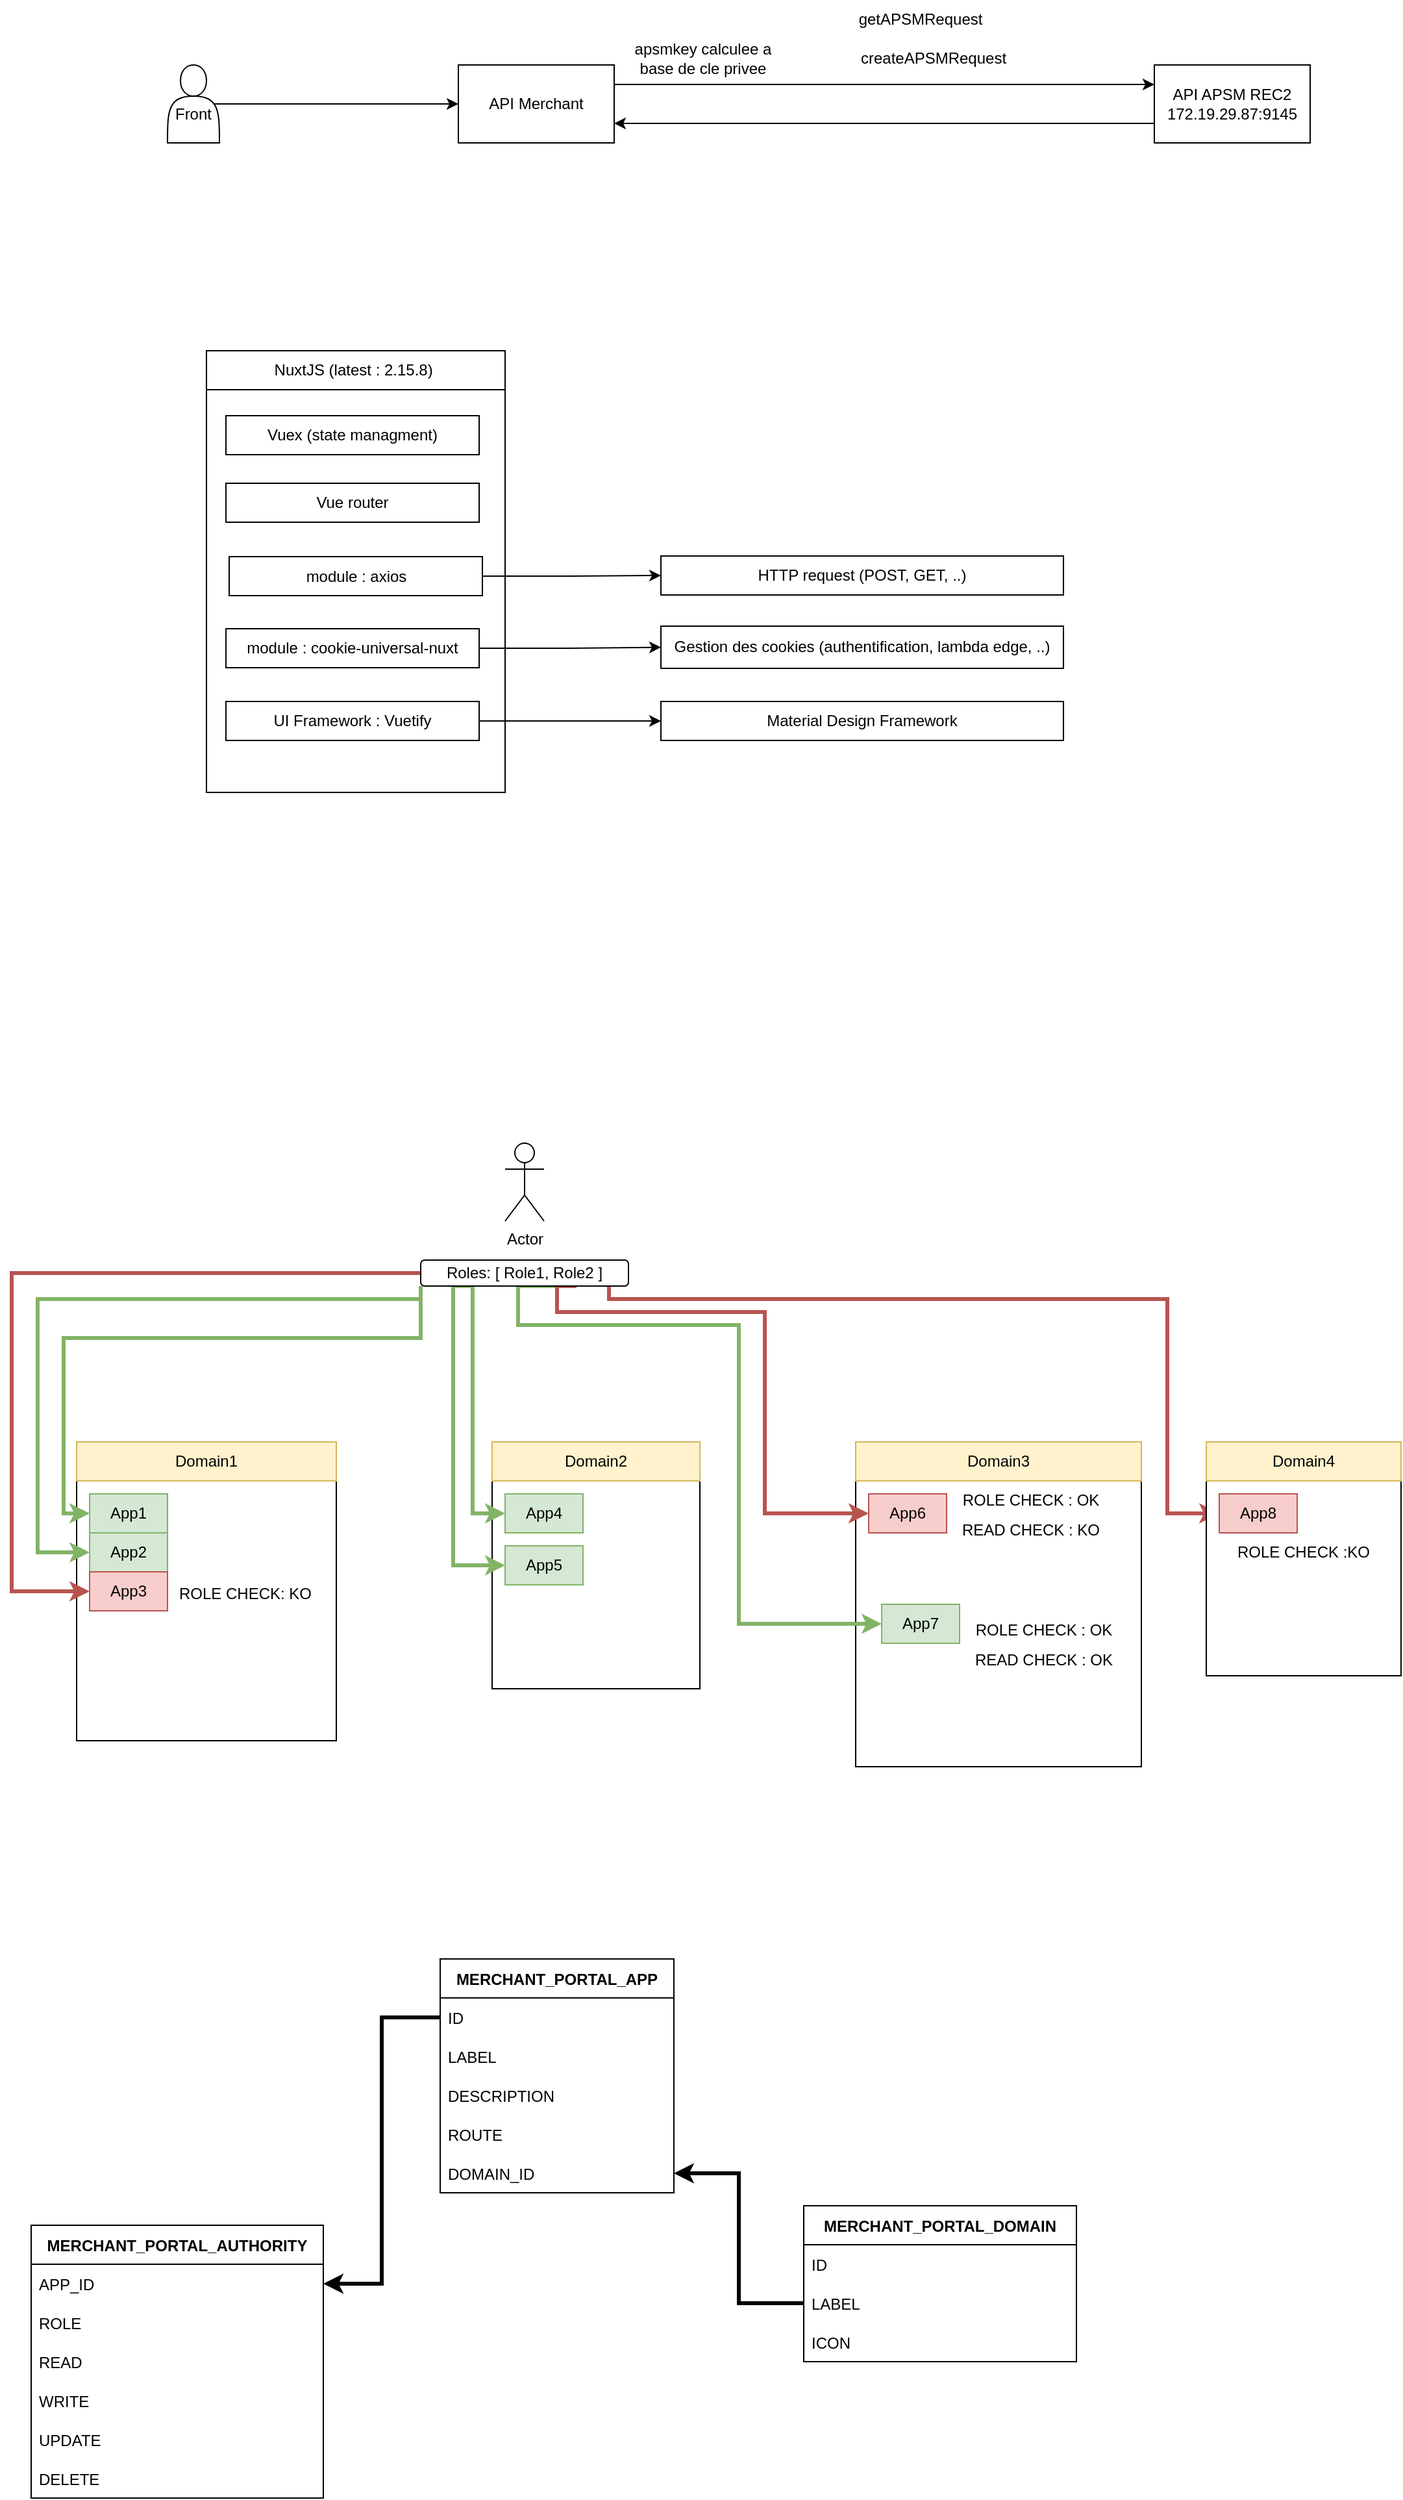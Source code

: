 <mxfile version="16.6.7" type="github" pages="10">
  <diagram id="B3T2ok7oCwddM9JErL32" name="Page-1">
    <mxGraphModel dx="738" dy="1619" grid="1" gridSize="10" guides="1" tooltips="1" connect="1" arrows="1" fold="1" page="1" pageScale="1" pageWidth="827" pageHeight="1169" math="0" shadow="0">
      <root>
        <mxCell id="0" />
        <mxCell id="1" parent="0" />
        <mxCell id="VVBchH5EMKtEPRIQPdoM-1" value="Actor" style="shape=umlActor;verticalLabelPosition=bottom;verticalAlign=top;html=1;outlineConnect=0;" parent="1" vertex="1">
          <mxGeometry x="390" y="-150" width="30" height="60" as="geometry" />
        </mxCell>
        <mxCell id="VVBchH5EMKtEPRIQPdoM-3" value="" style="whiteSpace=wrap;html=1;aspect=fixed;" parent="1" vertex="1">
          <mxGeometry x="60" y="110" width="200" height="200" as="geometry" />
        </mxCell>
        <mxCell id="VVBchH5EMKtEPRIQPdoM-4" value="Domain1" style="text;html=1;strokeColor=#d6b656;fillColor=#fff2cc;align=center;verticalAlign=middle;whiteSpace=wrap;rounded=0;" parent="1" vertex="1">
          <mxGeometry x="60" y="80" width="200" height="30" as="geometry" />
        </mxCell>
        <mxCell id="VVBchH5EMKtEPRIQPdoM-5" value="App1" style="text;html=1;strokeColor=#82b366;fillColor=#d5e8d4;align=center;verticalAlign=middle;whiteSpace=wrap;rounded=0;" parent="1" vertex="1">
          <mxGeometry x="70" y="120" width="60" height="30" as="geometry" />
        </mxCell>
        <mxCell id="VVBchH5EMKtEPRIQPdoM-6" value="App2" style="text;html=1;strokeColor=#82b366;fillColor=#d5e8d4;align=center;verticalAlign=middle;whiteSpace=wrap;rounded=0;" parent="1" vertex="1">
          <mxGeometry x="70" y="150" width="60" height="30" as="geometry" />
        </mxCell>
        <mxCell id="VVBchH5EMKtEPRIQPdoM-7" value="App3" style="text;html=1;strokeColor=#b85450;fillColor=#f8cecc;align=center;verticalAlign=middle;whiteSpace=wrap;rounded=0;" parent="1" vertex="1">
          <mxGeometry x="70" y="180" width="60" height="30" as="geometry" />
        </mxCell>
        <mxCell id="VVBchH5EMKtEPRIQPdoM-8" value="" style="whiteSpace=wrap;html=1;aspect=fixed;" parent="1" vertex="1">
          <mxGeometry x="380" y="110" width="160" height="160" as="geometry" />
        </mxCell>
        <mxCell id="VVBchH5EMKtEPRIQPdoM-9" value="Domain2" style="text;html=1;strokeColor=#d6b656;fillColor=#fff2cc;align=center;verticalAlign=middle;whiteSpace=wrap;rounded=0;" parent="1" vertex="1">
          <mxGeometry x="380" y="80" width="160" height="30" as="geometry" />
        </mxCell>
        <mxCell id="VVBchH5EMKtEPRIQPdoM-10" value="App4" style="text;html=1;strokeColor=#82b366;fillColor=#d5e8d4;align=center;verticalAlign=middle;whiteSpace=wrap;rounded=0;" parent="1" vertex="1">
          <mxGeometry x="390" y="120" width="60" height="30" as="geometry" />
        </mxCell>
        <mxCell id="VVBchH5EMKtEPRIQPdoM-11" value="App5" style="text;html=1;strokeColor=#82b366;fillColor=#d5e8d4;align=center;verticalAlign=middle;whiteSpace=wrap;rounded=0;" parent="1" vertex="1">
          <mxGeometry x="390" y="160" width="60" height="30" as="geometry" />
        </mxCell>
        <mxCell id="VVBchH5EMKtEPRIQPdoM-13" value="" style="whiteSpace=wrap;html=1;aspect=fixed;" parent="1" vertex="1">
          <mxGeometry x="660" y="110" width="220" height="220" as="geometry" />
        </mxCell>
        <mxCell id="VVBchH5EMKtEPRIQPdoM-14" value="Domain3" style="text;html=1;strokeColor=#d6b656;fillColor=#fff2cc;align=center;verticalAlign=middle;whiteSpace=wrap;rounded=0;" parent="1" vertex="1">
          <mxGeometry x="660" y="80" width="220" height="30" as="geometry" />
        </mxCell>
        <mxCell id="VVBchH5EMKtEPRIQPdoM-15" value="App6" style="text;html=1;strokeColor=#b85450;fillColor=#f8cecc;align=center;verticalAlign=middle;whiteSpace=wrap;rounded=0;" parent="1" vertex="1">
          <mxGeometry x="670" y="120" width="60" height="30" as="geometry" />
        </mxCell>
        <mxCell id="VVBchH5EMKtEPRIQPdoM-16" value="App7" style="text;html=1;strokeColor=#82b366;fillColor=#d5e8d4;align=center;verticalAlign=middle;whiteSpace=wrap;rounded=0;" parent="1" vertex="1">
          <mxGeometry x="680" y="205" width="60" height="30" as="geometry" />
        </mxCell>
        <mxCell id="VVBchH5EMKtEPRIQPdoM-75" style="edgeStyle=orthogonalEdgeStyle;rounded=0;orthogonalLoop=1;jettySize=auto;html=1;exitX=0;exitY=0.5;exitDx=0;exitDy=0;entryX=0;entryY=0.5;entryDx=0;entryDy=0;strokeWidth=3;fillColor=#f8cecc;strokeColor=#b85450;" parent="1" source="VVBchH5EMKtEPRIQPdoM-19" target="VVBchH5EMKtEPRIQPdoM-7" edge="1">
          <mxGeometry relative="1" as="geometry">
            <Array as="points">
              <mxPoint x="10" y="-50" />
              <mxPoint x="10" y="195" />
            </Array>
          </mxGeometry>
        </mxCell>
        <mxCell id="VVBchH5EMKtEPRIQPdoM-76" style="edgeStyle=orthogonalEdgeStyle;rounded=0;orthogonalLoop=1;jettySize=auto;html=1;exitX=0;exitY=1;exitDx=0;exitDy=0;entryX=0;entryY=0.5;entryDx=0;entryDy=0;strokeWidth=3;fontColor=#97D077;fillColor=#d5e8d4;strokeColor=#82b366;" parent="1" source="VVBchH5EMKtEPRIQPdoM-19" target="VVBchH5EMKtEPRIQPdoM-6" edge="1">
          <mxGeometry relative="1" as="geometry">
            <Array as="points">
              <mxPoint x="325" y="-30" />
              <mxPoint x="30" y="-30" />
              <mxPoint x="30" y="165" />
            </Array>
          </mxGeometry>
        </mxCell>
        <mxCell id="VVBchH5EMKtEPRIQPdoM-77" style="edgeStyle=orthogonalEdgeStyle;rounded=0;orthogonalLoop=1;jettySize=auto;html=1;exitX=0;exitY=1;exitDx=0;exitDy=0;entryX=0;entryY=0.5;entryDx=0;entryDy=0;strokeWidth=3;fontColor=#97D077;fillColor=#d5e8d4;strokeColor=#82b366;" parent="1" source="VVBchH5EMKtEPRIQPdoM-19" target="VVBchH5EMKtEPRIQPdoM-5" edge="1">
          <mxGeometry relative="1" as="geometry">
            <Array as="points">
              <mxPoint x="325" />
              <mxPoint x="50" />
              <mxPoint x="50" y="135" />
            </Array>
          </mxGeometry>
        </mxCell>
        <mxCell id="VVBchH5EMKtEPRIQPdoM-78" style="edgeStyle=orthogonalEdgeStyle;rounded=0;orthogonalLoop=1;jettySize=auto;html=1;exitX=0.25;exitY=1;exitDx=0;exitDy=0;entryX=0;entryY=0.5;entryDx=0;entryDy=0;strokeWidth=3;fillColor=#d5e8d4;strokeColor=#82b366;" parent="1" source="VVBchH5EMKtEPRIQPdoM-19" target="VVBchH5EMKtEPRIQPdoM-10" edge="1">
          <mxGeometry relative="1" as="geometry" />
        </mxCell>
        <mxCell id="VVBchH5EMKtEPRIQPdoM-79" style="edgeStyle=orthogonalEdgeStyle;rounded=0;orthogonalLoop=1;jettySize=auto;html=1;exitX=0.25;exitY=1;exitDx=0;exitDy=0;entryX=0;entryY=0.5;entryDx=0;entryDy=0;strokeWidth=3;fillColor=#d5e8d4;strokeColor=#82b366;" parent="1" source="VVBchH5EMKtEPRIQPdoM-19" target="VVBchH5EMKtEPRIQPdoM-11" edge="1">
          <mxGeometry relative="1" as="geometry">
            <Array as="points">
              <mxPoint x="350" y="-40" />
              <mxPoint x="350" y="175" />
            </Array>
          </mxGeometry>
        </mxCell>
        <mxCell id="VVBchH5EMKtEPRIQPdoM-80" style="edgeStyle=orthogonalEdgeStyle;rounded=0;orthogonalLoop=1;jettySize=auto;html=1;exitX=0.669;exitY=1.05;exitDx=0;exitDy=0;entryX=0;entryY=0.5;entryDx=0;entryDy=0;strokeWidth=3;fillColor=#d5e8d4;strokeColor=#82b366;exitPerimeter=0;" parent="1" source="VVBchH5EMKtEPRIQPdoM-19" target="VVBchH5EMKtEPRIQPdoM-16" edge="1">
          <mxGeometry relative="1" as="geometry">
            <Array as="points">
              <mxPoint x="432" y="-40" />
              <mxPoint x="400" y="-40" />
              <mxPoint x="400" y="-10" />
              <mxPoint x="570" y="-10" />
              <mxPoint x="570" y="220" />
              <mxPoint x="670" y="220" />
            </Array>
          </mxGeometry>
        </mxCell>
        <mxCell id="VVBchH5EMKtEPRIQPdoM-81" style="edgeStyle=orthogonalEdgeStyle;rounded=0;orthogonalLoop=1;jettySize=auto;html=1;exitX=0.75;exitY=1;exitDx=0;exitDy=0;entryX=0;entryY=0.5;entryDx=0;entryDy=0;strokeWidth=3;fillColor=#f8cecc;strokeColor=#b85450;" parent="1" source="VVBchH5EMKtEPRIQPdoM-19" target="VVBchH5EMKtEPRIQPdoM-15" edge="1">
          <mxGeometry relative="1" as="geometry">
            <Array as="points">
              <mxPoint x="430" y="-40" />
              <mxPoint x="430" y="-20" />
              <mxPoint x="590" y="-20" />
              <mxPoint x="590" y="135" />
            </Array>
          </mxGeometry>
        </mxCell>
        <mxCell id="VVBchH5EMKtEPRIQPdoM-88" style="edgeStyle=orthogonalEdgeStyle;rounded=0;orthogonalLoop=1;jettySize=auto;html=1;exitX=1;exitY=0.5;exitDx=0;exitDy=0;entryX=0;entryY=0.5;entryDx=0;entryDy=0;fontColor=#97D077;strokeWidth=3;fillColor=#f8cecc;strokeColor=#b85450;" parent="1" source="VVBchH5EMKtEPRIQPdoM-19" target="VVBchH5EMKtEPRIQPdoM-86" edge="1">
          <mxGeometry relative="1" as="geometry">
            <Array as="points">
              <mxPoint x="470" y="-50" />
              <mxPoint x="470" y="-30" />
              <mxPoint x="900" y="-30" />
              <mxPoint x="900" y="135" />
            </Array>
          </mxGeometry>
        </mxCell>
        <mxCell id="VVBchH5EMKtEPRIQPdoM-19" value="Roles: [ Role1, Role2 ]" style="rounded=1;whiteSpace=wrap;html=1;" parent="1" vertex="1">
          <mxGeometry x="325" y="-60" width="160" height="20" as="geometry" />
        </mxCell>
        <mxCell id="VVBchH5EMKtEPRIQPdoM-30" value="READ CHECK : KO" style="text;html=1;strokeColor=none;fillColor=none;align=center;verticalAlign=middle;whiteSpace=wrap;rounded=0;" parent="1" vertex="1">
          <mxGeometry x="730" y="133" width="130" height="30" as="geometry" />
        </mxCell>
        <mxCell id="VVBchH5EMKtEPRIQPdoM-47" value="ROLE CHECK: KO" style="text;html=1;strokeColor=none;fillColor=none;align=center;verticalAlign=middle;whiteSpace=wrap;rounded=0;" parent="1" vertex="1">
          <mxGeometry x="130" y="182" width="120" height="30" as="geometry" />
        </mxCell>
        <mxCell id="VVBchH5EMKtEPRIQPdoM-48" value="MERCHANT_PORTAL_APP" style="swimlane;fontStyle=1;childLayout=stackLayout;horizontal=1;startSize=30;horizontalStack=0;resizeParent=1;resizeParentMax=0;resizeLast=0;collapsible=1;marginBottom=0;" parent="1" vertex="1">
          <mxGeometry x="340" y="478" width="180" height="180" as="geometry" />
        </mxCell>
        <mxCell id="VVBchH5EMKtEPRIQPdoM-49" value="ID" style="text;strokeColor=none;fillColor=none;align=left;verticalAlign=middle;spacingLeft=4;spacingRight=4;overflow=hidden;points=[[0,0.5],[1,0.5]];portConstraint=eastwest;rotatable=0;" parent="VVBchH5EMKtEPRIQPdoM-48" vertex="1">
          <mxGeometry y="30" width="180" height="30" as="geometry" />
        </mxCell>
        <mxCell id="VVBchH5EMKtEPRIQPdoM-50" value="LABEL" style="text;strokeColor=none;fillColor=none;align=left;verticalAlign=middle;spacingLeft=4;spacingRight=4;overflow=hidden;points=[[0,0.5],[1,0.5]];portConstraint=eastwest;rotatable=0;" parent="VVBchH5EMKtEPRIQPdoM-48" vertex="1">
          <mxGeometry y="60" width="180" height="30" as="geometry" />
        </mxCell>
        <mxCell id="VVBchH5EMKtEPRIQPdoM-51" value="DESCRIPTION" style="text;strokeColor=none;fillColor=none;align=left;verticalAlign=middle;spacingLeft=4;spacingRight=4;overflow=hidden;points=[[0,0.5],[1,0.5]];portConstraint=eastwest;rotatable=0;" parent="VVBchH5EMKtEPRIQPdoM-48" vertex="1">
          <mxGeometry y="90" width="180" height="30" as="geometry" />
        </mxCell>
        <mxCell id="VVBchH5EMKtEPRIQPdoM-63" value="ROUTE" style="text;strokeColor=none;fillColor=none;align=left;verticalAlign=middle;spacingLeft=4;spacingRight=4;overflow=hidden;points=[[0,0.5],[1,0.5]];portConstraint=eastwest;rotatable=0;" parent="VVBchH5EMKtEPRIQPdoM-48" vertex="1">
          <mxGeometry y="120" width="180" height="30" as="geometry" />
        </mxCell>
        <mxCell id="VVBchH5EMKtEPRIQPdoM-64" value="DOMAIN_ID" style="text;strokeColor=none;fillColor=none;align=left;verticalAlign=middle;spacingLeft=4;spacingRight=4;overflow=hidden;points=[[0,0.5],[1,0.5]];portConstraint=eastwest;rotatable=0;" parent="VVBchH5EMKtEPRIQPdoM-48" vertex="1">
          <mxGeometry y="150" width="180" height="30" as="geometry" />
        </mxCell>
        <mxCell id="VVBchH5EMKtEPRIQPdoM-52" value="MERCHANT_PORTAL_DOMAIN" style="swimlane;fontStyle=1;childLayout=stackLayout;horizontal=1;startSize=30;horizontalStack=0;resizeParent=1;resizeParentMax=0;resizeLast=0;collapsible=1;marginBottom=0;" parent="1" vertex="1">
          <mxGeometry x="620" y="668" width="210" height="120" as="geometry">
            <mxRectangle x="470" y="570" width="210" height="30" as="alternateBounds" />
          </mxGeometry>
        </mxCell>
        <mxCell id="VVBchH5EMKtEPRIQPdoM-55" value="ID" style="text;strokeColor=none;fillColor=none;align=left;verticalAlign=middle;spacingLeft=4;spacingRight=4;overflow=hidden;points=[[0,0.5],[1,0.5]];portConstraint=eastwest;rotatable=0;" parent="VVBchH5EMKtEPRIQPdoM-52" vertex="1">
          <mxGeometry y="30" width="210" height="30" as="geometry" />
        </mxCell>
        <mxCell id="VVBchH5EMKtEPRIQPdoM-61" value="LABEL" style="text;strokeColor=none;fillColor=none;align=left;verticalAlign=middle;spacingLeft=4;spacingRight=4;overflow=hidden;points=[[0,0.5],[1,0.5]];portConstraint=eastwest;rotatable=0;" parent="VVBchH5EMKtEPRIQPdoM-52" vertex="1">
          <mxGeometry y="60" width="210" height="30" as="geometry" />
        </mxCell>
        <mxCell id="VVBchH5EMKtEPRIQPdoM-62" value="ICON" style="text;strokeColor=none;fillColor=none;align=left;verticalAlign=middle;spacingLeft=4;spacingRight=4;overflow=hidden;points=[[0,0.5],[1,0.5]];portConstraint=eastwest;rotatable=0;" parent="VVBchH5EMKtEPRIQPdoM-52" vertex="1">
          <mxGeometry y="90" width="210" height="30" as="geometry" />
        </mxCell>
        <mxCell id="VVBchH5EMKtEPRIQPdoM-56" value="MERCHANT_PORTAL_AUTHORITY" style="swimlane;fontStyle=1;childLayout=stackLayout;horizontal=1;startSize=30;horizontalStack=0;resizeParent=1;resizeParentMax=0;resizeLast=0;collapsible=1;marginBottom=0;" parent="1" vertex="1">
          <mxGeometry x="25" y="683" width="225" height="210" as="geometry" />
        </mxCell>
        <mxCell id="VVBchH5EMKtEPRIQPdoM-57" value="APP_ID" style="text;strokeColor=none;fillColor=none;align=left;verticalAlign=middle;spacingLeft=4;spacingRight=4;overflow=hidden;points=[[0,0.5],[1,0.5]];portConstraint=eastwest;rotatable=0;" parent="VVBchH5EMKtEPRIQPdoM-56" vertex="1">
          <mxGeometry y="30" width="225" height="30" as="geometry" />
        </mxCell>
        <mxCell id="VVBchH5EMKtEPRIQPdoM-58" value="ROLE" style="text;strokeColor=none;fillColor=none;align=left;verticalAlign=middle;spacingLeft=4;spacingRight=4;overflow=hidden;points=[[0,0.5],[1,0.5]];portConstraint=eastwest;rotatable=0;" parent="VVBchH5EMKtEPRIQPdoM-56" vertex="1">
          <mxGeometry y="60" width="225" height="30" as="geometry" />
        </mxCell>
        <mxCell id="VVBchH5EMKtEPRIQPdoM-59" value="READ" style="text;strokeColor=none;fillColor=none;align=left;verticalAlign=middle;spacingLeft=4;spacingRight=4;overflow=hidden;points=[[0,0.5],[1,0.5]];portConstraint=eastwest;rotatable=0;" parent="VVBchH5EMKtEPRIQPdoM-56" vertex="1">
          <mxGeometry y="90" width="225" height="30" as="geometry" />
        </mxCell>
        <mxCell id="VVBchH5EMKtEPRIQPdoM-65" value="WRITE" style="text;strokeColor=none;fillColor=none;align=left;verticalAlign=middle;spacingLeft=4;spacingRight=4;overflow=hidden;points=[[0,0.5],[1,0.5]];portConstraint=eastwest;rotatable=0;" parent="VVBchH5EMKtEPRIQPdoM-56" vertex="1">
          <mxGeometry y="120" width="225" height="30" as="geometry" />
        </mxCell>
        <mxCell id="VVBchH5EMKtEPRIQPdoM-71" value="UPDATE" style="text;strokeColor=none;fillColor=none;align=left;verticalAlign=middle;spacingLeft=4;spacingRight=4;overflow=hidden;points=[[0,0.5],[1,0.5]];portConstraint=eastwest;rotatable=0;" parent="VVBchH5EMKtEPRIQPdoM-56" vertex="1">
          <mxGeometry y="150" width="225" height="30" as="geometry" />
        </mxCell>
        <mxCell id="VVBchH5EMKtEPRIQPdoM-72" value="DELETE" style="text;strokeColor=none;fillColor=none;align=left;verticalAlign=middle;spacingLeft=4;spacingRight=4;overflow=hidden;points=[[0,0.5],[1,0.5]];portConstraint=eastwest;rotatable=0;" parent="VVBchH5EMKtEPRIQPdoM-56" vertex="1">
          <mxGeometry y="180" width="225" height="30" as="geometry" />
        </mxCell>
        <mxCell id="VVBchH5EMKtEPRIQPdoM-73" style="edgeStyle=orthogonalEdgeStyle;rounded=0;orthogonalLoop=1;jettySize=auto;html=1;exitX=0;exitY=0.5;exitDx=0;exitDy=0;strokeWidth=3;" parent="1" source="VVBchH5EMKtEPRIQPdoM-61" target="VVBchH5EMKtEPRIQPdoM-64" edge="1">
          <mxGeometry relative="1" as="geometry" />
        </mxCell>
        <mxCell id="VVBchH5EMKtEPRIQPdoM-74" style="edgeStyle=orthogonalEdgeStyle;rounded=0;orthogonalLoop=1;jettySize=auto;html=1;exitX=0;exitY=0.5;exitDx=0;exitDy=0;entryX=1;entryY=0.5;entryDx=0;entryDy=0;strokeWidth=3;" parent="1" source="VVBchH5EMKtEPRIQPdoM-49" target="VVBchH5EMKtEPRIQPdoM-57" edge="1">
          <mxGeometry relative="1" as="geometry" />
        </mxCell>
        <mxCell id="VVBchH5EMKtEPRIQPdoM-82" value="ROLE CHECK : OK" style="text;html=1;strokeColor=none;fillColor=none;align=center;verticalAlign=middle;whiteSpace=wrap;rounded=0;" parent="1" vertex="1">
          <mxGeometry x="740" y="210" width="130" height="30" as="geometry" />
        </mxCell>
        <mxCell id="VVBchH5EMKtEPRIQPdoM-83" value="READ CHECK : OK" style="text;html=1;strokeColor=none;fillColor=none;align=center;verticalAlign=middle;whiteSpace=wrap;rounded=0;" parent="1" vertex="1">
          <mxGeometry x="740" y="233" width="130" height="30" as="geometry" />
        </mxCell>
        <mxCell id="VVBchH5EMKtEPRIQPdoM-84" value="" style="whiteSpace=wrap;html=1;aspect=fixed;" parent="1" vertex="1">
          <mxGeometry x="930" y="110" width="150" height="150" as="geometry" />
        </mxCell>
        <mxCell id="VVBchH5EMKtEPRIQPdoM-85" value="Domain4" style="text;html=1;strokeColor=#d6b656;fillColor=#fff2cc;align=center;verticalAlign=middle;whiteSpace=wrap;rounded=0;" parent="1" vertex="1">
          <mxGeometry x="930" y="80" width="150" height="30" as="geometry" />
        </mxCell>
        <mxCell id="VVBchH5EMKtEPRIQPdoM-86" value="App8" style="text;html=1;strokeColor=#b85450;fillColor=#f8cecc;align=center;verticalAlign=middle;whiteSpace=wrap;rounded=0;" parent="1" vertex="1">
          <mxGeometry x="940" y="120" width="60" height="30" as="geometry" />
        </mxCell>
        <mxCell id="VVBchH5EMKtEPRIQPdoM-87" value="ROLE CHECK :KO" style="text;html=1;strokeColor=none;fillColor=none;align=center;verticalAlign=middle;whiteSpace=wrap;rounded=0;" parent="1" vertex="1">
          <mxGeometry x="940" y="150" width="130" height="30" as="geometry" />
        </mxCell>
        <mxCell id="VVBchH5EMKtEPRIQPdoM-89" value="ROLE CHECK : OK" style="text;html=1;strokeColor=none;fillColor=none;align=center;verticalAlign=middle;whiteSpace=wrap;rounded=0;" parent="1" vertex="1">
          <mxGeometry x="730" y="110" width="130" height="30" as="geometry" />
        </mxCell>
        <mxCell id="YFlyBdM_wxRN_G0KEgHs-3" style="edgeStyle=orthogonalEdgeStyle;rounded=0;orthogonalLoop=1;jettySize=auto;html=1;exitX=0.9;exitY=0.5;exitDx=0;exitDy=0;exitPerimeter=0;entryX=0;entryY=0.5;entryDx=0;entryDy=0;" parent="1" source="YFlyBdM_wxRN_G0KEgHs-1" target="YFlyBdM_wxRN_G0KEgHs-2" edge="1">
          <mxGeometry relative="1" as="geometry" />
        </mxCell>
        <mxCell id="YFlyBdM_wxRN_G0KEgHs-1" value="&lt;br&gt;Front" style="shape=actor;whiteSpace=wrap;html=1;" parent="1" vertex="1">
          <mxGeometry x="130" y="-980" width="40" height="60" as="geometry" />
        </mxCell>
        <mxCell id="YFlyBdM_wxRN_G0KEgHs-9" style="edgeStyle=orthogonalEdgeStyle;rounded=0;orthogonalLoop=1;jettySize=auto;html=1;exitX=1;exitY=0.25;exitDx=0;exitDy=0;entryX=0;entryY=0.25;entryDx=0;entryDy=0;" parent="1" source="YFlyBdM_wxRN_G0KEgHs-2" target="YFlyBdM_wxRN_G0KEgHs-4" edge="1">
          <mxGeometry relative="1" as="geometry" />
        </mxCell>
        <mxCell id="YFlyBdM_wxRN_G0KEgHs-2" value="API Merchant" style="rounded=0;whiteSpace=wrap;html=1;" parent="1" vertex="1">
          <mxGeometry x="354" y="-980" width="120" height="60" as="geometry" />
        </mxCell>
        <mxCell id="YFlyBdM_wxRN_G0KEgHs-10" style="edgeStyle=orthogonalEdgeStyle;rounded=0;orthogonalLoop=1;jettySize=auto;html=1;exitX=0;exitY=0.75;exitDx=0;exitDy=0;entryX=1;entryY=0.75;entryDx=0;entryDy=0;" parent="1" source="YFlyBdM_wxRN_G0KEgHs-4" target="YFlyBdM_wxRN_G0KEgHs-2" edge="1">
          <mxGeometry relative="1" as="geometry" />
        </mxCell>
        <mxCell id="YFlyBdM_wxRN_G0KEgHs-4" value="API APSM REC2&lt;br&gt;172.19.29.87:9145" style="rounded=0;whiteSpace=wrap;html=1;" parent="1" vertex="1">
          <mxGeometry x="890" y="-980" width="120" height="60" as="geometry" />
        </mxCell>
        <mxCell id="YFlyBdM_wxRN_G0KEgHs-12" value="" style="rounded=0;whiteSpace=wrap;html=1;" parent="1" vertex="1">
          <mxGeometry x="160" y="-730" width="230" height="310" as="geometry" />
        </mxCell>
        <mxCell id="YFlyBdM_wxRN_G0KEgHs-14" value="NuxtJS (latest : 2.15.8)&amp;nbsp;" style="rounded=0;whiteSpace=wrap;html=1;" parent="1" vertex="1">
          <mxGeometry x="160" y="-760" width="230" height="30" as="geometry" />
        </mxCell>
        <mxCell id="YFlyBdM_wxRN_G0KEgHs-15" value="Vuex (state managment)" style="rounded=0;whiteSpace=wrap;html=1;" parent="1" vertex="1">
          <mxGeometry x="175" y="-710" width="195" height="30" as="geometry" />
        </mxCell>
        <mxCell id="YFlyBdM_wxRN_G0KEgHs-16" value="Vue router" style="rounded=0;whiteSpace=wrap;html=1;" parent="1" vertex="1">
          <mxGeometry x="175" y="-658" width="195" height="30" as="geometry" />
        </mxCell>
        <mxCell id="YFlyBdM_wxRN_G0KEgHs-25" style="edgeStyle=orthogonalEdgeStyle;rounded=0;orthogonalLoop=1;jettySize=auto;html=1;exitX=1;exitY=0.5;exitDx=0;exitDy=0;entryX=0;entryY=0.5;entryDx=0;entryDy=0;" parent="1" source="YFlyBdM_wxRN_G0KEgHs-17" target="YFlyBdM_wxRN_G0KEgHs-24" edge="1">
          <mxGeometry relative="1" as="geometry" />
        </mxCell>
        <mxCell id="YFlyBdM_wxRN_G0KEgHs-17" value="UI Framework : Vuetify" style="rounded=0;whiteSpace=wrap;html=1;" parent="1" vertex="1">
          <mxGeometry x="175" y="-490" width="195" height="30" as="geometry" />
        </mxCell>
        <mxCell id="YFlyBdM_wxRN_G0KEgHs-23" style="edgeStyle=orthogonalEdgeStyle;rounded=0;orthogonalLoop=1;jettySize=auto;html=1;exitX=1;exitY=0.5;exitDx=0;exitDy=0;" parent="1" source="YFlyBdM_wxRN_G0KEgHs-18" target="YFlyBdM_wxRN_G0KEgHs-22" edge="1">
          <mxGeometry relative="1" as="geometry" />
        </mxCell>
        <mxCell id="YFlyBdM_wxRN_G0KEgHs-18" value="module : axios" style="rounded=0;whiteSpace=wrap;html=1;" parent="1" vertex="1">
          <mxGeometry x="177.5" y="-601.5" width="195" height="30" as="geometry" />
        </mxCell>
        <mxCell id="YFlyBdM_wxRN_G0KEgHs-21" style="edgeStyle=orthogonalEdgeStyle;rounded=0;orthogonalLoop=1;jettySize=auto;html=1;exitX=1;exitY=0.5;exitDx=0;exitDy=0;" parent="1" source="YFlyBdM_wxRN_G0KEgHs-19" target="YFlyBdM_wxRN_G0KEgHs-20" edge="1">
          <mxGeometry relative="1" as="geometry" />
        </mxCell>
        <mxCell id="YFlyBdM_wxRN_G0KEgHs-19" value="module : cookie-universal-nuxt" style="rounded=0;whiteSpace=wrap;html=1;" parent="1" vertex="1">
          <mxGeometry x="175" y="-546" width="195" height="30" as="geometry" />
        </mxCell>
        <mxCell id="YFlyBdM_wxRN_G0KEgHs-20" value="Gestion des cookies (authentification, lambda edge, ..)" style="rounded=0;whiteSpace=wrap;html=1;" parent="1" vertex="1">
          <mxGeometry x="510" y="-548" width="310" height="32.5" as="geometry" />
        </mxCell>
        <mxCell id="YFlyBdM_wxRN_G0KEgHs-22" value="HTTP request (POST, GET, ..)" style="rounded=0;whiteSpace=wrap;html=1;" parent="1" vertex="1">
          <mxGeometry x="510" y="-602" width="310" height="30" as="geometry" />
        </mxCell>
        <mxCell id="YFlyBdM_wxRN_G0KEgHs-24" value="Material Design Framework" style="rounded=0;whiteSpace=wrap;html=1;" parent="1" vertex="1">
          <mxGeometry x="510" y="-490" width="310" height="30" as="geometry" />
        </mxCell>
        <mxCell id="ySVo9tZpaHA_eg_aSrHY-1" value="apsmkey calculee a base de cle privee" style="text;html=1;strokeColor=none;fillColor=none;align=center;verticalAlign=middle;whiteSpace=wrap;rounded=0;" parent="1" vertex="1">
          <mxGeometry x="485" y="-1000" width="115" height="30" as="geometry" />
        </mxCell>
        <mxCell id="K9QyRGSLQVCUIEUpqT4a-1" value="createAPSMRequest" style="text;html=1;strokeColor=none;fillColor=none;align=center;verticalAlign=middle;whiteSpace=wrap;rounded=0;" parent="1" vertex="1">
          <mxGeometry x="690" y="-1000" width="60" height="30" as="geometry" />
        </mxCell>
        <mxCell id="K9QyRGSLQVCUIEUpqT4a-2" value="getAPSMRequest" style="text;html=1;strokeColor=none;fillColor=none;align=center;verticalAlign=middle;whiteSpace=wrap;rounded=0;" parent="1" vertex="1">
          <mxGeometry x="680" y="-1030" width="60" height="30" as="geometry" />
        </mxCell>
      </root>
    </mxGraphModel>
  </diagram>
  <diagram id="y5iptL3OJa3rG3_7PP-f" name="Page-2">
    <mxGraphModel dx="1688" dy="484" grid="1" gridSize="10" guides="1" tooltips="1" connect="1" arrows="1" fold="1" page="1" pageScale="1" pageWidth="827" pageHeight="1169" math="0" shadow="0">
      <root>
        <mxCell id="cAEltZpP4rAgEG6T_6JC-0" />
        <mxCell id="cAEltZpP4rAgEG6T_6JC-1" parent="cAEltZpP4rAgEG6T_6JC-0" />
        <mxCell id="cAEltZpP4rAgEG6T_6JC-9" style="edgeStyle=orthogonalEdgeStyle;rounded=0;orthogonalLoop=1;jettySize=auto;html=1;exitX=1;exitY=0.5;exitDx=0;exitDy=0;" parent="cAEltZpP4rAgEG6T_6JC-1" source="cAEltZpP4rAgEG6T_6JC-2" target="cAEltZpP4rAgEG6T_6JC-8" edge="1">
          <mxGeometry relative="1" as="geometry" />
        </mxCell>
        <mxCell id="cAEltZpP4rAgEG6T_6JC-2" value="calculHmacShaSign256" style="rounded=0;whiteSpace=wrap;html=1;" parent="cAEltZpP4rAgEG6T_6JC-1" vertex="1">
          <mxGeometry x="250" y="170" width="220" height="120" as="geometry" />
        </mxCell>
        <mxCell id="cAEltZpP4rAgEG6T_6JC-5" style="edgeStyle=orthogonalEdgeStyle;rounded=0;orthogonalLoop=1;jettySize=auto;html=1;exitX=1;exitY=0.5;exitDx=0;exitDy=0;" parent="cAEltZpP4rAgEG6T_6JC-1" source="cAEltZpP4rAgEG6T_6JC-3" edge="1">
          <mxGeometry relative="1" as="geometry">
            <mxPoint x="250" y="200" as="targetPoint" />
            <Array as="points">
              <mxPoint x="200" y="145" />
              <mxPoint x="200" y="200" />
            </Array>
          </mxGeometry>
        </mxCell>
        <mxCell id="cAEltZpP4rAgEG6T_6JC-3" value="listParams" style="text;html=1;strokeColor=none;fillColor=none;align=center;verticalAlign=middle;whiteSpace=wrap;rounded=0;" parent="cAEltZpP4rAgEG6T_6JC-1" vertex="1">
          <mxGeometry x="90" y="130" width="70" height="30" as="geometry" />
        </mxCell>
        <mxCell id="cAEltZpP4rAgEG6T_6JC-6" style="edgeStyle=orthogonalEdgeStyle;rounded=0;orthogonalLoop=1;jettySize=auto;html=1;exitX=1;exitY=0.5;exitDx=0;exitDy=0;" parent="cAEltZpP4rAgEG6T_6JC-1" source="cAEltZpP4rAgEG6T_6JC-4" target="cAEltZpP4rAgEG6T_6JC-2" edge="1">
          <mxGeometry relative="1" as="geometry">
            <Array as="points">
              <mxPoint x="200" y="225" />
              <mxPoint x="200" y="200" />
            </Array>
          </mxGeometry>
        </mxCell>
        <mxCell id="cAEltZpP4rAgEG6T_6JC-4" value="partner.key1" style="text;html=1;strokeColor=none;fillColor=none;align=center;verticalAlign=middle;whiteSpace=wrap;rounded=0;" parent="cAEltZpP4rAgEG6T_6JC-1" vertex="1">
          <mxGeometry x="80" y="210" width="90" height="30" as="geometry" />
        </mxCell>
        <mxCell id="cAEltZpP4rAgEG6T_6JC-7" value="key1 != null ? key1 : &quot;HmacSHA256&quot;" style="rounded=0;whiteSpace=wrap;html=1;" parent="cAEltZpP4rAgEG6T_6JC-1" vertex="1">
          <mxGeometry x="255" y="250" width="210" height="30" as="geometry" />
        </mxCell>
        <mxCell id="cAEltZpP4rAgEG6T_6JC-8" value="shaCalculate" style="rounded=0;whiteSpace=wrap;html=1;" parent="cAEltZpP4rAgEG6T_6JC-1" vertex="1">
          <mxGeometry x="530" y="205" width="110" height="50" as="geometry" />
        </mxCell>
        <mxCell id="xYAPfz2p9Uyd_M2P0spH-1" style="edgeStyle=orthogonalEdgeStyle;rounded=0;orthogonalLoop=1;jettySize=auto;html=1;exitX=1;exitY=0.5;exitDx=0;exitDy=0;" parent="cAEltZpP4rAgEG6T_6JC-1" source="xYAPfz2p9Uyd_M2P0spH-0" target="cAEltZpP4rAgEG6T_6JC-3" edge="1">
          <mxGeometry relative="1" as="geometry" />
        </mxCell>
        <mxCell id="xYAPfz2p9Uyd_M2P0spH-0" value="allRevisions (boolean)&lt;br&gt;merchantCode&lt;br&gt;partnerCode&lt;br&gt;" style="rounded=0;whiteSpace=wrap;html=1;" parent="cAEltZpP4rAgEG6T_6JC-1" vertex="1">
          <mxGeometry x="-150" y="92.5" width="180" height="105" as="geometry" />
        </mxCell>
        <mxCell id="KGbAuIr3lnh5_n48yVWc-0" value="validation cle&amp;nbsp; shaSign" style="text;html=1;strokeColor=#82b366;fillColor=#d5e8d4;align=center;verticalAlign=middle;whiteSpace=wrap;rounded=0;" parent="cAEltZpP4rAgEG6T_6JC-1" vertex="1">
          <mxGeometry x="-50" y="410" width="130" height="30" as="geometry" />
        </mxCell>
        <mxCell id="KGbAuIr3lnh5_n48yVWc-46" style="edgeStyle=orthogonalEdgeStyle;rounded=0;orthogonalLoop=1;jettySize=auto;html=1;exitX=0.5;exitY=1;exitDx=0;exitDy=0;entryX=-0.008;entryY=0.633;entryDx=0;entryDy=0;entryPerimeter=0;" parent="cAEltZpP4rAgEG6T_6JC-1" source="KGbAuIr3lnh5_n48yVWc-1" target="KGbAuIr3lnh5_n48yVWc-2" edge="1">
          <mxGeometry relative="1" as="geometry" />
        </mxCell>
        <mxCell id="KGbAuIr3lnh5_n48yVWc-1" value="findPaymentPartnerById" style="rounded=0;whiteSpace=wrap;html=1;" parent="cAEltZpP4rAgEG6T_6JC-1" vertex="1">
          <mxGeometry x="140" y="470" width="190" height="60" as="geometry" />
        </mxCell>
        <mxCell id="KGbAuIr3lnh5_n48yVWc-8" style="edgeStyle=orthogonalEdgeStyle;rounded=0;orthogonalLoop=1;jettySize=auto;html=1;exitX=0.5;exitY=1;exitDx=0;exitDy=0;entryX=0.567;entryY=0;entryDx=0;entryDy=0;entryPerimeter=0;" parent="cAEltZpP4rAgEG6T_6JC-1" source="KGbAuIr3lnh5_n48yVWc-2" target="KGbAuIr3lnh5_n48yVWc-6" edge="1">
          <mxGeometry relative="1" as="geometry" />
        </mxCell>
        <mxCell id="KGbAuIr3lnh5_n48yVWc-2" value="PartnerAps : &lt;br&gt;key1 , key2" style="rounded=0;whiteSpace=wrap;html=1;" parent="cAEltZpP4rAgEG6T_6JC-1" vertex="1">
          <mxGeometry x="280" y="570" width="120" height="60" as="geometry" />
        </mxCell>
        <mxCell id="KGbAuIr3lnh5_n48yVWc-47" style="edgeStyle=orthogonalEdgeStyle;rounded=0;orthogonalLoop=1;jettySize=auto;html=1;exitX=0.5;exitY=1;exitDx=0;exitDy=0;entryX=0.421;entryY=0;entryDx=0;entryDy=0;entryPerimeter=0;" parent="cAEltZpP4rAgEG6T_6JC-1" source="KGbAuIr3lnh5_n48yVWc-4" target="KGbAuIr3lnh5_n48yVWc-1" edge="1">
          <mxGeometry relative="1" as="geometry" />
        </mxCell>
        <mxCell id="KGbAuIr3lnh5_n48yVWc-4" value="partnerCode" style="text;html=1;strokeColor=none;fillColor=none;align=center;verticalAlign=middle;whiteSpace=wrap;rounded=0;" parent="cAEltZpP4rAgEG6T_6JC-1" vertex="1">
          <mxGeometry x="184" y="420" width="80" height="30" as="geometry" />
        </mxCell>
        <mxCell id="KGbAuIr3lnh5_n48yVWc-6" value="" style="whiteSpace=wrap;html=1;aspect=fixed;" parent="cAEltZpP4rAgEG6T_6JC-1" vertex="1">
          <mxGeometry x="264" y="710" width="486" height="486" as="geometry" />
        </mxCell>
        <mxCell id="KGbAuIr3lnh5_n48yVWc-9" style="edgeStyle=orthogonalEdgeStyle;rounded=0;orthogonalLoop=1;jettySize=auto;html=1;exitX=0.5;exitY=1;exitDx=0;exitDy=0;entryX=0.567;entryY=-0.007;entryDx=0;entryDy=0;entryPerimeter=0;" parent="cAEltZpP4rAgEG6T_6JC-1" source="KGbAuIr3lnh5_n48yVWc-7" target="KGbAuIr3lnh5_n48yVWc-6" edge="1">
          <mxGeometry relative="1" as="geometry" />
        </mxCell>
        <mxCell id="KGbAuIr3lnh5_n48yVWc-7" value="listParams:&amp;nbsp; &lt;br&gt;allRevisions (boolean), merchantCode, PartnerCode , filter?, requestid?" style="rounded=0;whiteSpace=wrap;html=1;" parent="cAEltZpP4rAgEG6T_6JC-1" vertex="1">
          <mxGeometry x="430" y="570" width="270" height="60" as="geometry" />
        </mxCell>
        <mxCell id="KGbAuIr3lnh5_n48yVWc-10" value="verifyShaSign256Key" style="text;html=1;strokeColor=none;fillColor=none;align=center;verticalAlign=middle;whiteSpace=wrap;rounded=0;" parent="cAEltZpP4rAgEG6T_6JC-1" vertex="1">
          <mxGeometry x="264" y="710" width="146" height="30" as="geometry" />
        </mxCell>
        <mxCell id="KGbAuIr3lnh5_n48yVWc-31" style="edgeStyle=orthogonalEdgeStyle;rounded=0;orthogonalLoop=1;jettySize=auto;html=1;exitX=0.5;exitY=1;exitDx=0;exitDy=0;" parent="cAEltZpP4rAgEG6T_6JC-1" source="KGbAuIr3lnh5_n48yVWc-11" target="KGbAuIr3lnh5_n48yVWc-30" edge="1">
          <mxGeometry relative="1" as="geometry" />
        </mxCell>
        <mxCell id="KGbAuIr3lnh5_n48yVWc-11" value="" style="rounded=0;whiteSpace=wrap;html=1;" parent="cAEltZpP4rAgEG6T_6JC-1" vertex="1">
          <mxGeometry x="390" y="770" width="250" height="50" as="geometry" />
        </mxCell>
        <mxCell id="KGbAuIr3lnh5_n48yVWc-12" value="calculHmacShaSign256" style="text;html=1;strokeColor=none;fillColor=none;align=center;verticalAlign=middle;whiteSpace=wrap;rounded=0;" parent="cAEltZpP4rAgEG6T_6JC-1" vertex="1">
          <mxGeometry x="380" y="780" width="190" height="30" as="geometry" />
        </mxCell>
        <mxCell id="KGbAuIr3lnh5_n48yVWc-29" style="edgeStyle=orthogonalEdgeStyle;rounded=0;orthogonalLoop=1;jettySize=auto;html=1;exitX=0.5;exitY=1;exitDx=0;exitDy=0;entryX=0.25;entryY=0;entryDx=0;entryDy=0;" parent="cAEltZpP4rAgEG6T_6JC-1" source="KGbAuIr3lnh5_n48yVWc-15" target="KGbAuIr3lnh5_n48yVWc-11" edge="1">
          <mxGeometry relative="1" as="geometry" />
        </mxCell>
        <mxCell id="KGbAuIr3lnh5_n48yVWc-15" value="key1" style="rounded=0;whiteSpace=wrap;html=1;" parent="cAEltZpP4rAgEG6T_6JC-1" vertex="1">
          <mxGeometry x="430" y="720" width="60" height="30" as="geometry" />
        </mxCell>
        <mxCell id="KGbAuIr3lnh5_n48yVWc-25" style="edgeStyle=orthogonalEdgeStyle;rounded=0;orthogonalLoop=1;jettySize=auto;html=1;exitX=0.5;exitY=1;exitDx=0;exitDy=0;entryX=0.548;entryY=0.04;entryDx=0;entryDy=0;entryPerimeter=0;" parent="cAEltZpP4rAgEG6T_6JC-1" source="KGbAuIr3lnh5_n48yVWc-17" target="KGbAuIr3lnh5_n48yVWc-11" edge="1">
          <mxGeometry relative="1" as="geometry" />
        </mxCell>
        <mxCell id="KGbAuIr3lnh5_n48yVWc-17" value="listParams" style="rounded=0;whiteSpace=wrap;html=1;" parent="cAEltZpP4rAgEG6T_6JC-1" vertex="1">
          <mxGeometry x="510" y="720" width="60" height="30" as="geometry" />
        </mxCell>
        <mxCell id="KGbAuIr3lnh5_n48yVWc-20" style="edgeStyle=orthogonalEdgeStyle;rounded=0;orthogonalLoop=1;jettySize=auto;html=1;exitX=0.5;exitY=1;exitDx=0;exitDy=0;entryX=0.568;entryY=0;entryDx=0;entryDy=0;entryPerimeter=0;" parent="cAEltZpP4rAgEG6T_6JC-1" source="KGbAuIr3lnh5_n48yVWc-19" target="KGbAuIr3lnh5_n48yVWc-6" edge="1">
          <mxGeometry relative="1" as="geometry">
            <Array as="points">
              <mxPoint x="810" y="670" />
              <mxPoint x="540" y="670" />
            </Array>
          </mxGeometry>
        </mxCell>
        <mxCell id="KGbAuIr3lnh5_n48yVWc-19" value="shaSign (apsmKey)" style="rounded=0;whiteSpace=wrap;html=1;" parent="cAEltZpP4rAgEG6T_6JC-1" vertex="1">
          <mxGeometry x="760" y="580" width="130" height="40" as="geometry" />
        </mxCell>
        <mxCell id="KGbAuIr3lnh5_n48yVWc-28" style="edgeStyle=orthogonalEdgeStyle;rounded=0;orthogonalLoop=1;jettySize=auto;html=1;exitX=0.25;exitY=1;exitDx=0;exitDy=0;entryX=0.836;entryY=0.04;entryDx=0;entryDy=0;entryPerimeter=0;" parent="cAEltZpP4rAgEG6T_6JC-1" source="KGbAuIr3lnh5_n48yVWc-21" target="KGbAuIr3lnh5_n48yVWc-11" edge="1">
          <mxGeometry relative="1" as="geometry" />
        </mxCell>
        <mxCell id="KGbAuIr3lnh5_n48yVWc-21" value="shaSign" style="rounded=0;whiteSpace=wrap;html=1;" parent="cAEltZpP4rAgEG6T_6JC-1" vertex="1">
          <mxGeometry x="590" y="720" width="60" height="30" as="geometry" />
        </mxCell>
        <mxCell id="KGbAuIr3lnh5_n48yVWc-36" style="edgeStyle=orthogonalEdgeStyle;rounded=0;orthogonalLoop=1;jettySize=auto;html=1;exitX=1;exitY=0.5;exitDx=0;exitDy=0;entryX=1;entryY=0.5;entryDx=0;entryDy=0;" parent="cAEltZpP4rAgEG6T_6JC-1" source="KGbAuIr3lnh5_n48yVWc-30" target="KGbAuIr3lnh5_n48yVWc-33" edge="1">
          <mxGeometry relative="1" as="geometry" />
        </mxCell>
        <mxCell id="KGbAuIr3lnh5_n48yVWc-39" style="edgeStyle=orthogonalEdgeStyle;rounded=0;orthogonalLoop=1;jettySize=auto;html=1;exitX=0;exitY=0.5;exitDx=0;exitDy=0;" parent="cAEltZpP4rAgEG6T_6JC-1" source="KGbAuIr3lnh5_n48yVWc-30" target="KGbAuIr3lnh5_n48yVWc-38" edge="1">
          <mxGeometry relative="1" as="geometry" />
        </mxCell>
        <mxCell id="KGbAuIr3lnh5_n48yVWc-30" value="shSignCalculated == shaSign" style="rhombus;whiteSpace=wrap;html=1;" parent="cAEltZpP4rAgEG6T_6JC-1" vertex="1">
          <mxGeometry x="415" y="840" width="200" height="80" as="geometry" />
        </mxCell>
        <mxCell id="KGbAuIr3lnh5_n48yVWc-33" value="keyUsed = key1" style="rounded=0;whiteSpace=wrap;html=1;" parent="cAEltZpP4rAgEG6T_6JC-1" vertex="1">
          <mxGeometry x="570" y="940" width="120" height="40" as="geometry" />
        </mxCell>
        <mxCell id="KGbAuIr3lnh5_n48yVWc-37" value="oui" style="text;html=1;strokeColor=none;fillColor=none;align=center;verticalAlign=middle;whiteSpace=wrap;rounded=0;" parent="cAEltZpP4rAgEG6T_6JC-1" vertex="1">
          <mxGeometry x="600" y="850" width="60" height="30" as="geometry" />
        </mxCell>
        <mxCell id="KGbAuIr3lnh5_n48yVWc-42" style="edgeStyle=orthogonalEdgeStyle;rounded=0;orthogonalLoop=1;jettySize=auto;html=1;exitX=0.5;exitY=1;exitDx=0;exitDy=0;entryX=0.5;entryY=0;entryDx=0;entryDy=0;" parent="cAEltZpP4rAgEG6T_6JC-1" source="KGbAuIr3lnh5_n48yVWc-38" target="KGbAuIr3lnh5_n48yVWc-41" edge="1">
          <mxGeometry relative="1" as="geometry" />
        </mxCell>
        <mxCell id="KGbAuIr3lnh5_n48yVWc-38" value="&lt;span&gt;calculHmacShaSign256 (key2)&lt;/span&gt;" style="rounded=0;whiteSpace=wrap;html=1;" parent="cAEltZpP4rAgEG6T_6JC-1" vertex="1">
          <mxGeometry x="294" y="930" width="176" height="60" as="geometry" />
        </mxCell>
        <mxCell id="KGbAuIr3lnh5_n48yVWc-40" value="non" style="text;html=1;strokeColor=none;fillColor=none;align=center;verticalAlign=middle;whiteSpace=wrap;rounded=0;" parent="cAEltZpP4rAgEG6T_6JC-1" vertex="1">
          <mxGeometry x="370" y="850" width="60" height="30" as="geometry" />
        </mxCell>
        <mxCell id="KGbAuIr3lnh5_n48yVWc-44" style="edgeStyle=orthogonalEdgeStyle;rounded=0;orthogonalLoop=1;jettySize=auto;html=1;exitX=1;exitY=0.5;exitDx=0;exitDy=0;entryX=0.5;entryY=0;entryDx=0;entryDy=0;" parent="cAEltZpP4rAgEG6T_6JC-1" source="KGbAuIr3lnh5_n48yVWc-41" target="KGbAuIr3lnh5_n48yVWc-43" edge="1">
          <mxGeometry relative="1" as="geometry" />
        </mxCell>
        <mxCell id="KGbAuIr3lnh5_n48yVWc-41" value="shSignCalculated == shaSign" style="rhombus;whiteSpace=wrap;html=1;" parent="cAEltZpP4rAgEG6T_6JC-1" vertex="1">
          <mxGeometry x="282" y="1030" width="200" height="80" as="geometry" />
        </mxCell>
        <mxCell id="KGbAuIr3lnh5_n48yVWc-43" value="keyUsed = key2" style="rounded=0;whiteSpace=wrap;html=1;" parent="cAEltZpP4rAgEG6T_6JC-1" vertex="1">
          <mxGeometry x="510" y="1100" width="120" height="40" as="geometry" />
        </mxCell>
        <mxCell id="KGbAuIr3lnh5_n48yVWc-45" value="oui" style="text;html=1;strokeColor=none;fillColor=none;align=center;verticalAlign=middle;whiteSpace=wrap;rounded=0;" parent="cAEltZpP4rAgEG6T_6JC-1" vertex="1">
          <mxGeometry x="477" y="1040" width="60" height="30" as="geometry" />
        </mxCell>
        <mxCell id="KGbAuIr3lnh5_n48yVWc-48" value="clacul cle&amp;nbsp; shaSign" style="text;html=1;strokeColor=#82b366;fillColor=#d5e8d4;align=center;verticalAlign=middle;whiteSpace=wrap;rounded=0;" parent="cAEltZpP4rAgEG6T_6JC-1" vertex="1">
          <mxGeometry x="-140" y="30" width="130" height="30" as="geometry" />
        </mxCell>
        <mxCell id="0sVeJRjbK58qR1KCcm6q-1" value="&lt;pre style=&quot;background-color: rgb(255 , 255 , 255) ; font-family: &amp;#34;courier new&amp;#34;&quot;&gt;dbo.PAYMENT_PARTNER&lt;/pre&gt;" style="text;html=1;strokeColor=none;fillColor=none;align=center;verticalAlign=middle;whiteSpace=wrap;rounded=0;" parent="cAEltZpP4rAgEG6T_6JC-1" vertex="1">
          <mxGeometry x="340" y="480" width="160" height="40" as="geometry" />
        </mxCell>
      </root>
    </mxGraphModel>
  </diagram>
  <diagram id="srnFdnQ71wD5RJRxipFX" name="Page-3">
    <mxGraphModel dx="861" dy="484" grid="1" gridSize="10" guides="1" tooltips="1" connect="1" arrows="1" fold="1" page="1" pageScale="1" pageWidth="827" pageHeight="1169" math="0" shadow="0">
      <root>
        <mxCell id="mHQYn4zPw_YXDRnicFdu-0" />
        <mxCell id="mHQYn4zPw_YXDRnicFdu-1" parent="mHQYn4zPw_YXDRnicFdu-0" />
        <mxCell id="mHQYn4zPw_YXDRnicFdu-2" value="" style="rounded=0;whiteSpace=wrap;html=1;" vertex="1" parent="mHQYn4zPw_YXDRnicFdu-1">
          <mxGeometry x="100" y="90" width="230" height="480" as="geometry" />
        </mxCell>
        <mxCell id="mHQYn4zPw_YXDRnicFdu-3" value="&amp;nbsp;" style="rounded=0;whiteSpace=wrap;html=1;" vertex="1" parent="mHQYn4zPw_YXDRnicFdu-1">
          <mxGeometry x="130" y="120" width="190" height="170" as="geometry" />
        </mxCell>
        <mxCell id="mHQYn4zPw_YXDRnicFdu-4" value="nuxt.config.js" style="text;html=1;strokeColor=none;fillColor=none;align=center;verticalAlign=middle;whiteSpace=wrap;rounded=0;" vertex="1" parent="mHQYn4zPw_YXDRnicFdu-1">
          <mxGeometry x="150" y="130" width="60" height="30" as="geometry" />
        </mxCell>
        <mxCell id="mHQYn4zPw_YXDRnicFdu-6" value="axios : { &lt;br&gt;&amp;nbsp;baseURL,&lt;br&gt;apiKey&lt;br&gt;}" style="rounded=0;whiteSpace=wrap;html=1;" vertex="1" parent="mHQYn4zPw_YXDRnicFdu-1">
          <mxGeometry x="140" y="180" width="150" height="80" as="geometry" />
        </mxCell>
        <mxCell id="mHQYn4zPw_YXDRnicFdu-7" value="npm run build" style="text;html=1;strokeColor=none;fillColor=none;align=center;verticalAlign=middle;whiteSpace=wrap;rounded=0;" vertex="1" parent="mHQYn4zPw_YXDRnicFdu-1">
          <mxGeometry x="90" y="50" width="150" height="30" as="geometry" />
        </mxCell>
        <mxCell id="mHQYn4zPw_YXDRnicFdu-9" value="&amp;nbsp;" style="whiteSpace=wrap;html=1;aspect=fixed;" vertex="1" parent="mHQYn4zPw_YXDRnicFdu-1">
          <mxGeometry x="374" y="190" width="170" height="170" as="geometry" />
        </mxCell>
        <mxCell id="MirI4jSNRHOanj_JF9nZ-0" value="dist/" style="text;html=1;strokeColor=none;fillColor=none;align=center;verticalAlign=middle;whiteSpace=wrap;rounded=0;" vertex="1" parent="mHQYn4zPw_YXDRnicFdu-1">
          <mxGeometry x="374" y="190" width="60" height="30" as="geometry" />
        </mxCell>
        <mxCell id="MirI4jSNRHOanj_JF9nZ-2" value="API_KEY =@API_KEY@&lt;br&gt;API_URL=@API_URL@" style="rounded=0;whiteSpace=wrap;html=1;" vertex="1" parent="mHQYn4zPw_YXDRnicFdu-1">
          <mxGeometry x="130" y="320" width="180" height="50" as="geometry" />
        </mxCell>
        <mxCell id="MirI4jSNRHOanj_JF9nZ-3" value=".env" style="text;html=1;strokeColor=none;fillColor=none;align=center;verticalAlign=middle;whiteSpace=wrap;rounded=0;" vertex="1" parent="mHQYn4zPw_YXDRnicFdu-1">
          <mxGeometry x="100" y="310" width="90" height="30" as="geometry" />
        </mxCell>
        <mxCell id="MirI4jSNRHOanj_JF9nZ-6" value="&amp;nbsp;" style="rounded=0;whiteSpace=wrap;html=1;" vertex="1" parent="mHQYn4zPw_YXDRnicFdu-1">
          <mxGeometry x="130" y="400" width="150" height="50" as="geometry" />
        </mxCell>
        <mxCell id="MirI4jSNRHOanj_JF9nZ-7" value=".env.dev" style="text;html=1;strokeColor=none;fillColor=none;align=center;verticalAlign=middle;whiteSpace=wrap;rounded=0;" vertex="1" parent="mHQYn4zPw_YXDRnicFdu-1">
          <mxGeometry x="110" y="400" width="90" height="30" as="geometry" />
        </mxCell>
        <mxCell id="MirI4jSNRHOanj_JF9nZ-8" value="&amp;nbsp;" style="rounded=0;whiteSpace=wrap;html=1;" vertex="1" parent="mHQYn4zPw_YXDRnicFdu-1">
          <mxGeometry x="130" y="480" width="150" height="50" as="geometry" />
        </mxCell>
        <mxCell id="MirI4jSNRHOanj_JF9nZ-9" value=".env.recette" style="text;html=1;strokeColor=none;fillColor=none;align=center;verticalAlign=middle;whiteSpace=wrap;rounded=0;" vertex="1" parent="mHQYn4zPw_YXDRnicFdu-1">
          <mxGeometry x="119" y="473" width="90" height="30" as="geometry" />
        </mxCell>
        <mxCell id="MirI4jSNRHOanj_JF9nZ-10" value="JS : @API_KEY@&lt;br&gt;@API_URL@&amp;nbsp;" style="text;html=1;strokeColor=none;fillColor=none;align=center;verticalAlign=middle;whiteSpace=wrap;rounded=0;" vertex="1" parent="mHQYn4zPw_YXDRnicFdu-1">
          <mxGeometry x="400" y="240" width="120" height="30" as="geometry" />
        </mxCell>
      </root>
    </mxGraphModel>
  </diagram>
  <diagram id="1-Fj_pIWwxmMoCVYzLrd" name="apigee">
    <mxGraphModel dx="861" dy="484" grid="1" gridSize="10" guides="1" tooltips="1" connect="1" arrows="1" fold="1" page="1" pageScale="1" pageWidth="827" pageHeight="1169" math="0" shadow="0">
      <root>
        <mxCell id="IO2wobAd4Y7KZGmajmbG-0" />
        <mxCell id="IO2wobAd4Y7KZGmajmbG-1" parent="IO2wobAd4Y7KZGmajmbG-0" />
        <mxCell id="IO2wobAd4Y7KZGmajmbG-2" value="&amp;nbsp;" style="rounded=0;whiteSpace=wrap;html=1;" vertex="1" parent="IO2wobAd4Y7KZGmajmbG-1">
          <mxGeometry x="240" y="100" width="120" height="430" as="geometry" />
        </mxCell>
        <mxCell id="IO2wobAd4Y7KZGmajmbG-3" value="&amp;nbsp;" style="rounded=0;whiteSpace=wrap;html=1;" vertex="1" parent="IO2wobAd4Y7KZGmajmbG-1">
          <mxGeometry x="20" y="100" width="70" height="430" as="geometry" />
        </mxCell>
        <mxCell id="IO2wobAd4Y7KZGmajmbG-4" value="&amp;nbsp;" style="rounded=0;whiteSpace=wrap;html=1;" vertex="1" parent="IO2wobAd4Y7KZGmajmbG-1">
          <mxGeometry x="680" y="90" width="120" height="460" as="geometry" />
        </mxCell>
        <mxCell id="IO2wobAd4Y7KZGmajmbG-20" style="edgeStyle=orthogonalEdgeStyle;rounded=0;orthogonalLoop=1;jettySize=auto;html=1;exitX=0;exitY=0.75;exitDx=0;exitDy=0;entryX=1;entryY=0.75;entryDx=0;entryDy=0;" edge="1" parent="IO2wobAd4Y7KZGmajmbG-1" source="IO2wobAd4Y7KZGmajmbG-5" target="IO2wobAd4Y7KZGmajmbG-9">
          <mxGeometry relative="1" as="geometry" />
        </mxCell>
        <mxCell id="IO2wobAd4Y7KZGmajmbG-5" value="&lt;div&gt;&lt;span&gt; &lt;/span&gt;responseMsg = &quot;OK&quot;;&lt;/div&gt;&lt;div&gt;&lt;span&gt;    &lt;/span&gt;responseCode = OPERATION_OK;&lt;/div&gt;" style="rounded=0;whiteSpace=wrap;html=1;" vertex="1" parent="IO2wobAd4Y7KZGmajmbG-1">
          <mxGeometry x="520" y="120" width="410" height="60" as="geometry" />
        </mxCell>
        <mxCell id="IO2wobAd4Y7KZGmajmbG-15" style="edgeStyle=orthogonalEdgeStyle;rounded=0;orthogonalLoop=1;jettySize=auto;html=1;exitX=0;exitY=0.75;exitDx=0;exitDy=0;entryX=1;entryY=0.75;entryDx=0;entryDy=0;" edge="1" parent="IO2wobAd4Y7KZGmajmbG-1" source="IO2wobAd4Y7KZGmajmbG-7" target="IO2wobAd4Y7KZGmajmbG-10">
          <mxGeometry relative="1" as="geometry">
            <Array as="points">
              <mxPoint x="520" y="245" />
            </Array>
          </mxGeometry>
        </mxCell>
        <mxCell id="IO2wobAd4Y7KZGmajmbG-7" value="&lt;div&gt;&lt;span&gt; &lt;/span&gt;responseMsg = &quot;PRODUCT_ALREADY_PROCESSED_CANCEL_NOT_POSSIBLE&quot;;&lt;/div&gt;&lt;div&gt;&lt;span&gt;    &lt;/span&gt;responseCode = UNAUTHORIZED_OPERATION;&lt;/div&gt;" style="rounded=0;whiteSpace=wrap;html=1;" vertex="1" parent="IO2wobAd4Y7KZGmajmbG-1">
          <mxGeometry x="520" y="210" width="410" height="60" as="geometry" />
        </mxCell>
        <mxCell id="IO2wobAd4Y7KZGmajmbG-17" style="edgeStyle=orthogonalEdgeStyle;rounded=0;orthogonalLoop=1;jettySize=auto;html=1;exitX=0;exitY=0.75;exitDx=0;exitDy=0;entryX=1;entryY=0.75;entryDx=0;entryDy=0;" edge="1" parent="IO2wobAd4Y7KZGmajmbG-1" source="IO2wobAd4Y7KZGmajmbG-8" target="IO2wobAd4Y7KZGmajmbG-11">
          <mxGeometry relative="1" as="geometry" />
        </mxCell>
        <mxCell id="IO2wobAd4Y7KZGmajmbG-8" value="&lt;div&gt;&lt;span&gt;    &lt;/span&gt;responseMsg = &quot;PAYMENT_IN_PROGRESS_CANCEL_NOT_POSSIBLE&quot;;&lt;/div&gt;&lt;div&gt;&lt;span&gt;    &lt;/span&gt;responseCode = UNAUTHORIZED_OPERATION;&lt;/div&gt;" style="rounded=0;whiteSpace=wrap;html=1;" vertex="1" parent="IO2wobAd4Y7KZGmajmbG-1">
          <mxGeometry x="520" y="290" width="410" height="60" as="geometry" />
        </mxCell>
        <mxCell id="IO2wobAd4Y7KZGmajmbG-12" style="edgeStyle=orthogonalEdgeStyle;rounded=0;orthogonalLoop=1;jettySize=auto;html=1;exitX=1;exitY=0.25;exitDx=0;exitDy=0;entryX=0;entryY=0.25;entryDx=0;entryDy=0;" edge="1" parent="IO2wobAd4Y7KZGmajmbG-1" source="IO2wobAd4Y7KZGmajmbG-9" target="IO2wobAd4Y7KZGmajmbG-5">
          <mxGeometry relative="1" as="geometry">
            <Array as="points">
              <mxPoint x="485" y="137" />
              <mxPoint x="485" y="135" />
            </Array>
          </mxGeometry>
        </mxCell>
        <mxCell id="IO2wobAd4Y7KZGmajmbG-9" value="" style="rounded=0;whiteSpace=wrap;html=1;" vertex="1" parent="IO2wobAd4Y7KZGmajmbG-1">
          <mxGeometry x="330" y="122" width="50" height="60" as="geometry" />
        </mxCell>
        <mxCell id="IO2wobAd4Y7KZGmajmbG-14" style="edgeStyle=orthogonalEdgeStyle;rounded=0;orthogonalLoop=1;jettySize=auto;html=1;exitX=1;exitY=0.25;exitDx=0;exitDy=0;" edge="1" parent="IO2wobAd4Y7KZGmajmbG-1" source="IO2wobAd4Y7KZGmajmbG-10" target="IO2wobAd4Y7KZGmajmbG-7">
          <mxGeometry relative="1" as="geometry">
            <Array as="points">
              <mxPoint x="490" y="215" />
              <mxPoint x="490" y="215" />
            </Array>
          </mxGeometry>
        </mxCell>
        <mxCell id="IO2wobAd4Y7KZGmajmbG-10" value="" style="rounded=0;whiteSpace=wrap;html=1;" vertex="1" parent="IO2wobAd4Y7KZGmajmbG-1">
          <mxGeometry x="330" y="200" width="50" height="60" as="geometry" />
        </mxCell>
        <mxCell id="IO2wobAd4Y7KZGmajmbG-16" style="edgeStyle=orthogonalEdgeStyle;rounded=0;orthogonalLoop=1;jettySize=auto;html=1;exitX=1;exitY=0.25;exitDx=0;exitDy=0;entryX=0;entryY=0.25;entryDx=0;entryDy=0;" edge="1" parent="IO2wobAd4Y7KZGmajmbG-1" source="IO2wobAd4Y7KZGmajmbG-11" target="IO2wobAd4Y7KZGmajmbG-8">
          <mxGeometry relative="1" as="geometry" />
        </mxCell>
        <mxCell id="IO2wobAd4Y7KZGmajmbG-11" value="" style="rounded=0;whiteSpace=wrap;html=1;" vertex="1" parent="IO2wobAd4Y7KZGmajmbG-1">
          <mxGeometry x="330" y="290" width="50" height="60" as="geometry" />
        </mxCell>
        <mxCell id="IO2wobAd4Y7KZGmajmbG-21" value="TransactionResponse" style="rounded=0;whiteSpace=wrap;html=1;" vertex="1" parent="IO2wobAd4Y7KZGmajmbG-1">
          <mxGeometry x="400" y="30" width="150" height="60" as="geometry" />
        </mxCell>
        <mxCell id="IO2wobAd4Y7KZGmajmbG-22" value="Apigee" style="text;html=1;strokeColor=none;fillColor=none;align=center;verticalAlign=middle;whiteSpace=wrap;rounded=0;" vertex="1" parent="IO2wobAd4Y7KZGmajmbG-1">
          <mxGeometry x="20" y="60" width="60" height="30" as="geometry" />
        </mxCell>
        <mxCell id="IO2wobAd4Y7KZGmajmbG-23" value="APSM" style="text;html=1;strokeColor=none;fillColor=none;align=center;verticalAlign=middle;whiteSpace=wrap;rounded=0;" vertex="1" parent="IO2wobAd4Y7KZGmajmbG-1">
          <mxGeometry x="240" y="55" width="60" height="30" as="geometry" />
        </mxCell>
        <mxCell id="IO2wobAd4Y7KZGmajmbG-24" value="APS , REC1" style="text;html=1;strokeColor=none;fillColor=none;align=center;verticalAlign=middle;whiteSpace=wrap;rounded=0;" vertex="1" parent="IO2wobAd4Y7KZGmajmbG-1">
          <mxGeometry x="700" y="50" width="60" height="30" as="geometry" />
        </mxCell>
        <mxCell id="IO2wobAd4Y7KZGmajmbG-34" style="edgeStyle=orthogonalEdgeStyle;rounded=0;orthogonalLoop=1;jettySize=auto;html=1;exitX=1;exitY=0.25;exitDx=0;exitDy=0;entryX=0;entryY=0.25;entryDx=0;entryDy=0;" edge="1" parent="IO2wobAd4Y7KZGmajmbG-1" source="IO2wobAd4Y7KZGmajmbG-25" target="IO2wobAd4Y7KZGmajmbG-30">
          <mxGeometry relative="1" as="geometry" />
        </mxCell>
        <mxCell id="IO2wobAd4Y7KZGmajmbG-25" value="" style="rounded=0;whiteSpace=wrap;html=1;" vertex="1" parent="IO2wobAd4Y7KZGmajmbG-1">
          <mxGeometry x="50" y="120" width="50" height="60" as="geometry" />
        </mxCell>
        <mxCell id="IO2wobAd4Y7KZGmajmbG-36" style="edgeStyle=orthogonalEdgeStyle;rounded=0;orthogonalLoop=1;jettySize=auto;html=1;exitX=1;exitY=0.25;exitDx=0;exitDy=0;entryX=0;entryY=0.25;entryDx=0;entryDy=0;" edge="1" parent="IO2wobAd4Y7KZGmajmbG-1" source="IO2wobAd4Y7KZGmajmbG-26" target="IO2wobAd4Y7KZGmajmbG-31">
          <mxGeometry relative="1" as="geometry" />
        </mxCell>
        <mxCell id="IO2wobAd4Y7KZGmajmbG-26" value="" style="rounded=0;whiteSpace=wrap;html=1;" vertex="1" parent="IO2wobAd4Y7KZGmajmbG-1">
          <mxGeometry x="50" y="210" width="50" height="60" as="geometry" />
        </mxCell>
        <mxCell id="IO2wobAd4Y7KZGmajmbG-44" style="edgeStyle=orthogonalEdgeStyle;rounded=0;orthogonalLoop=1;jettySize=auto;html=1;exitX=1;exitY=0.25;exitDx=0;exitDy=0;entryX=0;entryY=0.25;entryDx=0;entryDy=0;" edge="1" parent="IO2wobAd4Y7KZGmajmbG-1" source="IO2wobAd4Y7KZGmajmbG-27" target="IO2wobAd4Y7KZGmajmbG-32">
          <mxGeometry relative="1" as="geometry" />
        </mxCell>
        <mxCell id="IO2wobAd4Y7KZGmajmbG-27" value="" style="rounded=0;whiteSpace=wrap;html=1;" vertex="1" parent="IO2wobAd4Y7KZGmajmbG-1">
          <mxGeometry x="50" y="300" width="50" height="60" as="geometry" />
        </mxCell>
        <mxCell id="IO2wobAd4Y7KZGmajmbG-28" value="UNAUTHORIZED_OPERATION = 12" style="text;html=1;strokeColor=none;fillColor=none;align=center;verticalAlign=middle;whiteSpace=wrap;rounded=0;" vertex="1" parent="IO2wobAd4Y7KZGmajmbG-1">
          <mxGeometry x="590" y="630" width="280" height="30" as="geometry" />
        </mxCell>
        <mxCell id="IO2wobAd4Y7KZGmajmbG-29" value="OPERATION_OK = 0" style="text;html=1;strokeColor=none;fillColor=none;align=center;verticalAlign=middle;whiteSpace=wrap;rounded=0;" vertex="1" parent="IO2wobAd4Y7KZGmajmbG-1">
          <mxGeometry x="620" y="670" width="240" height="30" as="geometry" />
        </mxCell>
        <mxCell id="IO2wobAd4Y7KZGmajmbG-35" style="edgeStyle=orthogonalEdgeStyle;rounded=0;orthogonalLoop=1;jettySize=auto;html=1;exitX=0;exitY=0.75;exitDx=0;exitDy=0;" edge="1" parent="IO2wobAd4Y7KZGmajmbG-1" source="IO2wobAd4Y7KZGmajmbG-30" target="IO2wobAd4Y7KZGmajmbG-25">
          <mxGeometry relative="1" as="geometry">
            <Array as="points">
              <mxPoint x="150" y="167" />
              <mxPoint x="150" y="167" />
            </Array>
          </mxGeometry>
        </mxCell>
        <mxCell id="IO2wobAd4Y7KZGmajmbG-30" value="" style="rounded=0;whiteSpace=wrap;html=1;" vertex="1" parent="IO2wobAd4Y7KZGmajmbG-1">
          <mxGeometry x="245" y="122" width="50" height="60" as="geometry" />
        </mxCell>
        <mxCell id="IO2wobAd4Y7KZGmajmbG-42" style="edgeStyle=orthogonalEdgeStyle;rounded=0;orthogonalLoop=1;jettySize=auto;html=1;exitX=0;exitY=0.75;exitDx=0;exitDy=0;" edge="1" parent="IO2wobAd4Y7KZGmajmbG-1" source="IO2wobAd4Y7KZGmajmbG-31" target="IO2wobAd4Y7KZGmajmbG-26">
          <mxGeometry relative="1" as="geometry" />
        </mxCell>
        <mxCell id="IO2wobAd4Y7KZGmajmbG-31" value="" style="rounded=0;whiteSpace=wrap;html=1;" vertex="1" parent="IO2wobAd4Y7KZGmajmbG-1">
          <mxGeometry x="245" y="210" width="50" height="60" as="geometry" />
        </mxCell>
        <mxCell id="IO2wobAd4Y7KZGmajmbG-45" style="edgeStyle=orthogonalEdgeStyle;rounded=0;orthogonalLoop=1;jettySize=auto;html=1;exitX=0;exitY=0.75;exitDx=0;exitDy=0;" edge="1" parent="IO2wobAd4Y7KZGmajmbG-1" source="IO2wobAd4Y7KZGmajmbG-32" target="IO2wobAd4Y7KZGmajmbG-27">
          <mxGeometry relative="1" as="geometry" />
        </mxCell>
        <mxCell id="IO2wobAd4Y7KZGmajmbG-32" value="" style="rounded=0;whiteSpace=wrap;html=1;" vertex="1" parent="IO2wobAd4Y7KZGmajmbG-1">
          <mxGeometry x="245" y="300" width="50" height="60" as="geometry" />
        </mxCell>
        <mxCell id="IO2wobAd4Y7KZGmajmbG-37" value="transactionstatus = CANCELLED" style="text;html=1;strokeColor=none;fillColor=none;align=center;verticalAlign=middle;whiteSpace=wrap;rounded=0;" vertex="1" parent="IO2wobAd4Y7KZGmajmbG-1">
          <mxGeometry x="940" y="122" width="220" height="30" as="geometry" />
        </mxCell>
        <mxCell id="IO2wobAd4Y7KZGmajmbG-38" value="transactionstatus inchangée" style="text;html=1;strokeColor=none;fillColor=none;align=center;verticalAlign=middle;whiteSpace=wrap;rounded=0;" vertex="1" parent="IO2wobAd4Y7KZGmajmbG-1">
          <mxGeometry x="940" y="230" width="220" height="30" as="geometry" />
        </mxCell>
        <mxCell id="IO2wobAd4Y7KZGmajmbG-39" value="transactionstatus inchangée" style="text;html=1;strokeColor=none;fillColor=none;align=center;verticalAlign=middle;whiteSpace=wrap;rounded=0;" vertex="1" parent="IO2wobAd4Y7KZGmajmbG-1">
          <mxGeometry x="940" y="305" width="220" height="30" as="geometry" />
        </mxCell>
        <mxCell id="IO2wobAd4Y7KZGmajmbG-40" value="( responseMg , responseCode )" style="text;html=1;strokeColor=none;fillColor=none;align=center;verticalAlign=middle;whiteSpace=wrap;rounded=0;" vertex="1" parent="IO2wobAd4Y7KZGmajmbG-1">
          <mxGeometry x="110" y="90" width="120" height="30" as="geometry" />
        </mxCell>
        <mxCell id="IO2wobAd4Y7KZGmajmbG-41" value="200" style="text;html=1;strokeColor=none;fillColor=none;align=center;verticalAlign=middle;whiteSpace=wrap;rounded=0;" vertex="1" parent="IO2wobAd4Y7KZGmajmbG-1">
          <mxGeometry x="130" y="170" width="60" height="30" as="geometry" />
        </mxCell>
        <mxCell id="IO2wobAd4Y7KZGmajmbG-43" value="403" style="text;html=1;strokeColor=none;fillColor=none;align=center;verticalAlign=middle;whiteSpace=wrap;rounded=0;" vertex="1" parent="IO2wobAd4Y7KZGmajmbG-1">
          <mxGeometry x="120" y="240" width="60" height="30" as="geometry" />
        </mxCell>
        <mxCell id="IO2wobAd4Y7KZGmajmbG-46" value="403" style="text;html=1;strokeColor=none;fillColor=none;align=center;verticalAlign=middle;whiteSpace=wrap;rounded=0;" vertex="1" parent="IO2wobAd4Y7KZGmajmbG-1">
          <mxGeometry x="110" y="330" width="60" height="30" as="geometry" />
        </mxCell>
        <mxCell id="IO2wobAd4Y7KZGmajmbG-47" value="200" style="text;html=1;strokeColor=none;fillColor=none;align=center;verticalAlign=middle;whiteSpace=wrap;rounded=0;" vertex="1" parent="IO2wobAd4Y7KZGmajmbG-1">
          <mxGeometry x="430" y="160" width="60" height="30" as="geometry" />
        </mxCell>
        <mxCell id="IO2wobAd4Y7KZGmajmbG-49" value="( responseMg , responseCode )" style="text;html=1;strokeColor=none;fillColor=none;align=center;verticalAlign=middle;whiteSpace=wrap;rounded=0;" vertex="1" parent="IO2wobAd4Y7KZGmajmbG-1">
          <mxGeometry x="380" y="100" width="120" height="30" as="geometry" />
        </mxCell>
        <mxCell id="IO2wobAd4Y7KZGmajmbG-51" style="edgeStyle=orthogonalEdgeStyle;rounded=0;orthogonalLoop=1;jettySize=auto;html=1;exitX=0.75;exitY=1;exitDx=0;exitDy=0;entryX=0;entryY=0.25;entryDx=0;entryDy=0;" edge="1" parent="IO2wobAd4Y7KZGmajmbG-1" source="IO2wobAd4Y7KZGmajmbG-50" target="IO2wobAd4Y7KZGmajmbG-30">
          <mxGeometry relative="1" as="geometry" />
        </mxCell>
        <mxCell id="IO2wobAd4Y7KZGmajmbG-50" value="PostMan" style="rounded=0;whiteSpace=wrap;html=1;" vertex="1" parent="IO2wobAd4Y7KZGmajmbG-1">
          <mxGeometry x="120" y="10" width="110" height="60" as="geometry" />
        </mxCell>
        <mxCell id="IO2wobAd4Y7KZGmajmbG-58" style="edgeStyle=orthogonalEdgeStyle;rounded=0;orthogonalLoop=1;jettySize=auto;html=1;exitX=0;exitY=0.75;exitDx=0;exitDy=0;entryX=1;entryY=0.75;entryDx=0;entryDy=0;" edge="1" parent="IO2wobAd4Y7KZGmajmbG-1" source="IO2wobAd4Y7KZGmajmbG-52" target="IO2wobAd4Y7KZGmajmbG-56">
          <mxGeometry relative="1" as="geometry" />
        </mxCell>
        <mxCell id="IO2wobAd4Y7KZGmajmbG-52" value="&lt;div&gt;&lt;span&gt;    &lt;/span&gt;responseMsg = &quot;&lt;span style=&quot;color: rgb(4 , 81 , 165) ; background-color: rgb(255 , 255 , 254)&quot;&gt;PRODUCT_ALREADY_CANCELLED_CANCEL_NOT_POSSIBLE&lt;/span&gt;&lt;span&gt;&quot;;&lt;/span&gt;&lt;br&gt;&lt;/div&gt;&lt;div&gt;&lt;span&gt;    &lt;/span&gt;responseCode = UNAUTHORIZED_OPERATION;&lt;/div&gt;" style="rounded=0;whiteSpace=wrap;html=1;" vertex="1" parent="IO2wobAd4Y7KZGmajmbG-1">
          <mxGeometry x="520" y="420" width="490" height="60" as="geometry" />
        </mxCell>
        <mxCell id="IO2wobAd4Y7KZGmajmbG-57" style="edgeStyle=orthogonalEdgeStyle;rounded=0;orthogonalLoop=1;jettySize=auto;html=1;exitX=1;exitY=0.25;exitDx=0;exitDy=0;entryX=0;entryY=0.25;entryDx=0;entryDy=0;" edge="1" parent="IO2wobAd4Y7KZGmajmbG-1" source="IO2wobAd4Y7KZGmajmbG-56" target="IO2wobAd4Y7KZGmajmbG-52">
          <mxGeometry relative="1" as="geometry" />
        </mxCell>
        <mxCell id="IO2wobAd4Y7KZGmajmbG-56" value="" style="rounded=0;whiteSpace=wrap;html=1;" vertex="1" parent="IO2wobAd4Y7KZGmajmbG-1">
          <mxGeometry x="340" y="420" width="50" height="60" as="geometry" />
        </mxCell>
        <mxCell id="x2ZfpGQf0yGGuFjfNADF-0" value="Apigee" style="rounded=0;whiteSpace=wrap;html=1;" vertex="1" parent="IO2wobAd4Y7KZGmajmbG-1">
          <mxGeometry x="354" y="740" width="120" height="270" as="geometry" />
        </mxCell>
        <mxCell id="x2ZfpGQf0yGGuFjfNADF-1" value="APSM REC2" style="rounded=0;whiteSpace=wrap;html=1;" vertex="1" parent="IO2wobAd4Y7KZGmajmbG-1">
          <mxGeometry x="620" y="790" width="120" height="60" as="geometry" />
        </mxCell>
        <mxCell id="x2ZfpGQf0yGGuFjfNADF-4" style="edgeStyle=orthogonalEdgeStyle;rounded=0;orthogonalLoop=1;jettySize=auto;html=1;exitX=1;exitY=0.5;exitDx=0;exitDy=0;" edge="1" parent="IO2wobAd4Y7KZGmajmbG-1" source="x2ZfpGQf0yGGuFjfNADF-2" target="x2ZfpGQf0yGGuFjfNADF-1">
          <mxGeometry relative="1" as="geometry" />
        </mxCell>
        <mxCell id="x2ZfpGQf0yGGuFjfNADF-5" style="edgeStyle=orthogonalEdgeStyle;rounded=0;orthogonalLoop=1;jettySize=auto;html=1;exitX=1;exitY=1;exitDx=0;exitDy=0;entryX=0;entryY=0.75;entryDx=0;entryDy=0;" edge="1" parent="IO2wobAd4Y7KZGmajmbG-1" source="x2ZfpGQf0yGGuFjfNADF-2" target="x2ZfpGQf0yGGuFjfNADF-3">
          <mxGeometry relative="1" as="geometry">
            <Array as="points">
              <mxPoint x="390" y="810" />
              <mxPoint x="390" y="955" />
            </Array>
          </mxGeometry>
        </mxCell>
        <mxCell id="x2ZfpGQf0yGGuFjfNADF-2" value="" style="rounded=0;whiteSpace=wrap;html=1;" vertex="1" parent="IO2wobAd4Y7KZGmajmbG-1">
          <mxGeometry x="305" y="770" width="95" height="40" as="geometry" />
        </mxCell>
        <mxCell id="x2ZfpGQf0yGGuFjfNADF-3" value="APSM REC1" style="rounded=0;whiteSpace=wrap;html=1;" vertex="1" parent="IO2wobAd4Y7KZGmajmbG-1">
          <mxGeometry x="630" y="910" width="120" height="60" as="geometry" />
        </mxCell>
      </root>
    </mxGraphModel>
  </diagram>
  <diagram id="ANSch6psVg7UM9AoD5QV" name="Page-5">
    <mxGraphModel dx="1757" dy="796" grid="1" gridSize="10" guides="1" tooltips="1" connect="1" arrows="1" fold="1" page="1" pageScale="1" pageWidth="827" pageHeight="1169" math="0" shadow="0">
      <root>
        <mxCell id="yZmTxVMP5XbHskyKEv8A-0" />
        <mxCell id="yZmTxVMP5XbHskyKEv8A-1" parent="yZmTxVMP5XbHskyKEv8A-0" />
        <mxCell id="bjT6woXJ3Mvw1b6wbHBL-3" style="edgeStyle=orthogonalEdgeStyle;rounded=0;orthogonalLoop=1;jettySize=auto;html=1;exitX=1;exitY=0.25;exitDx=0;exitDy=0;entryX=0;entryY=0.25;entryDx=0;entryDy=0;" edge="1" parent="yZmTxVMP5XbHskyKEv8A-1" source="bjT6woXJ3Mvw1b6wbHBL-0" target="bjT6woXJ3Mvw1b6wbHBL-1">
          <mxGeometry relative="1" as="geometry" />
        </mxCell>
        <mxCell id="bjT6woXJ3Mvw1b6wbHBL-0" value="APIGEE" style="rounded=0;whiteSpace=wrap;html=1;" vertex="1" parent="yZmTxVMP5XbHskyKEv8A-1">
          <mxGeometry x="130" y="320" width="120" height="60" as="geometry" />
        </mxCell>
        <mxCell id="bjT6woXJ3Mvw1b6wbHBL-4" style="edgeStyle=orthogonalEdgeStyle;rounded=0;orthogonalLoop=1;jettySize=auto;html=1;exitX=1;exitY=0.25;exitDx=0;exitDy=0;entryX=0;entryY=0.25;entryDx=0;entryDy=0;" edge="1" parent="yZmTxVMP5XbHskyKEv8A-1" source="bjT6woXJ3Mvw1b6wbHBL-1" target="bjT6woXJ3Mvw1b6wbHBL-2">
          <mxGeometry relative="1" as="geometry" />
        </mxCell>
        <mxCell id="bjT6woXJ3Mvw1b6wbHBL-6" style="edgeStyle=orthogonalEdgeStyle;rounded=0;orthogonalLoop=1;jettySize=auto;html=1;exitX=0;exitY=0.75;exitDx=0;exitDy=0;entryX=1;entryY=0.75;entryDx=0;entryDy=0;" edge="1" parent="yZmTxVMP5XbHskyKEv8A-1" source="bjT6woXJ3Mvw1b6wbHBL-1" target="bjT6woXJ3Mvw1b6wbHBL-0">
          <mxGeometry relative="1" as="geometry" />
        </mxCell>
        <mxCell id="bjT6woXJ3Mvw1b6wbHBL-1" value="APSM" style="rounded=0;whiteSpace=wrap;html=1;" vertex="1" parent="yZmTxVMP5XbHskyKEv8A-1">
          <mxGeometry x="340" y="320" width="120" height="60" as="geometry" />
        </mxCell>
        <mxCell id="bjT6woXJ3Mvw1b6wbHBL-5" style="edgeStyle=orthogonalEdgeStyle;rounded=0;orthogonalLoop=1;jettySize=auto;html=1;exitX=0;exitY=0.75;exitDx=0;exitDy=0;entryX=1;entryY=0.75;entryDx=0;entryDy=0;" edge="1" parent="yZmTxVMP5XbHskyKEv8A-1" source="bjT6woXJ3Mvw1b6wbHBL-2" target="bjT6woXJ3Mvw1b6wbHBL-1">
          <mxGeometry relative="1" as="geometry" />
        </mxCell>
        <mxCell id="bjT6woXJ3Mvw1b6wbHBL-2" value="APS" style="rounded=0;whiteSpace=wrap;html=1;" vertex="1" parent="yZmTxVMP5XbHskyKEv8A-1">
          <mxGeometry x="560" y="320" width="120" height="60" as="geometry" />
        </mxCell>
        <mxCell id="bjT6woXJ3Mvw1b6wbHBL-13" value="" style="rounded=0;orthogonalLoop=1;jettySize=auto;html=1;endArrow=none;endFill=0;sketch=0;sourcePerimeterSpacing=0;targetPerimeterSpacing=0;" edge="1" target="bjT6woXJ3Mvw1b6wbHBL-15" parent="yZmTxVMP5XbHskyKEv8A-1">
          <mxGeometry relative="1" as="geometry">
            <mxPoint x="90" y="338" as="sourcePoint" />
          </mxGeometry>
        </mxCell>
        <mxCell id="bjT6woXJ3Mvw1b6wbHBL-14" value="" style="rounded=0;orthogonalLoop=1;jettySize=auto;html=1;endArrow=halfCircle;endFill=0;entryX=0.5;entryY=0.5;endSize=6;strokeWidth=1;sketch=0;" edge="1" target="bjT6woXJ3Mvw1b6wbHBL-15" parent="yZmTxVMP5XbHskyKEv8A-1">
          <mxGeometry relative="1" as="geometry">
            <mxPoint x="130" y="338" as="sourcePoint" />
          </mxGeometry>
        </mxCell>
        <mxCell id="bjT6woXJ3Mvw1b6wbHBL-15" value="" style="ellipse;whiteSpace=wrap;html=1;align=center;aspect=fixed;resizable=0;points=[];outlineConnect=0;sketch=0;" vertex="1" parent="yZmTxVMP5XbHskyKEv8A-1">
          <mxGeometry x="105" y="333" width="10" height="10" as="geometry" />
        </mxCell>
        <mxCell id="bjT6woXJ3Mvw1b6wbHBL-16" value="WS " style="text;align=center;fontStyle=1;verticalAlign=middle;spacingLeft=3;spacingRight=3;strokeColor=none;rotatable=0;points=[[0,0.5],[1,0.5]];portConstraint=eastwest;" vertex="1" parent="yZmTxVMP5XbHskyKEv8A-1">
          <mxGeometry x="35" y="310" width="80" height="26" as="geometry" />
        </mxCell>
        <mxCell id="bjT6woXJ3Mvw1b6wbHBL-17" value="US: EHA-6831" style="text;html=1;strokeColor=none;fillColor=none;align=center;verticalAlign=middle;whiteSpace=wrap;rounded=0;" vertex="1" parent="yZmTxVMP5XbHskyKEv8A-1">
          <mxGeometry x="50" y="190" width="100" height="30" as="geometry" />
        </mxCell>
        <mxCell id="bjT6woXJ3Mvw1b6wbHBL-18" value="(&amp;nbsp;&lt;span style=&quot;font-weight: 700&quot;&gt;cancelAdditionalProduct&amp;nbsp;&lt;/span&gt;)&amp;nbsp;" style="text;html=1;strokeColor=none;fillColor=none;align=center;verticalAlign=middle;whiteSpace=wrap;rounded=0;" vertex="1" parent="yZmTxVMP5XbHskyKEv8A-1">
          <mxGeometry x="90" y="190" width="280" height="30" as="geometry" />
        </mxCell>
      </root>
    </mxGraphModel>
  </diagram>
  <diagram id="59l3NIRUTguOdm3PZBAv" name="Page-6">
    <mxGraphModel dx="1688" dy="484" grid="1" gridSize="10" guides="1" tooltips="1" connect="1" arrows="1" fold="1" page="1" pageScale="1" pageWidth="827" pageHeight="1169" math="0" shadow="0">
      <root>
        <mxCell id="H6VMz2reBruUoH4OYV1g-0" />
        <mxCell id="H6VMz2reBruUoH4OYV1g-1" parent="H6VMz2reBruUoH4OYV1g-0" />
        <mxCell id="H6VMz2reBruUoH4OYV1g-6" style="edgeStyle=orthogonalEdgeStyle;rounded=0;orthogonalLoop=1;jettySize=auto;html=1;exitX=0;exitY=0.5;exitDx=0;exitDy=0;entryX=0.608;entryY=0.017;entryDx=0;entryDy=0;entryPerimeter=0;" edge="1" parent="H6VMz2reBruUoH4OYV1g-1" source="H6VMz2reBruUoH4OYV1g-2" target="H6VMz2reBruUoH4OYV1g-5">
          <mxGeometry relative="1" as="geometry" />
        </mxCell>
        <mxCell id="H6VMz2reBruUoH4OYV1g-10" style="edgeStyle=orthogonalEdgeStyle;rounded=0;orthogonalLoop=1;jettySize=auto;html=1;exitX=1;exitY=0.5;exitDx=0;exitDy=0;entryX=0.5;entryY=0;entryDx=0;entryDy=0;" edge="1" parent="H6VMz2reBruUoH4OYV1g-1" source="H6VMz2reBruUoH4OYV1g-2" target="H6VMz2reBruUoH4OYV1g-9">
          <mxGeometry relative="1" as="geometry" />
        </mxCell>
        <mxCell id="H6VMz2reBruUoH4OYV1g-2" value="COMPLETED" style="rhombus;whiteSpace=wrap;html=1;" vertex="1" parent="H6VMz2reBruUoH4OYV1g-1">
          <mxGeometry x="150" y="130" width="220" height="80" as="geometry" />
        </mxCell>
        <mxCell id="H6VMz2reBruUoH4OYV1g-4" style="edgeStyle=orthogonalEdgeStyle;rounded=0;orthogonalLoop=1;jettySize=auto;html=1;exitX=0.5;exitY=1;exitDx=0;exitDy=0;entryX=0.5;entryY=0;entryDx=0;entryDy=0;" edge="1" parent="H6VMz2reBruUoH4OYV1g-1" source="H6VMz2reBruUoH4OYV1g-3" target="H6VMz2reBruUoH4OYV1g-2">
          <mxGeometry relative="1" as="geometry" />
        </mxCell>
        <mxCell id="H6VMz2reBruUoH4OYV1g-3" value="statusMigration" style="rounded=0;whiteSpace=wrap;html=1;" vertex="1" parent="H6VMz2reBruUoH4OYV1g-1">
          <mxGeometry x="200" y="60" width="120" height="40" as="geometry" />
        </mxCell>
        <mxCell id="H6VMz2reBruUoH4OYV1g-5" value="" style="rounded=0;whiteSpace=wrap;html=1;fillColor=#d5e8d4;strokeColor=#82b366;" vertex="1" parent="H6VMz2reBruUoH4OYV1g-1">
          <mxGeometry x="40" y="220" width="120" height="60" as="geometry" />
        </mxCell>
        <mxCell id="H6VMz2reBruUoH4OYV1g-7" value="oui" style="text;html=1;strokeColor=none;fillColor=none;align=center;verticalAlign=middle;whiteSpace=wrap;rounded=0;" vertex="1" parent="H6VMz2reBruUoH4OYV1g-1">
          <mxGeometry x="100" y="130" width="60" height="30" as="geometry" />
        </mxCell>
        <mxCell id="H6VMz2reBruUoH4OYV1g-16" style="edgeStyle=orthogonalEdgeStyle;rounded=0;orthogonalLoop=1;jettySize=auto;html=1;exitX=0;exitY=0.5;exitDx=0;exitDy=0;entryX=0.583;entryY=0.017;entryDx=0;entryDy=0;entryPerimeter=0;" edge="1" parent="H6VMz2reBruUoH4OYV1g-1" source="H6VMz2reBruUoH4OYV1g-9" target="H6VMz2reBruUoH4OYV1g-15">
          <mxGeometry relative="1" as="geometry" />
        </mxCell>
        <mxCell id="H6VMz2reBruUoH4OYV1g-18" style="edgeStyle=orthogonalEdgeStyle;rounded=0;orthogonalLoop=1;jettySize=auto;html=1;exitX=1;exitY=0.5;exitDx=0;exitDy=0;entryX=0.5;entryY=0;entryDx=0;entryDy=0;" edge="1" parent="H6VMz2reBruUoH4OYV1g-1" source="H6VMz2reBruUoH4OYV1g-9" target="H6VMz2reBruUoH4OYV1g-17">
          <mxGeometry relative="1" as="geometry" />
        </mxCell>
        <mxCell id="H6VMz2reBruUoH4OYV1g-9" value="INPROGRESS" style="rhombus;whiteSpace=wrap;html=1;" vertex="1" parent="H6VMz2reBruUoH4OYV1g-1">
          <mxGeometry x="420" y="220" width="120" height="80" as="geometry" />
        </mxCell>
        <mxCell id="H6VMz2reBruUoH4OYV1g-11" value="non" style="text;html=1;strokeColor=none;fillColor=none;align=center;verticalAlign=middle;whiteSpace=wrap;rounded=0;" vertex="1" parent="H6VMz2reBruUoH4OYV1g-1">
          <mxGeometry x="360" y="140" width="60" height="30" as="geometry" />
        </mxCell>
        <mxCell id="H6VMz2reBruUoH4OYV1g-14" value="non" style="text;html=1;strokeColor=none;fillColor=none;align=center;verticalAlign=middle;whiteSpace=wrap;rounded=0;" vertex="1" parent="H6VMz2reBruUoH4OYV1g-1">
          <mxGeometry x="540" y="220" width="60" height="30" as="geometry" />
        </mxCell>
        <mxCell id="H6VMz2reBruUoH4OYV1g-15" value="" style="rounded=0;whiteSpace=wrap;html=1;fillColor=#f8cecc;strokeColor=#b85450;" vertex="1" parent="H6VMz2reBruUoH4OYV1g-1">
          <mxGeometry x="300" y="290" width="120" height="60" as="geometry" />
        </mxCell>
        <mxCell id="H6VMz2reBruUoH4OYV1g-17" value="" style="rounded=0;whiteSpace=wrap;html=1;fillColor=#f8cecc;strokeColor=#b85450;" vertex="1" parent="H6VMz2reBruUoH4OYV1g-1">
          <mxGeometry x="590" y="280" width="120" height="60" as="geometry" />
        </mxCell>
        <mxCell id="H6VMz2reBruUoH4OYV1g-19" value="oui" style="text;html=1;strokeColor=none;fillColor=none;align=center;verticalAlign=middle;whiteSpace=wrap;rounded=0;" vertex="1" parent="H6VMz2reBruUoH4OYV1g-1">
          <mxGeometry x="350" y="230" width="60" height="30" as="geometry" />
        </mxCell>
        <mxCell id="H6VMz2reBruUoH4OYV1g-20" style="edgeStyle=orthogonalEdgeStyle;rounded=0;orthogonalLoop=1;jettySize=auto;html=1;exitX=0;exitY=0.5;exitDx=0;exitDy=0;entryX=0.608;entryY=0.017;entryDx=0;entryDy=0;entryPerimeter=0;" edge="1" parent="H6VMz2reBruUoH4OYV1g-1" source="H6VMz2reBruUoH4OYV1g-22" target="H6VMz2reBruUoH4OYV1g-25">
          <mxGeometry relative="1" as="geometry" />
        </mxCell>
        <mxCell id="H6VMz2reBruUoH4OYV1g-35" style="edgeStyle=orthogonalEdgeStyle;rounded=0;orthogonalLoop=1;jettySize=auto;html=1;exitX=1;exitY=0.5;exitDx=0;exitDy=0;entryX=0.45;entryY=-0.067;entryDx=0;entryDy=0;entryPerimeter=0;" edge="1" parent="H6VMz2reBruUoH4OYV1g-1" source="H6VMz2reBruUoH4OYV1g-22" target="H6VMz2reBruUoH4OYV1g-33">
          <mxGeometry relative="1" as="geometry" />
        </mxCell>
        <mxCell id="H6VMz2reBruUoH4OYV1g-22" value="COMPLETED ou INPROGRESS" style="rhombus;whiteSpace=wrap;html=1;" vertex="1" parent="H6VMz2reBruUoH4OYV1g-1">
          <mxGeometry x="165" y="510" width="220" height="80" as="geometry" />
        </mxCell>
        <mxCell id="H6VMz2reBruUoH4OYV1g-23" style="edgeStyle=orthogonalEdgeStyle;rounded=0;orthogonalLoop=1;jettySize=auto;html=1;exitX=0.5;exitY=1;exitDx=0;exitDy=0;entryX=0.5;entryY=0;entryDx=0;entryDy=0;" edge="1" parent="H6VMz2reBruUoH4OYV1g-1" source="H6VMz2reBruUoH4OYV1g-24" target="H6VMz2reBruUoH4OYV1g-22">
          <mxGeometry relative="1" as="geometry" />
        </mxCell>
        <mxCell id="H6VMz2reBruUoH4OYV1g-24" value="statusMigration" style="rounded=0;whiteSpace=wrap;html=1;" vertex="1" parent="H6VMz2reBruUoH4OYV1g-1">
          <mxGeometry x="215" y="440" width="120" height="40" as="geometry" />
        </mxCell>
        <mxCell id="H6VMz2reBruUoH4OYV1g-25" value="" style="rounded=0;whiteSpace=wrap;html=1;fillColor=#d5e8d4;strokeColor=#82b366;" vertex="1" parent="H6VMz2reBruUoH4OYV1g-1">
          <mxGeometry x="55" y="600" width="120" height="60" as="geometry" />
        </mxCell>
        <mxCell id="H6VMz2reBruUoH4OYV1g-26" value="oui" style="text;html=1;strokeColor=none;fillColor=none;align=center;verticalAlign=middle;whiteSpace=wrap;rounded=0;" vertex="1" parent="H6VMz2reBruUoH4OYV1g-1">
          <mxGeometry x="115" y="510" width="60" height="30" as="geometry" />
        </mxCell>
        <mxCell id="H6VMz2reBruUoH4OYV1g-30" value="non" style="text;html=1;strokeColor=none;fillColor=none;align=center;verticalAlign=middle;whiteSpace=wrap;rounded=0;" vertex="1" parent="H6VMz2reBruUoH4OYV1g-1">
          <mxGeometry x="380" y="510" width="60" height="30" as="geometry" />
        </mxCell>
        <mxCell id="H6VMz2reBruUoH4OYV1g-33" value="" style="rounded=0;whiteSpace=wrap;html=1;fillColor=#f8cecc;strokeColor=#b85450;" vertex="1" parent="H6VMz2reBruUoH4OYV1g-1">
          <mxGeometry x="380" y="590" width="120" height="60" as="geometry" />
        </mxCell>
        <mxCell id="H6VMz2reBruUoH4OYV1g-47" style="edgeStyle=orthogonalEdgeStyle;rounded=0;orthogonalLoop=1;jettySize=auto;html=1;exitX=0;exitY=0.5;exitDx=0;exitDy=0;" edge="1" parent="H6VMz2reBruUoH4OYV1g-1" source="H6VMz2reBruUoH4OYV1g-38" target="H6VMz2reBruUoH4OYV1g-46">
          <mxGeometry relative="1" as="geometry" />
        </mxCell>
        <mxCell id="H6VMz2reBruUoH4OYV1g-49" style="edgeStyle=orthogonalEdgeStyle;rounded=0;orthogonalLoop=1;jettySize=auto;html=1;exitX=1;exitY=0.5;exitDx=0;exitDy=0;" edge="1" parent="H6VMz2reBruUoH4OYV1g-1" source="H6VMz2reBruUoH4OYV1g-38" target="H6VMz2reBruUoH4OYV1g-48">
          <mxGeometry relative="1" as="geometry" />
        </mxCell>
        <mxCell id="H6VMz2reBruUoH4OYV1g-38" value="(COMPLETED ou INPROGRESS)&amp;nbsp; ET&amp;nbsp;&amp;nbsp;findRequestEntityById_OK (payment)" style="rhombus;whiteSpace=wrap;html=1;" vertex="1" parent="H6VMz2reBruUoH4OYV1g-1">
          <mxGeometry x="50" y="900" width="540" height="80" as="geometry" />
        </mxCell>
        <mxCell id="H6VMz2reBruUoH4OYV1g-39" style="edgeStyle=orthogonalEdgeStyle;rounded=0;orthogonalLoop=1;jettySize=auto;html=1;exitX=0.5;exitY=1;exitDx=0;exitDy=0;entryX=0.5;entryY=0;entryDx=0;entryDy=0;" edge="1" parent="H6VMz2reBruUoH4OYV1g-1" source="H6VMz2reBruUoH4OYV1g-40" target="H6VMz2reBruUoH4OYV1g-38">
          <mxGeometry relative="1" as="geometry" />
        </mxCell>
        <mxCell id="H6VMz2reBruUoH4OYV1g-40" value="statusMigration" style="rounded=0;whiteSpace=wrap;html=1;" vertex="1" parent="H6VMz2reBruUoH4OYV1g-1">
          <mxGeometry x="260" y="810" width="120" height="40" as="geometry" />
        </mxCell>
        <mxCell id="H6VMz2reBruUoH4OYV1g-45" value="oui" style="text;html=1;strokeColor=none;fillColor=none;align=center;verticalAlign=middle;whiteSpace=wrap;rounded=0;" vertex="1" parent="H6VMz2reBruUoH4OYV1g-1">
          <mxGeometry x="10" y="900" width="60" height="30" as="geometry" />
        </mxCell>
        <mxCell id="H6VMz2reBruUoH4OYV1g-46" value="save (payment)" style="rounded=0;whiteSpace=wrap;html=1;" vertex="1" parent="H6VMz2reBruUoH4OYV1g-1">
          <mxGeometry x="-50" y="980" width="120" height="60" as="geometry" />
        </mxCell>
        <mxCell id="H6VMz2reBruUoH4OYV1g-48" value="save (messages)" style="rounded=0;whiteSpace=wrap;html=1;" vertex="1" parent="H6VMz2reBruUoH4OYV1g-1">
          <mxGeometry x="570" y="970" width="120" height="60" as="geometry" />
        </mxCell>
        <mxCell id="H6VMz2reBruUoH4OYV1g-50" value="non" style="text;html=1;strokeColor=none;fillColor=none;align=center;verticalAlign=middle;whiteSpace=wrap;rounded=0;" vertex="1" parent="H6VMz2reBruUoH4OYV1g-1">
          <mxGeometry x="580" y="900" width="60" height="30" as="geometry" />
        </mxCell>
        <mxCell id="H6VMz2reBruUoH4OYV1g-51" value="&lt;span&gt;statusMigration = COMPLETED&lt;/span&gt;" style="rounded=0;whiteSpace=wrap;html=1;" vertex="1" parent="H6VMz2reBruUoH4OYV1g-1">
          <mxGeometry x="-180" y="10" width="220" height="60" as="geometry" />
        </mxCell>
        <mxCell id="H6VMz2reBruUoH4OYV1g-52" value="1" style="text;html=1;strokeColor=none;fillColor=none;align=center;verticalAlign=middle;whiteSpace=wrap;rounded=0;fontStyle=1;labelBackgroundColor=#D4E1F5;fontSize=19;" vertex="1" parent="H6VMz2reBruUoH4OYV1g-1">
          <mxGeometry x="385" y="50" width="66" height="30" as="geometry" />
        </mxCell>
        <mxCell id="H6VMz2reBruUoH4OYV1g-53" value="2" style="text;html=1;strokeColor=none;fillColor=none;align=center;verticalAlign=middle;whiteSpace=wrap;rounded=0;fontStyle=1;labelBackgroundColor=#D4E1F5;fontSize=19;" vertex="1" parent="H6VMz2reBruUoH4OYV1g-1">
          <mxGeometry x="385" y="440" width="66" height="30" as="geometry" />
        </mxCell>
        <mxCell id="H6VMz2reBruUoH4OYV1g-54" value="3" style="text;html=1;strokeColor=none;fillColor=none;align=center;verticalAlign=middle;whiteSpace=wrap;rounded=0;fontStyle=1;labelBackgroundColor=#D4E1F5;fontSize=19;" vertex="1" parent="H6VMz2reBruUoH4OYV1g-1">
          <mxGeometry x="430" y="770" width="66" height="30" as="geometry" />
        </mxCell>
        <mxCell id="H6VMz2reBruUoH4OYV1g-57" value="ESM2_REQUEST_REVISIONS" style="text;html=1;strokeColor=none;fillColor=none;align=center;verticalAlign=middle;whiteSpace=wrap;rounded=0;labelBackgroundColor=none;fontSize=11;" vertex="1" parent="H6VMz2reBruUoH4OYV1g-1">
          <mxGeometry x="670" y="1040" width="60" height="30" as="geometry" />
        </mxCell>
        <mxCell id="H6VMz2reBruUoH4OYV1g-59" value="APSM_REQUEST" style="text;html=1;strokeColor=none;fillColor=none;align=center;verticalAlign=middle;whiteSpace=wrap;rounded=0;labelBackgroundColor=none;fontSize=11;" vertex="1" parent="H6VMz2reBruUoH4OYV1g-1">
          <mxGeometry x="460" y="890" width="60" height="30" as="geometry" />
        </mxCell>
        <mxCell id="H6VMz2reBruUoH4OYV1g-60" value="APSM_REQUEST_REVISIONS" style="text;html=1;strokeColor=none;fillColor=none;align=center;verticalAlign=middle;whiteSpace=wrap;rounded=0;labelBackgroundColor=none;fontSize=11;" vertex="1" parent="H6VMz2reBruUoH4OYV1g-1">
          <mxGeometry x="-100" y="1050" width="60" height="30" as="geometry" />
        </mxCell>
        <mxCell id="H6VMz2reBruUoH4OYV1g-61" value="COMPLETTED =&amp;gt; TRUE" style="text;html=1;strokeColor=none;fillColor=none;align=center;verticalAlign=middle;whiteSpace=wrap;rounded=0;labelBackgroundColor=none;fontSize=11;" vertex="1" parent="H6VMz2reBruUoH4OYV1g-1">
          <mxGeometry x="-180" y="120" width="150" height="30" as="geometry" />
        </mxCell>
        <mxCell id="H6VMz2reBruUoH4OYV1g-62" value="COMPLETTED ou INPROGRESS =&amp;gt; TRUE" style="text;html=1;strokeColor=none;fillColor=none;align=center;verticalAlign=middle;whiteSpace=wrap;rounded=0;labelBackgroundColor=none;fontSize=11;" vertex="1" parent="H6VMz2reBruUoH4OYV1g-1">
          <mxGeometry x="-250" y="180" width="260" height="30" as="geometry" />
        </mxCell>
      </root>
    </mxGraphModel>
  </diagram>
  <diagram id="dWKWu4q9I6bgiATs-vAC" name="Page-7">
    <mxGraphModel dx="950" dy="450" grid="1" gridSize="10" guides="1" tooltips="1" connect="1" arrows="1" fold="1" page="1" pageScale="1" pageWidth="827" pageHeight="1169" math="0" shadow="0">
      <root>
        <mxCell id="csjpQk98H5Dn4aE2Ms12-0" />
        <mxCell id="csjpQk98H5Dn4aE2Ms12-1" parent="csjpQk98H5Dn4aE2Ms12-0" />
        <mxCell id="csjpQk98H5Dn4aE2Ms12-9" style="edgeStyle=orthogonalEdgeStyle;rounded=0;orthogonalLoop=1;jettySize=auto;html=1;exitX=1;exitY=0.25;exitDx=0;exitDy=0;entryX=0;entryY=0.25;entryDx=0;entryDy=0;fontSize=11;" parent="csjpQk98H5Dn4aE2Ms12-1" source="csjpQk98H5Dn4aE2Ms12-2" target="csjpQk98H5Dn4aE2Ms12-3" edge="1">
          <mxGeometry relative="1" as="geometry">
            <Array as="points">
              <mxPoint x="160" y="155" />
              <mxPoint x="160" y="55" />
            </Array>
          </mxGeometry>
        </mxCell>
        <mxCell id="csjpQk98H5Dn4aE2Ms12-2" value="APS" style="rounded=0;whiteSpace=wrap;html=1;labelBackgroundColor=none;fontSize=11;" parent="csjpQk98H5Dn4aE2Ms12-1" vertex="1">
          <mxGeometry x="60" y="140" width="80" height="60" as="geometry" />
        </mxCell>
        <mxCell id="csjpQk98H5Dn4aE2Ms12-10" style="edgeStyle=orthogonalEdgeStyle;rounded=0;orthogonalLoop=1;jettySize=auto;html=1;exitX=1;exitY=0.25;exitDx=0;exitDy=0;entryX=0;entryY=0.25;entryDx=0;entryDy=0;fontSize=11;" parent="csjpQk98H5Dn4aE2Ms12-1" source="csjpQk98H5Dn4aE2Ms12-3" target="csjpQk98H5Dn4aE2Ms12-6" edge="1">
          <mxGeometry relative="1" as="geometry" />
        </mxCell>
        <mxCell id="csjpQk98H5Dn4aE2Ms12-3" value="CS" style="rounded=0;whiteSpace=wrap;html=1;labelBackgroundColor=none;fontSize=11;" parent="csjpQk98H5Dn4aE2Ms12-1" vertex="1">
          <mxGeometry x="270" y="40" width="80" height="60" as="geometry" />
        </mxCell>
        <mxCell id="csjpQk98H5Dn4aE2Ms12-4" value="CS, psd2" style="rounded=0;whiteSpace=wrap;html=1;labelBackgroundColor=none;fontSize=11;" parent="csjpQk98H5Dn4aE2Ms12-1" vertex="1">
          <mxGeometry x="260" y="150" width="80" height="60" as="geometry" />
        </mxCell>
        <mxCell id="csjpQk98H5Dn4aE2Ms12-5" value="TH" style="rounded=0;whiteSpace=wrap;html=1;labelBackgroundColor=none;fontSize=11;" parent="csjpQk98H5Dn4aE2Ms12-1" vertex="1">
          <mxGeometry x="260" y="260" width="80" height="60" as="geometry" />
        </mxCell>
        <mxCell id="csjpQk98H5Dn4aE2Ms12-6" value="PSP CS" style="rounded=0;whiteSpace=wrap;html=1;labelBackgroundColor=none;fontSize=11;" parent="csjpQk98H5Dn4aE2Ms12-1" vertex="1">
          <mxGeometry x="480" y="40" width="80" height="60" as="geometry" />
        </mxCell>
        <mxCell id="csjpQk98H5Dn4aE2Ms12-7" value="PSP, CS" style="rounded=0;whiteSpace=wrap;html=1;labelBackgroundColor=none;fontSize=11;" parent="csjpQk98H5Dn4aE2Ms12-1" vertex="1">
          <mxGeometry x="480" y="150" width="80" height="60" as="geometry" />
        </mxCell>
        <mxCell id="csjpQk98H5Dn4aE2Ms12-8" value="PSP TH" style="rounded=0;whiteSpace=wrap;html=1;labelBackgroundColor=none;fontSize=11;" parent="csjpQk98H5Dn4aE2Ms12-1" vertex="1">
          <mxGeometry x="480" y="260" width="80" height="60" as="geometry" />
        </mxCell>
        <mxCell id="csjpQk98H5Dn4aE2Ms12-11" value="&amp;nbsp;" style="rounded=0;whiteSpace=wrap;html=1;labelBackgroundColor=none;fontSize=11;" parent="csjpQk98H5Dn4aE2Ms12-1" vertex="1">
          <mxGeometry x="90" y="585" width="230" height="235" as="geometry" />
        </mxCell>
        <mxCell id="csjpQk98H5Dn4aE2Ms12-12" value="APS Server" style="text;html=1;strokeColor=none;fillColor=none;align=center;verticalAlign=middle;whiteSpace=wrap;rounded=0;labelBackgroundColor=none;fontSize=11;" parent="csjpQk98H5Dn4aE2Ms12-1" vertex="1">
          <mxGeometry x="60" y="555" width="110" height="30" as="geometry" />
        </mxCell>
        <mxCell id="csjpQk98H5Dn4aE2Ms12-40" style="edgeStyle=orthogonalEdgeStyle;rounded=0;orthogonalLoop=1;jettySize=auto;html=1;exitX=0.5;exitY=1;exitDx=0;exitDy=0;entryX=0;entryY=0.5;entryDx=0;entryDy=0;fontSize=11;" parent="csjpQk98H5Dn4aE2Ms12-1" source="csjpQk98H5Dn4aE2Ms12-14" target="csjpQk98H5Dn4aE2Ms12-38" edge="1">
          <mxGeometry relative="1" as="geometry" />
        </mxCell>
        <mxCell id="csjpQk98H5Dn4aE2Ms12-14" value="runEnrollAuthentication ()" style="rounded=0;whiteSpace=wrap;html=1;labelBackgroundColor=none;fontSize=11;" parent="csjpQk98H5Dn4aE2Ms12-1" vertex="1">
          <mxGeometry x="720" y="555" width="170" height="60" as="geometry" />
        </mxCell>
        <mxCell id="csjpQk98H5Dn4aE2Ms12-19" style="edgeStyle=orthogonalEdgeStyle;rounded=0;orthogonalLoop=1;jettySize=auto;html=1;exitX=0.5;exitY=1;exitDx=0;exitDy=0;fontSize=11;" parent="csjpQk98H5Dn4aE2Ms12-1" source="csjpQk98H5Dn4aE2Ms12-16" target="csjpQk98H5Dn4aE2Ms12-14" edge="1">
          <mxGeometry relative="1" as="geometry" />
        </mxCell>
        <mxCell id="csjpQk98H5Dn4aE2Ms12-48" style="edgeStyle=orthogonalEdgeStyle;rounded=0;orthogonalLoop=1;jettySize=auto;html=1;exitX=1;exitY=0.5;exitDx=0;exitDy=0;entryX=0;entryY=0.5;entryDx=0;entryDy=0;fontSize=11;" parent="csjpQk98H5Dn4aE2Ms12-1" source="csjpQk98H5Dn4aE2Ms12-16" target="csjpQk98H5Dn4aE2Ms12-17" edge="1">
          <mxGeometry relative="1" as="geometry">
            <Array as="points">
              <mxPoint x="920" y="505" />
              <mxPoint x="920" y="430" />
            </Array>
          </mxGeometry>
        </mxCell>
        <mxCell id="csjpQk98H5Dn4aE2Ms12-16" value="AuthenticationRequestDTO extends" style="text;html=1;strokeColor=none;fillColor=none;align=center;verticalAlign=middle;whiteSpace=wrap;rounded=0;labelBackgroundColor=none;fontSize=11;" parent="csjpQk98H5Dn4aE2Ms12-1" vertex="1">
          <mxGeometry x="730" y="490" width="180" height="30" as="geometry" />
        </mxCell>
        <mxCell id="csjpQk98H5Dn4aE2Ms12-54" style="edgeStyle=orthogonalEdgeStyle;rounded=0;orthogonalLoop=1;jettySize=auto;html=1;exitX=1;exitY=0.5;exitDx=0;exitDy=0;fontSize=11;" parent="csjpQk98H5Dn4aE2Ms12-1" source="csjpQk98H5Dn4aE2Ms12-17" target="csjpQk98H5Dn4aE2Ms12-20" edge="1">
          <mxGeometry relative="1" as="geometry" />
        </mxCell>
        <mxCell id="csjpQk98H5Dn4aE2Ms12-17" value="TransactionRequestDTO" style="rounded=0;whiteSpace=wrap;html=1;labelBackgroundColor=none;fontSize=11;" parent="csjpQk98H5Dn4aE2Ms12-1" vertex="1">
          <mxGeometry x="960" y="400" width="190" height="60" as="geometry" />
        </mxCell>
        <mxCell id="csjpQk98H5Dn4aE2Ms12-20" value="List&amp;lt;AdditionalProduct&amp;gt;" style="text;html=1;strokeColor=none;fillColor=none;align=center;verticalAlign=middle;whiteSpace=wrap;rounded=0;labelBackgroundColor=none;fontSize=11;" parent="csjpQk98H5Dn4aE2Ms12-1" vertex="1">
          <mxGeometry x="1171" y="415" width="140" height="30" as="geometry" />
        </mxCell>
        <mxCell id="csjpQk98H5Dn4aE2Ms12-22" value="PaymentWsRsExt.java" style="rounded=0;whiteSpace=wrap;html=1;labelBackgroundColor=none;fontSize=11;" parent="csjpQk98H5Dn4aE2Ms12-1" vertex="1">
          <mxGeometry x="110" y="600" width="160" height="50" as="geometry" />
        </mxCell>
        <mxCell id="csjpQk98H5Dn4aE2Ms12-30" style="edgeStyle=orthogonalEdgeStyle;rounded=0;orthogonalLoop=1;jettySize=auto;html=1;exitX=1;exitY=0.25;exitDx=0;exitDy=0;entryX=0;entryY=0.5;entryDx=0;entryDy=0;fontSize=11;" parent="csjpQk98H5Dn4aE2Ms12-1" source="csjpQk98H5Dn4aE2Ms12-25" target="csjpQk98H5Dn4aE2Ms12-29" edge="1">
          <mxGeometry relative="1" as="geometry">
            <Array as="points">
              <mxPoint x="350" y="688" />
              <mxPoint x="350" y="585" />
            </Array>
          </mxGeometry>
        </mxCell>
        <mxCell id="csjpQk98H5Dn4aE2Ms12-33" style="edgeStyle=orthogonalEdgeStyle;rounded=0;orthogonalLoop=1;jettySize=auto;html=1;exitX=1;exitY=0.5;exitDx=0;exitDy=0;entryX=0;entryY=0.5;entryDx=0;entryDy=0;fontSize=11;" parent="csjpQk98H5Dn4aE2Ms12-1" source="csjpQk98H5Dn4aE2Ms12-25" target="csjpQk98H5Dn4aE2Ms12-32" edge="1">
          <mxGeometry relative="1" as="geometry">
            <Array as="points">
              <mxPoint x="350" y="695" />
              <mxPoint x="350" y="800" />
            </Array>
          </mxGeometry>
        </mxCell>
        <mxCell id="csjpQk98H5Dn4aE2Ms12-57" style="edgeStyle=orthogonalEdgeStyle;rounded=0;orthogonalLoop=1;jettySize=auto;html=1;exitX=0.75;exitY=1;exitDx=0;exitDy=0;fontSize=11;" parent="csjpQk98H5Dn4aE2Ms12-1" source="csjpQk98H5Dn4aE2Ms12-25" target="csjpQk98H5Dn4aE2Ms12-56" edge="1">
          <mxGeometry relative="1" as="geometry" />
        </mxCell>
        <mxCell id="csjpQk98H5Dn4aE2Ms12-25" value="purchase3DSV2() DSP2" style="text;html=1;strokeColor=none;fillColor=none;align=center;verticalAlign=middle;whiteSpace=wrap;rounded=0;labelBackgroundColor=none;fontSize=11;" parent="csjpQk98H5Dn4aE2Ms12-1" vertex="1">
          <mxGeometry x="120" y="680" width="110" height="30" as="geometry" />
        </mxCell>
        <mxCell id="csjpQk98H5Dn4aE2Ms12-36" style="edgeStyle=orthogonalEdgeStyle;rounded=0;orthogonalLoop=1;jettySize=auto;html=1;exitX=1;exitY=0.5;exitDx=0;exitDy=0;fontSize=11;" parent="csjpQk98H5Dn4aE2Ms12-1" source="csjpQk98H5Dn4aE2Ms12-29" target="csjpQk98H5Dn4aE2Ms12-14" edge="1">
          <mxGeometry relative="1" as="geometry" />
        </mxCell>
        <mxCell id="csjpQk98H5Dn4aE2Ms12-29" value="1 authenticationFs.psd2AuthenticationEnrollment()" style="rounded=0;whiteSpace=wrap;html=1;labelBackgroundColor=none;fontSize=11;" parent="csjpQk98H5Dn4aE2Ms12-1" vertex="1">
          <mxGeometry x="390" y="555" width="260" height="60" as="geometry" />
        </mxCell>
        <mxCell id="lFKe89F7wTkp9kXorAMp-4" style="edgeStyle=orthogonalEdgeStyle;rounded=0;orthogonalLoop=1;jettySize=auto;html=1;exitX=1;exitY=0.5;exitDx=0;exitDy=0;entryX=0;entryY=0.5;entryDx=0;entryDy=0;fontSize=11;" parent="csjpQk98H5Dn4aE2Ms12-1" source="csjpQk98H5Dn4aE2Ms12-32" target="lFKe89F7wTkp9kXorAMp-3" edge="1">
          <mxGeometry relative="1" as="geometry" />
        </mxCell>
        <mxCell id="csjpQk98H5Dn4aE2Ms12-32" value="paymentFs.author()" style="rounded=0;whiteSpace=wrap;html=1;labelBackgroundColor=none;fontSize=11;" parent="csjpQk98H5Dn4aE2Ms12-1" vertex="1">
          <mxGeometry x="370" y="770" width="270" height="60" as="geometry" />
        </mxCell>
        <mxCell id="csjpQk98H5Dn4aE2Ms12-35" style="edgeStyle=orthogonalEdgeStyle;rounded=0;orthogonalLoop=1;jettySize=auto;html=1;exitX=0.5;exitY=1;exitDx=0;exitDy=0;entryX=0.192;entryY=0.083;entryDx=0;entryDy=0;entryPerimeter=0;fontSize=11;" parent="csjpQk98H5Dn4aE2Ms12-1" source="csjpQk98H5Dn4aE2Ms12-34" target="csjpQk98H5Dn4aE2Ms12-29" edge="1">
          <mxGeometry relative="1" as="geometry" />
        </mxCell>
        <mxCell id="csjpQk98H5Dn4aE2Ms12-34" value="AuthenticationFS.java" style="text;html=1;strokeColor=none;fillColor=none;align=center;verticalAlign=middle;whiteSpace=wrap;rounded=0;labelBackgroundColor=none;fontSize=11;" parent="csjpQk98H5Dn4aE2Ms12-1" vertex="1">
          <mxGeometry x="410" y="510" width="60" height="30" as="geometry" />
        </mxCell>
        <mxCell id="csjpQk98H5Dn4aE2Ms12-38" value="authenticationGateway.psd2AuthenticationEnrollment()" style="rounded=0;whiteSpace=wrap;html=1;labelBackgroundColor=none;fontSize=11;" parent="csjpQk98H5Dn4aE2Ms12-1" vertex="1">
          <mxGeometry x="910" y="660" width="350" height="60" as="geometry" />
        </mxCell>
        <mxCell id="csjpQk98H5Dn4aE2Ms12-46" style="edgeStyle=orthogonalEdgeStyle;rounded=0;orthogonalLoop=1;jettySize=auto;html=1;exitX=0.5;exitY=1;exitDx=0;exitDy=0;fontSize=11;" parent="csjpQk98H5Dn4aE2Ms12-1" source="csjpQk98H5Dn4aE2Ms12-41" target="csjpQk98H5Dn4aE2Ms12-38" edge="1">
          <mxGeometry relative="1" as="geometry" />
        </mxCell>
        <mxCell id="csjpQk98H5Dn4aE2Ms12-51" style="edgeStyle=orthogonalEdgeStyle;rounded=0;orthogonalLoop=1;jettySize=auto;html=1;exitX=1;exitY=0.5;exitDx=0;exitDy=0;fontSize=11;" parent="csjpQk98H5Dn4aE2Ms12-1" source="csjpQk98H5Dn4aE2Ms12-41" target="csjpQk98H5Dn4aE2Ms12-50" edge="1">
          <mxGeometry relative="1" as="geometry" />
        </mxCell>
        <mxCell id="csjpQk98H5Dn4aE2Ms12-41" value="AuthenticationPSPRequest extends" style="text;html=1;strokeColor=none;fillColor=none;align=center;verticalAlign=middle;whiteSpace=wrap;rounded=0;labelBackgroundColor=none;fontSize=11;" parent="csjpQk98H5Dn4aE2Ms12-1" vertex="1">
          <mxGeometry x="1030" y="585" width="190" height="30" as="geometry" />
        </mxCell>
        <mxCell id="csjpQk98H5Dn4aE2Ms12-47" style="edgeStyle=orthogonalEdgeStyle;rounded=0;orthogonalLoop=1;jettySize=auto;html=1;exitX=0;exitY=0.5;exitDx=0;exitDy=0;entryX=0.575;entryY=1;entryDx=0;entryDy=0;entryPerimeter=0;fontSize=11;" parent="csjpQk98H5Dn4aE2Ms12-1" source="csjpQk98H5Dn4aE2Ms12-43" target="csjpQk98H5Dn4aE2Ms12-41" edge="1">
          <mxGeometry relative="1" as="geometry" />
        </mxCell>
        <mxCell id="csjpQk98H5Dn4aE2Ms12-43" value="pspRequest.setTotalAmount(amount + SUM(productData.amount))" style="text;html=1;strokeColor=none;fillColor=none;align=center;verticalAlign=middle;whiteSpace=wrap;rounded=0;labelBackgroundColor=none;fontSize=11;" parent="csjpQk98H5Dn4aE2Ms12-1" vertex="1">
          <mxGeometry x="1250" y="620" width="340" height="30" as="geometry" />
        </mxCell>
        <mxCell id="csjpQk98H5Dn4aE2Ms12-50" value="TransactionPSPRequest" style="rounded=0;whiteSpace=wrap;html=1;labelBackgroundColor=none;fontSize=11;" parent="csjpQk98H5Dn4aE2Ms12-1" vertex="1">
          <mxGeometry x="1241" y="585" width="139" height="30" as="geometry" />
        </mxCell>
        <mxCell id="csjpQk98H5Dn4aE2Ms12-53" style="edgeStyle=orthogonalEdgeStyle;rounded=0;orthogonalLoop=1;jettySize=auto;html=1;exitX=0.5;exitY=1;exitDx=0;exitDy=0;entryX=0.935;entryY=-0.017;entryDx=0;entryDy=0;entryPerimeter=0;fontSize=11;" parent="csjpQk98H5Dn4aE2Ms12-1" source="csjpQk98H5Dn4aE2Ms12-52" target="csjpQk98H5Dn4aE2Ms12-29" edge="1">
          <mxGeometry relative="1" as="geometry" />
        </mxCell>
        <mxCell id="csjpQk98H5Dn4aE2Ms12-52" value="AuthenticationRequestDTO" style="text;html=1;strokeColor=none;fillColor=none;align=center;verticalAlign=middle;whiteSpace=wrap;rounded=0;labelBackgroundColor=none;fontSize=11;" parent="csjpQk98H5Dn4aE2Ms12-1" vertex="1">
          <mxGeometry x="570" y="510" width="60" height="30" as="geometry" />
        </mxCell>
        <mxCell id="csjpQk98H5Dn4aE2Ms12-55" value="AuthenticationServiceGateway.java" style="text;html=1;strokeColor=none;fillColor=none;align=center;verticalAlign=middle;whiteSpace=wrap;rounded=0;labelBackgroundColor=none;fontSize=11;" parent="csjpQk98H5Dn4aE2Ms12-1" vertex="1">
          <mxGeometry x="907" y="633" width="150" height="30" as="geometry" />
        </mxCell>
        <mxCell id="csjpQk98H5Dn4aE2Ms12-59" style="edgeStyle=orthogonalEdgeStyle;rounded=0;orthogonalLoop=1;jettySize=auto;html=1;exitX=0.5;exitY=1;exitDx=0;exitDy=0;entryX=0.65;entryY=-0.017;entryDx=0;entryDy=0;entryPerimeter=0;fontSize=11;" parent="csjpQk98H5Dn4aE2Ms12-1" source="csjpQk98H5Dn4aE2Ms12-56" target="csjpQk98H5Dn4aE2Ms12-58" edge="1">
          <mxGeometry relative="1" as="geometry" />
        </mxCell>
        <mxCell id="csjpQk98H5Dn4aE2Ms12-56" value="Si : AUTHENTICATION_BUSINESS_ERROR ou&amp;nbsp;ONE_LEG_OUT" style="rounded=0;whiteSpace=wrap;html=1;labelBackgroundColor=none;fontSize=11;" parent="csjpQk98H5Dn4aE2Ms12-1" vertex="1">
          <mxGeometry x="60" y="900" width="270" height="60" as="geometry" />
        </mxCell>
        <mxCell id="csjpQk98H5Dn4aE2Ms12-61" style="edgeStyle=orthogonalEdgeStyle;rounded=0;orthogonalLoop=1;jettySize=auto;html=1;exitX=0.5;exitY=1;exitDx=0;exitDy=0;entryX=0.5;entryY=0;entryDx=0;entryDy=0;fontSize=11;" parent="csjpQk98H5Dn4aE2Ms12-1" source="csjpQk98H5Dn4aE2Ms12-58" target="csjpQk98H5Dn4aE2Ms12-60" edge="1">
          <mxGeometry relative="1" as="geometry" />
        </mxCell>
        <mxCell id="csjpQk98H5Dn4aE2Ms12-58" value="processPaymentPSP()" style="rounded=0;whiteSpace=wrap;html=1;labelBackgroundColor=none;fontSize=11;" parent="csjpQk98H5Dn4aE2Ms12-1" vertex="1">
          <mxGeometry x="110" y="980" width="120" height="60" as="geometry" />
        </mxCell>
        <mxCell id="csjpQk98H5Dn4aE2Ms12-60" value="paymentFs.purchaseWithoutInit() ou&amp;nbsp;purchase3DSWithoutInit()" style="rounded=0;whiteSpace=wrap;html=1;labelBackgroundColor=none;fontSize=11;" parent="csjpQk98H5Dn4aE2Ms12-1" vertex="1">
          <mxGeometry x="55" y="1060" width="205" height="60" as="geometry" />
        </mxCell>
        <mxCell id="bRz_BWEcvs_T3vt7bQnU-0" value="PP , + status" style="text;html=1;strokeColor=none;fillColor=none;align=center;verticalAlign=middle;whiteSpace=wrap;rounded=0;labelBackgroundColor=none;fontSize=11;" parent="csjpQk98H5Dn4aE2Ms12-1" vertex="1">
          <mxGeometry x="290" y="1075" width="180" height="30" as="geometry" />
        </mxCell>
        <mxCell id="bRz_BWEcvs_T3vt7bQnU-1" value="withoutInit = update (status) trx existante" style="text;html=1;strokeColor=none;fillColor=none;align=center;verticalAlign=middle;whiteSpace=wrap;rounded=0;labelBackgroundColor=none;fontSize=11;" parent="csjpQk98H5Dn4aE2Ms12-1" vertex="1">
          <mxGeometry x="450" y="995" width="230" height="30" as="geometry" />
        </mxCell>
        <mxCell id="lFKe89F7wTkp9kXorAMp-2" style="edgeStyle=orthogonalEdgeStyle;rounded=0;orthogonalLoop=1;jettySize=auto;html=1;exitX=0.5;exitY=1;exitDx=0;exitDy=0;fontSize=11;" parent="csjpQk98H5Dn4aE2Ms12-1" source="lFKe89F7wTkp9kXorAMp-1" target="csjpQk98H5Dn4aE2Ms12-32" edge="1">
          <mxGeometry relative="1" as="geometry" />
        </mxCell>
        <mxCell id="lFKe89F7wTkp9kXorAMp-1" value="TransactionRequestDTO.java" style="text;html=1;strokeColor=none;fillColor=none;align=center;verticalAlign=middle;whiteSpace=wrap;rounded=0;labelBackgroundColor=none;fontSize=11;" parent="csjpQk98H5Dn4aE2Ms12-1" vertex="1">
          <mxGeometry x="427.5" y="720" width="155" height="30" as="geometry" />
        </mxCell>
        <mxCell id="lFKe89F7wTkp9kXorAMp-3" value="IPaymentGateway.author()" style="rounded=0;whiteSpace=wrap;html=1;labelBackgroundColor=none;fontSize=11;" parent="csjpQk98H5Dn4aE2Ms12-1" vertex="1">
          <mxGeometry x="700" y="850" width="230" height="60" as="geometry" />
        </mxCell>
        <mxCell id="lFKe89F7wTkp9kXorAMp-7" style="edgeStyle=orthogonalEdgeStyle;rounded=0;orthogonalLoop=1;jettySize=auto;html=1;exitX=0.5;exitY=1;exitDx=0;exitDy=0;entryX=0.296;entryY=-0.017;entryDx=0;entryDy=0;entryPerimeter=0;fontSize=11;" parent="csjpQk98H5Dn4aE2Ms12-1" source="lFKe89F7wTkp9kXorAMp-5" target="lFKe89F7wTkp9kXorAMp-3" edge="1">
          <mxGeometry relative="1" as="geometry" />
        </mxCell>
        <mxCell id="lFKe89F7wTkp9kXorAMp-11" style="edgeStyle=orthogonalEdgeStyle;rounded=0;orthogonalLoop=1;jettySize=auto;html=1;exitX=1;exitY=0.5;exitDx=0;exitDy=0;fontSize=11;" parent="csjpQk98H5Dn4aE2Ms12-1" source="lFKe89F7wTkp9kXorAMp-5" target="lFKe89F7wTkp9kXorAMp-10" edge="1">
          <mxGeometry relative="1" as="geometry" />
        </mxCell>
        <mxCell id="lFKe89F7wTkp9kXorAMp-5" value="AuthorizationPSPRequest.java extends" style="text;html=1;strokeColor=none;fillColor=none;align=center;verticalAlign=middle;whiteSpace=wrap;rounded=0;labelBackgroundColor=none;fontSize=11;" parent="csjpQk98H5Dn4aE2Ms12-1" vertex="1">
          <mxGeometry x="690" y="770" width="220" height="30" as="geometry" />
        </mxCell>
        <mxCell id="lFKe89F7wTkp9kXorAMp-9" style="edgeStyle=orthogonalEdgeStyle;rounded=0;orthogonalLoop=1;jettySize=auto;html=1;exitX=0.5;exitY=1;exitDx=0;exitDy=0;entryX=0.648;entryY=0.067;entryDx=0;entryDy=0;entryPerimeter=0;fontSize=11;" parent="csjpQk98H5Dn4aE2Ms12-1" source="lFKe89F7wTkp9kXorAMp-8" target="lFKe89F7wTkp9kXorAMp-1" edge="1">
          <mxGeometry relative="1" as="geometry">
            <Array as="points">
              <mxPoint x="550" y="705" />
              <mxPoint x="550" y="700" />
              <mxPoint x="528" y="700" />
            </Array>
          </mxGeometry>
        </mxCell>
        <mxCell id="lFKe89F7wTkp9kXorAMp-8" value="List&amp;lt;AdditionalProduct&amp;gt;" style="text;html=1;strokeColor=none;fillColor=none;align=center;verticalAlign=middle;whiteSpace=wrap;rounded=0;labelBackgroundColor=none;fontSize=11;" parent="csjpQk98H5Dn4aE2Ms12-1" vertex="1">
          <mxGeometry x="600" y="675" width="120" height="30" as="geometry" />
        </mxCell>
        <mxCell id="lFKe89F7wTkp9kXorAMp-10" value="TransactionPSPRequest" style="text;html=1;strokeColor=none;fillColor=none;align=center;verticalAlign=middle;whiteSpace=wrap;rounded=0;labelBackgroundColor=none;fontSize=11;" parent="csjpQk98H5Dn4aE2Ms12-1" vertex="1">
          <mxGeometry x="950" y="770" width="130" height="30" as="geometry" />
        </mxCell>
        <mxCell id="lFKe89F7wTkp9kXorAMp-12" value="&lt;h1 class=&quot;home-panel-title gl-mt-3 gl-mb-2 gl-font-size-h1 gl-line-height-24 gl-font-weight-bold gl-ml-3&quot; itemprop=&quot;name&quot; style=&quot;box-sizing: border-box ; margin-top: 0.5rem ; margin-bottom: 0.25rem ; line-height: 1.5rem ; color: rgb(48 , 48 , 48) ; font-size: 1.438rem ; margin-left: 0.5rem ; font-family: , &amp;#34;blinkmacsystemfont&amp;#34; , &amp;#34;segoe ui&amp;#34; , &amp;#34;roboto&amp;#34; , &amp;#34;noto sans&amp;#34; , &amp;#34;ubuntu&amp;#34; , &amp;#34;cantarell&amp;#34; , &amp;#34;helvetica neue&amp;#34; , sans-serif , &amp;#34;apple color emoji&amp;#34; , &amp;#34;segoe ui emoji&amp;#34; , &amp;#34;segoe ui symbol&amp;#34; , &amp;#34;noto color emoji&amp;#34; ; text-align: left ; background-color: rgb(255 , 255 , 255)&quot;&gt;psd2-authentication-services&lt;/h1&gt;" style="rounded=0;whiteSpace=wrap;html=1;labelBackgroundColor=none;fontSize=11;" parent="csjpQk98H5Dn4aE2Ms12-1" vertex="1">
          <mxGeometry x="760" y="270" width="430" height="60" as="geometry" />
        </mxCell>
        <mxCell id="lFKe89F7wTkp9kXorAMp-13" value="&lt;h1 class=&quot;home-panel-title gl-mt-3 gl-mb-2 gl-font-size-h1 gl-line-height-24 gl-font-weight-bold gl-ml-3&quot; itemprop=&quot;name&quot; style=&quot;box-sizing: border-box ; margin-top: 0.5rem ; margin-bottom: 0.25rem ; line-height: 1.5rem ; color: rgb(48 , 48 , 48) ; font-size: 1.438rem ; margin-left: 0.5rem ; font-family: , &amp;#34;blinkmacsystemfont&amp;#34; , &amp;#34;segoe ui&amp;#34; , &amp;#34;roboto&amp;#34; , &amp;#34;noto sans&amp;#34; , &amp;#34;ubuntu&amp;#34; , &amp;#34;cantarell&amp;#34; , &amp;#34;helvetica neue&amp;#34; , sans-serif , &amp;#34;apple color emoji&amp;#34; , &amp;#34;segoe ui emoji&amp;#34; , &amp;#34;segoe ui symbol&amp;#34; , &amp;#34;noto color emoji&amp;#34; ; text-align: left ; background-color: rgb(255 , 255 , 255)&quot;&gt;ipayment-gateway-services&lt;/h1&gt;" style="rounded=0;whiteSpace=wrap;html=1;labelBackgroundColor=none;fontSize=11;" parent="csjpQk98H5Dn4aE2Ms12-1" vertex="1">
          <mxGeometry x="1130" y="490" width="430" height="60" as="geometry" />
        </mxCell>
        <mxCell id="-YAjbkVVEeLNKS8fSBKW-0" value="productId&amp;nbsp;" style="rounded=0;whiteSpace=wrap;html=1;" parent="csjpQk98H5Dn4aE2Ms12-1" vertex="1">
          <mxGeometry x="105" y="1270" width="120" height="50" as="geometry" />
        </mxCell>
        <mxCell id="-YAjbkVVEeLNKS8fSBKW-1" value="productType" style="rounded=0;whiteSpace=wrap;html=1;" parent="csjpQk98H5Dn4aE2Ms12-1" vertex="1">
          <mxGeometry x="105" y="1330" width="120" height="60" as="geometry" />
        </mxCell>
        <mxCell id="-YAjbkVVEeLNKS8fSBKW-2" value="merchantCode" style="rounded=0;whiteSpace=wrap;html=1;" parent="csjpQk98H5Dn4aE2Ms12-1" vertex="1">
          <mxGeometry x="105" y="1400" width="120" height="60" as="geometry" />
        </mxCell>
        <mxCell id="-Ft-NJUjn5xWcTsXS5GK-1" style="edgeStyle=orthogonalEdgeStyle;rounded=0;orthogonalLoop=1;jettySize=auto;html=1;exitX=1;exitY=0.5;exitDx=0;exitDy=0;entryX=0;entryY=0.25;entryDx=0;entryDy=0;fontSize=17;" edge="1" parent="csjpQk98H5Dn4aE2Ms12-1" source="-YAjbkVVEeLNKS8fSBKW-3" target="-YAjbkVVEeLNKS8fSBKW-8">
          <mxGeometry relative="1" as="geometry" />
        </mxCell>
        <mxCell id="-YAjbkVVEeLNKS8fSBKW-3" value="amount" style="rounded=0;whiteSpace=wrap;html=1;" parent="csjpQk98H5Dn4aE2Ms12-1" vertex="1">
          <mxGeometry x="105" y="1470" width="120" height="60" as="geometry" />
        </mxCell>
        <mxCell id="-YAjbkVVEeLNKS8fSBKW-4" value="currency" style="rounded=0;whiteSpace=wrap;html=1;" parent="csjpQk98H5Dn4aE2Ms12-1" vertex="1">
          <mxGeometry x="105" y="1540" width="120" height="60" as="geometry" />
        </mxCell>
        <mxCell id="-YAjbkVVEeLNKS8fSBKW-5" value="paymentDateTime" style="rounded=0;whiteSpace=wrap;html=1;" parent="csjpQk98H5Dn4aE2Ms12-1" vertex="1">
          <mxGeometry x="105" y="1610" width="120" height="60" as="geometry" />
        </mxCell>
        <mxCell id="-YAjbkVVEeLNKS8fSBKW-6" value="AdditionalProduct" style="text;html=1;strokeColor=none;fillColor=none;align=center;verticalAlign=middle;whiteSpace=wrap;rounded=0;fontStyle=1" parent="csjpQk98H5Dn4aE2Ms12-1" vertex="1">
          <mxGeometry x="84" y="1238" width="150" height="30" as="geometry" />
        </mxCell>
        <mxCell id="-YAjbkVVEeLNKS8fSBKW-7" value="Item" style="text;html=1;strokeColor=none;fillColor=none;align=center;verticalAlign=middle;whiteSpace=wrap;rounded=0;fontStyle=1;fontSize=14;" parent="csjpQk98H5Dn4aE2Ms12-1" vertex="1">
          <mxGeometry x="308" y="1236" width="122" height="30" as="geometry" />
        </mxCell>
        <mxCell id="-YAjbkVVEeLNKS8fSBKW-8" value="unitPrice" style="rounded=0;whiteSpace=wrap;html=1;" parent="csjpQk98H5Dn4aE2Ms12-1" vertex="1">
          <mxGeometry x="310" y="1270" width="120" height="50" as="geometry" />
        </mxCell>
        <mxCell id="-YAjbkVVEeLNKS8fSBKW-16" style="edgeStyle=orthogonalEdgeStyle;rounded=0;orthogonalLoop=1;jettySize=auto;html=1;exitX=1;exitY=0.5;exitDx=0;exitDy=0;" parent="csjpQk98H5Dn4aE2Ms12-1" source="-YAjbkVVEeLNKS8fSBKW-9" edge="1">
          <mxGeometry relative="1" as="geometry">
            <mxPoint x="448" y="1360" as="targetPoint" />
          </mxGeometry>
        </mxCell>
        <mxCell id="-YAjbkVVEeLNKS8fSBKW-9" value="quantity" style="rounded=0;whiteSpace=wrap;html=1;" parent="csjpQk98H5Dn4aE2Ms12-1" vertex="1">
          <mxGeometry x="307.5" y="1330" width="120" height="60" as="geometry" />
        </mxCell>
        <mxCell id="-YAjbkVVEeLNKS8fSBKW-10" value="productName" style="rounded=0;whiteSpace=wrap;html=1;" parent="csjpQk98H5Dn4aE2Ms12-1" vertex="1">
          <mxGeometry x="307.5" y="1400" width="120" height="60" as="geometry" />
        </mxCell>
        <mxCell id="-YAjbkVVEeLNKS8fSBKW-11" value="productSKU" style="rounded=0;whiteSpace=wrap;html=1;" parent="csjpQk98H5Dn4aE2Ms12-1" vertex="1">
          <mxGeometry x="307.5" y="1470" width="120" height="60" as="geometry" />
        </mxCell>
        <mxCell id="-YAjbkVVEeLNKS8fSBKW-12" value="productCode" style="rounded=0;whiteSpace=wrap;html=1;" parent="csjpQk98H5Dn4aE2Ms12-1" vertex="1">
          <mxGeometry x="307.5" y="1540" width="120" height="60" as="geometry" />
        </mxCell>
        <mxCell id="-YAjbkVVEeLNKS8fSBKW-15" value="=&amp;nbsp; 1" style="text;html=1;strokeColor=none;fillColor=none;align=center;verticalAlign=middle;whiteSpace=wrap;rounded=0;" parent="csjpQk98H5Dn4aE2Ms12-1" vertex="1">
          <mxGeometry x="450" y="1345" width="30" height="30" as="geometry" />
        </mxCell>
        <mxCell id="-Ft-NJUjn5xWcTsXS5GK-0" value="........" style="text;html=1;strokeColor=none;fillColor=none;align=center;verticalAlign=middle;whiteSpace=wrap;rounded=0;fontStyle=1;fontSize=17;" vertex="1" parent="csjpQk98H5Dn4aE2Ms12-1">
          <mxGeometry x="330" y="1610" width="60" height="30" as="geometry" />
        </mxCell>
      </root>
    </mxGraphModel>
  </diagram>
  <diagram id="HLYPvBNwYpvwF6VrMzoS" name="Page-8">
    <mxGraphModel dx="1609" dy="402" grid="1" gridSize="10" guides="1" tooltips="1" connect="1" arrows="1" fold="1" page="1" pageScale="1" pageWidth="827" pageHeight="1169" math="0" shadow="0">
      <root>
        <mxCell id="2Zt6vFTiOv04kp2m8q0h-0" />
        <mxCell id="2Zt6vFTiOv04kp2m8q0h-1" parent="2Zt6vFTiOv04kp2m8q0h-0" />
        <mxCell id="cZXTC4sK60Tv8loTHdhC-0" value="AdditionalProduct" style="text;html=1;strokeColor=none;fillColor=none;align=center;verticalAlign=middle;whiteSpace=wrap;rounded=0;" parent="2Zt6vFTiOv04kp2m8q0h-1" vertex="1">
          <mxGeometry x="100" y="10" width="170" height="30" as="geometry" />
        </mxCell>
        <mxCell id="cZXTC4sK60Tv8loTHdhC-12" style="edgeStyle=orthogonalEdgeStyle;rounded=0;orthogonalLoop=1;jettySize=auto;html=1;exitX=1;exitY=0.5;exitDx=0;exitDy=0;entryX=0;entryY=0.5;entryDx=0;entryDy=0;" parent="2Zt6vFTiOv04kp2m8q0h-1" source="cZXTC4sK60Tv8loTHdhC-1" target="cZXTC4sK60Tv8loTHdhC-9" edge="1">
          <mxGeometry relative="1" as="geometry" />
        </mxCell>
        <mxCell id="cZXTC4sK60Tv8loTHdhC-14" style="edgeStyle=orthogonalEdgeStyle;rounded=0;orthogonalLoop=1;jettySize=auto;html=1;exitX=1;exitY=0.5;exitDx=0;exitDy=0;" parent="2Zt6vFTiOv04kp2m8q0h-1" source="cZXTC4sK60Tv8loTHdhC-1" target="cZXTC4sK60Tv8loTHdhC-13" edge="1">
          <mxGeometry relative="1" as="geometry" />
        </mxCell>
        <mxCell id="cZXTC4sK60Tv8loTHdhC-16" style="edgeStyle=orthogonalEdgeStyle;rounded=0;orthogonalLoop=1;jettySize=auto;html=1;exitX=1;exitY=0.5;exitDx=0;exitDy=0;entryX=0;entryY=0.5;entryDx=0;entryDy=0;" parent="2Zt6vFTiOv04kp2m8q0h-1" source="cZXTC4sK60Tv8loTHdhC-1" target="cZXTC4sK60Tv8loTHdhC-15" edge="1">
          <mxGeometry relative="1" as="geometry" />
        </mxCell>
        <mxCell id="cZXTC4sK60Tv8loTHdhC-1" value="" style="rounded=0;whiteSpace=wrap;html=1;" parent="2Zt6vFTiOv04kp2m8q0h-1" vertex="1">
          <mxGeometry x="124" y="40" width="120" height="290" as="geometry" />
        </mxCell>
        <mxCell id="cZXTC4sK60Tv8loTHdhC-2" value="productId" style="text;html=1;strokeColor=none;fillColor=none;align=center;verticalAlign=middle;whiteSpace=wrap;rounded=0;" parent="2Zt6vFTiOv04kp2m8q0h-1" vertex="1">
          <mxGeometry x="107.5" y="50" width="105" height="30" as="geometry" />
        </mxCell>
        <mxCell id="cZXTC4sK60Tv8loTHdhC-3" value="productType" style="text;html=1;strokeColor=none;fillColor=none;align=center;verticalAlign=middle;whiteSpace=wrap;rounded=0;" parent="2Zt6vFTiOv04kp2m8q0h-1" vertex="1">
          <mxGeometry x="137" y="90" width="60" height="30" as="geometry" />
        </mxCell>
        <mxCell id="cZXTC4sK60Tv8loTHdhC-4" value="merchantCode" style="text;html=1;strokeColor=none;fillColor=none;align=center;verticalAlign=middle;whiteSpace=wrap;rounded=0;" parent="2Zt6vFTiOv04kp2m8q0h-1" vertex="1">
          <mxGeometry x="144" y="129" width="60" height="30" as="geometry" />
        </mxCell>
        <mxCell id="cZXTC4sK60Tv8loTHdhC-5" value="amount" style="text;html=1;strokeColor=none;fillColor=none;align=center;verticalAlign=middle;whiteSpace=wrap;rounded=0;" parent="2Zt6vFTiOv04kp2m8q0h-1" vertex="1">
          <mxGeometry x="125" y="167" width="60" height="30" as="geometry" />
        </mxCell>
        <mxCell id="cZXTC4sK60Tv8loTHdhC-6" value="currency" style="text;html=1;strokeColor=none;fillColor=none;align=center;verticalAlign=middle;whiteSpace=wrap;rounded=0;" parent="2Zt6vFTiOv04kp2m8q0h-1" vertex="1">
          <mxGeometry x="127" y="207" width="60" height="30" as="geometry" />
        </mxCell>
        <mxCell id="cZXTC4sK60Tv8loTHdhC-7" value="paymentDateTime" style="text;html=1;strokeColor=none;fillColor=none;align=center;verticalAlign=middle;whiteSpace=wrap;rounded=0;" parent="2Zt6vFTiOv04kp2m8q0h-1" vertex="1">
          <mxGeometry x="150" y="243" width="60" height="30" as="geometry" />
        </mxCell>
        <mxCell id="cZXTC4sK60Tv8loTHdhC-11" style="edgeStyle=orthogonalEdgeStyle;rounded=0;orthogonalLoop=1;jettySize=auto;html=1;exitX=1;exitY=0.5;exitDx=0;exitDy=0;" parent="2Zt6vFTiOv04kp2m8q0h-1" source="cZXTC4sK60Tv8loTHdhC-9" target="cZXTC4sK60Tv8loTHdhC-10" edge="1">
          <mxGeometry relative="1" as="geometry" />
        </mxCell>
        <mxCell id="cZXTC4sK60Tv8loTHdhC-9" value="AXA insurance" style="rounded=0;whiteSpace=wrap;html=1;" parent="2Zt6vFTiOv04kp2m8q0h-1" vertex="1">
          <mxGeometry x="340" y="82" width="120" height="60" as="geometry" />
        </mxCell>
        <mxCell id="cZXTC4sK60Tv8loTHdhC-10" value="prodcutType: IN" style="rounded=0;whiteSpace=wrap;html=1;" parent="2Zt6vFTiOv04kp2m8q0h-1" vertex="1">
          <mxGeometry x="520" y="61" width="120" height="102" as="geometry" />
        </mxCell>
        <mxCell id="cZXTC4sK60Tv8loTHdhC-18" style="edgeStyle=orthogonalEdgeStyle;rounded=0;orthogonalLoop=1;jettySize=auto;html=1;exitX=1;exitY=0.5;exitDx=0;exitDy=0;" parent="2Zt6vFTiOv04kp2m8q0h-1" source="cZXTC4sK60Tv8loTHdhC-13" target="cZXTC4sK60Tv8loTHdhC-17" edge="1">
          <mxGeometry relative="1" as="geometry" />
        </mxCell>
        <mxCell id="cZXTC4sK60Tv8loTHdhC-13" value="AUTRE insurance" style="rounded=0;whiteSpace=wrap;html=1;" parent="2Zt6vFTiOv04kp2m8q0h-1" vertex="1">
          <mxGeometry x="340" y="250" width="120" height="60" as="geometry" />
        </mxCell>
        <mxCell id="cZXTC4sK60Tv8loTHdhC-20" style="edgeStyle=orthogonalEdgeStyle;rounded=0;orthogonalLoop=1;jettySize=auto;html=1;exitX=1;exitY=0.5;exitDx=0;exitDy=0;entryX=0;entryY=0.5;entryDx=0;entryDy=0;" parent="2Zt6vFTiOv04kp2m8q0h-1" source="cZXTC4sK60Tv8loTHdhC-15" target="cZXTC4sK60Tv8loTHdhC-19" edge="1">
          <mxGeometry relative="1" as="geometry" />
        </mxCell>
        <mxCell id="cZXTC4sK60Tv8loTHdhC-15" value="AUTRE product" style="rounded=0;whiteSpace=wrap;html=1;" parent="2Zt6vFTiOv04kp2m8q0h-1" vertex="1">
          <mxGeometry x="340" y="400" width="120" height="60" as="geometry" />
        </mxCell>
        <mxCell id="cZXTC4sK60Tv8loTHdhC-17" value="prodcutType: IN" style="rounded=0;whiteSpace=wrap;html=1;" parent="2Zt6vFTiOv04kp2m8q0h-1" vertex="1">
          <mxGeometry x="520" y="229" width="120" height="102" as="geometry" />
        </mxCell>
        <mxCell id="cZXTC4sK60Tv8loTHdhC-19" value="&amp;nbsp;" style="rounded=0;whiteSpace=wrap;html=1;" parent="2Zt6vFTiOv04kp2m8q0h-1" vertex="1">
          <mxGeometry x="520" y="379" width="120" height="102" as="geometry" />
        </mxCell>
        <mxCell id="1jQoAJKv7cNhoG3QKDW4-0" value="&lt;ul class=&quot;breadcrumb repo-breadcrumb&quot; style=&quot;box-sizing: border-box ; margin: 0px ; display: flex ; padding: 0px ; list-style: none ; background: rgb(255 , 255 , 255) ; border-radius: 0.25rem ; border: 0px ; line-height: 34px ; color: rgb(48 , 48 , 48) ; font-family: , &amp;#34;blinkmacsystemfont&amp;#34; , &amp;#34;segoe ui&amp;#34; , &amp;#34;roboto&amp;#34; , &amp;#34;noto sans&amp;#34; , &amp;#34;ubuntu&amp;#34; , &amp;#34;cantarell&amp;#34; , &amp;#34;helvetica neue&amp;#34; , sans-serif , &amp;#34;apple color emoji&amp;#34; , &amp;#34;segoe ui emoji&amp;#34; , &amp;#34;segoe ui symbol&amp;#34; , &amp;#34;noto color emoji&amp;#34; ; font-size: 14px ; text-align: left&quot;&gt;&lt;li class=&quot;breadcrumb-item&quot; style=&quot;box-sizing: border-box ; display: flex&quot;&gt;&lt;a href=&quot;https://gitlab.softfactory-accor.net/payment-fraud/online/accor-payment-services/applications/aps/aps-modules/psd2-authentication-services/-/tree/psd2-authentication-services-1.0.9&quot; style=&quot;box-sizing: border-box ; color: rgb(48 , 48 , 48) ; background-color: transparent ; transition: 100ms linear 0s , 100ms linear 0s , 100ms linear 0s&quot;&gt;psd2-authentication-services&lt;/a&gt;&lt;/li&gt;&lt;li class=&quot;breadcrumb-item&quot; style=&quot;box-sizing: border-box ; display: flex ; padding-left: 0.5rem ; position: relative&quot;&gt;&lt;/li&gt;&lt;/ul&gt;" style="rounded=0;whiteSpace=wrap;html=1;" parent="2Zt6vFTiOv04kp2m8q0h-1" vertex="1">
          <mxGeometry x="80" y="650" width="236" height="100" as="geometry" />
        </mxCell>
        <mxCell id="1jQoAJKv7cNhoG3QKDW4-1" value="&lt;ul class=&quot;breadcrumb repo-breadcrumb&quot; style=&quot;box-sizing: border-box; margin: 0px; display: flex; padding: 0px; list-style: none; background-image: initial; background-position: initial; background-size: initial; background-repeat: initial; background-attachment: initial; background-origin: initial; background-clip: initial; border-radius: 0.25rem; border: 0px; line-height: 34px; color: rgb(48, 48, 48); font-size: 14px; text-align: left;&quot;&gt;&lt;li class=&quot;breadcrumb-item&quot; style=&quot;box-sizing: border-box ; display: flex&quot;&gt;&lt;a href=&quot;https://gitlab.softfactory-accor.net/payment-fraud/online/accor-payment-services/applications/aps/aps-interfaces/ipayment-gateway-services/-/tree/master&quot; style=&quot;box-sizing: border-box; color: rgb(48, 48, 48); transition: all 100ms linear 0s, all 100ms linear 0s, all 100ms linear 0s;&quot;&gt;ipayment-gateway-services&lt;/a&gt;&lt;/li&gt;&lt;li class=&quot;breadcrumb-item&quot; style=&quot;box-sizing: border-box ; display: flex ; padding-left: 0.5rem ; position: relative&quot;&gt;&lt;/li&gt;&lt;/ul&gt;" style="rounded=0;whiteSpace=wrap;html=1;fillColor=#dae8fc;strokeColor=#6c8ebf;labelBackgroundColor=#CCE5FF;" parent="2Zt6vFTiOv04kp2m8q0h-1" vertex="1">
          <mxGeometry x="510" y="656" width="250" height="60" as="geometry" />
        </mxCell>
        <mxCell id="1jQoAJKv7cNhoG3QKDW4-23" style="edgeStyle=orthogonalEdgeStyle;rounded=0;orthogonalLoop=1;jettySize=auto;html=1;exitX=0;exitY=0.5;exitDx=0;exitDy=0;entryX=1;entryY=0.5;entryDx=0;entryDy=0;" parent="2Zt6vFTiOv04kp2m8q0h-1" source="1jQoAJKv7cNhoG3QKDW4-2" target="1jQoAJKv7cNhoG3QKDW4-22" edge="1">
          <mxGeometry relative="1" as="geometry" />
        </mxCell>
        <mxCell id="1jQoAJKv7cNhoG3QKDW4-2" value="develop" style="rounded=0;whiteSpace=wrap;html=1;" parent="2Zt6vFTiOv04kp2m8q0h-1" vertex="1">
          <mxGeometry x="97" y="770" width="120" height="110" as="geometry" />
        </mxCell>
        <mxCell id="1jQoAJKv7cNhoG3QKDW4-3" value="develop" style="rounded=0;whiteSpace=wrap;html=1;" parent="2Zt6vFTiOv04kp2m8q0h-1" vertex="1">
          <mxGeometry x="520" y="790" width="120" height="60" as="geometry" />
        </mxCell>
        <mxCell id="1jQoAJKv7cNhoG3QKDW4-4" value="master" style="rounded=0;whiteSpace=wrap;html=1;" parent="2Zt6vFTiOv04kp2m8q0h-1" vertex="1">
          <mxGeometry x="70" y="910" width="150" height="100" as="geometry" />
        </mxCell>
        <mxCell id="1jQoAJKv7cNhoG3QKDW4-5" value="master" style="rounded=0;whiteSpace=wrap;html=1;" parent="2Zt6vFTiOv04kp2m8q0h-1" vertex="1">
          <mxGeometry x="530" y="900" width="120" height="60" as="geometry" />
        </mxCell>
        <mxCell id="1jQoAJKv7cNhoG3QKDW4-6" value="&lt;code&gt;1.1.1-SNAPSHOT&lt;/code&gt;" style="text;html=1;strokeColor=none;fillColor=none;align=center;verticalAlign=middle;whiteSpace=wrap;rounded=0;" parent="2Zt6vFTiOv04kp2m8q0h-1" vertex="1">
          <mxGeometry x="100" y="775" width="110" height="30" as="geometry" />
        </mxCell>
        <mxCell id="1jQoAJKv7cNhoG3QKDW4-7" value="&lt;code&gt;1.1.1-SNAPSHOT&lt;/code&gt;" style="text;html=1;strokeColor=none;fillColor=none;align=center;verticalAlign=middle;whiteSpace=wrap;rounded=0;" parent="2Zt6vFTiOv04kp2m8q0h-1" vertex="1">
          <mxGeometry x="76.5" y="915" width="136" height="30" as="geometry" />
        </mxCell>
        <mxCell id="1jQoAJKv7cNhoG3QKDW4-8" value="&lt;code&gt;4.4.14-SNAPSHOT&lt;/code&gt;" style="text;html=1;strokeColor=none;fillColor=none;align=center;verticalAlign=middle;whiteSpace=wrap;rounded=0;" parent="2Zt6vFTiOv04kp2m8q0h-1" vertex="1">
          <mxGeometry x="510" y="790" width="140" height="30" as="geometry" />
        </mxCell>
        <mxCell id="1jQoAJKv7cNhoG3QKDW4-9" value="&lt;code&gt;4.4.14-SNAPSHOT&lt;/code&gt;" style="text;html=1;strokeColor=none;fillColor=none;align=center;verticalAlign=middle;whiteSpace=wrap;rounded=0;" parent="2Zt6vFTiOv04kp2m8q0h-1" vertex="1">
          <mxGeometry x="520" y="900" width="140" height="30" as="geometry" />
        </mxCell>
        <mxCell id="1jQoAJKv7cNhoG3QKDW4-11" value="tag ipayment-gateway-servcices-4.4.13&lt;br&gt;" style="rounded=0;whiteSpace=wrap;html=1;fillColor=#d5e8d4;gradientColor=#97d077;strokeColor=#82b366;" parent="2Zt6vFTiOv04kp2m8q0h-1" vertex="1">
          <mxGeometry x="500" y="1060" width="230" height="60" as="geometry" />
        </mxCell>
        <mxCell id="1jQoAJKv7cNhoG3QKDW4-14" value="&lt;code&gt;4.4.13&lt;/code&gt;" style="text;html=1;strokeColor=none;fillColor=none;align=center;verticalAlign=middle;whiteSpace=wrap;rounded=0;" parent="2Zt6vFTiOv04kp2m8q0h-1" vertex="1">
          <mxGeometry x="550" y="1055" width="60" height="30" as="geometry" />
        </mxCell>
        <mxCell id="1jQoAJKv7cNhoG3QKDW4-15" value="&lt;code&gt;4.4.10&lt;/code&gt;" style="rounded=0;whiteSpace=wrap;html=1;fillColor=#dae8fc;strokeColor=#6c8ebf;" parent="2Zt6vFTiOv04kp2m8q0h-1" vertex="1">
          <mxGeometry x="107.5" y="840" width="80" height="30" as="geometry" />
        </mxCell>
        <mxCell id="1jQoAJKv7cNhoG3QKDW4-16" value="&lt;code&gt;4.4.10&lt;/code&gt;" style="rounded=0;whiteSpace=wrap;html=1;fillColor=#dae8fc;strokeColor=#6c8ebf;" parent="2Zt6vFTiOv04kp2m8q0h-1" vertex="1">
          <mxGeometry x="97" y="975" width="80" height="30" as="geometry" />
        </mxCell>
        <mxCell id="1jQoAJKv7cNhoG3QKDW4-17" value="tag psd2-authentication-services-1.1.0" style="rounded=0;whiteSpace=wrap;html=1;" parent="2Zt6vFTiOv04kp2m8q0h-1" vertex="1">
          <mxGeometry x="52" y="1050" width="230" height="110" as="geometry" />
        </mxCell>
        <mxCell id="1jQoAJKv7cNhoG3QKDW4-18" value="1.1.0" style="text;html=1;strokeColor=none;fillColor=none;align=center;verticalAlign=middle;whiteSpace=wrap;rounded=0;" parent="2Zt6vFTiOv04kp2m8q0h-1" vertex="1">
          <mxGeometry x="80" y="1055" width="60" height="30" as="geometry" />
        </mxCell>
        <mxCell id="1jQoAJKv7cNhoG3QKDW4-19" value="&lt;code&gt;4.4.10&lt;/code&gt;" style="rounded=0;whiteSpace=wrap;html=1;fillColor=#dae8fc;strokeColor=#6c8ebf;" parent="2Zt6vFTiOv04kp2m8q0h-1" vertex="1">
          <mxGeometry x="97" y="1120" width="80" height="30" as="geometry" />
        </mxCell>
        <mxCell id="1jQoAJKv7cNhoG3QKDW4-20" value="feature" style="rounded=0;whiteSpace=wrap;html=1;fillColor=#bac8d3;strokeColor=#23445d;" parent="2Zt6vFTiOv04kp2m8q0h-1" vertex="1">
          <mxGeometry x="720" y="790" width="120" height="60" as="geometry" />
        </mxCell>
        <mxCell id="uuov6EcK8hD-CrkDSe0R-2" style="edgeStyle=orthogonalEdgeStyle;rounded=0;orthogonalLoop=1;jettySize=auto;html=1;exitX=0;exitY=0.5;exitDx=0;exitDy=0;fontSize=11;entryX=0;entryY=0.75;entryDx=0;entryDy=0;" parent="2Zt6vFTiOv04kp2m8q0h-1" source="1jQoAJKv7cNhoG3QKDW4-22" target="1jQoAJKv7cNhoG3QKDW4-2" edge="1">
          <mxGeometry relative="1" as="geometry">
            <mxPoint x="-40" y="910" as="targetPoint" />
            <Array as="points">
              <mxPoint x="-160" y="780" />
              <mxPoint x="-160" y="890" />
              <mxPoint x="44" y="890" />
              <mxPoint x="44" y="853" />
            </Array>
          </mxGeometry>
        </mxCell>
        <mxCell id="1jQoAJKv7cNhoG3QKDW4-22" value="feature" style="rounded=0;whiteSpace=wrap;html=1;" parent="2Zt6vFTiOv04kp2m8q0h-1" vertex="1">
          <mxGeometry x="-140" y="710" width="130" height="140" as="geometry" />
        </mxCell>
        <mxCell id="1jQoAJKv7cNhoG3QKDW4-25" value="&lt;code&gt;4.4.13-SNAPSHOT&lt;/code&gt;" style="text;html=1;strokeColor=none;fillColor=none;align=center;verticalAlign=middle;whiteSpace=wrap;rounded=0;" parent="2Zt6vFTiOv04kp2m8q0h-1" vertex="1">
          <mxGeometry x="710" y="790" width="140" height="30" as="geometry" />
        </mxCell>
        <mxCell id="1jQoAJKv7cNhoG3QKDW4-26" value="&lt;code style=&quot;font-size: 11px;&quot;&gt;4.4.13.snapshot&lt;/code&gt;" style="rounded=0;whiteSpace=wrap;html=1;fillColor=#D1E0FF;strokeColor=#6c8ebf;fontStyle=2;fontSize=11;" parent="2Zt6vFTiOv04kp2m8q0h-1" vertex="1">
          <mxGeometry x="-130" y="824" width="110" height="30" as="geometry" />
        </mxCell>
        <mxCell id="1jQoAJKv7cNhoG3QKDW4-27" value="APS" style="rounded=0;whiteSpace=wrap;html=1;" parent="2Zt6vFTiOv04kp2m8q0h-1" vertex="1">
          <mxGeometry x="-700" y="770" width="120" height="210" as="geometry" />
        </mxCell>
        <mxCell id="1jQoAJKv7cNhoG3QKDW4-28" value="psd2-authentication-services" style="rounded=0;whiteSpace=wrap;html=1;" parent="2Zt6vFTiOv04kp2m8q0h-1" vertex="1">
          <mxGeometry x="-600" y="790" width="200" height="60" as="geometry" />
        </mxCell>
        <mxCell id="1jQoAJKv7cNhoG3QKDW4-29" value="1.1.0" style="text;html=1;strokeColor=none;fillColor=none;align=center;verticalAlign=middle;whiteSpace=wrap;rounded=0;" parent="2Zt6vFTiOv04kp2m8q0h-1" vertex="1">
          <mxGeometry x="-560" y="790" width="120" height="30" as="geometry" />
        </mxCell>
        <mxCell id="1jQoAJKv7cNhoG3QKDW4-31" value="ipayment-gateway-services" style="rounded=0;whiteSpace=wrap;html=1;" parent="2Zt6vFTiOv04kp2m8q0h-1" vertex="1">
          <mxGeometry x="-600" y="885" width="200" height="60" as="geometry" />
        </mxCell>
        <mxCell id="1jQoAJKv7cNhoG3QKDW4-32" value="4.4.13" style="text;html=1;strokeColor=none;fillColor=none;align=center;verticalAlign=middle;whiteSpace=wrap;rounded=0;" parent="2Zt6vFTiOv04kp2m8q0h-1" vertex="1">
          <mxGeometry x="-570" y="885" width="120" height="30" as="geometry" />
        </mxCell>
        <mxCell id="1jQoAJKv7cNhoG3QKDW4-34" value="develop" style="text;html=1;strokeColor=none;fillColor=none;align=center;verticalAlign=middle;whiteSpace=wrap;rounded=0;" parent="2Zt6vFTiOv04kp2m8q0h-1" vertex="1">
          <mxGeometry x="-700" y="775" width="60" height="30" as="geometry" />
        </mxCell>
        <mxCell id="1jQoAJKv7cNhoG3QKDW4-35" value="8.4.0-SNAPSHOT" style="text;html=1;strokeColor=none;fillColor=none;align=center;verticalAlign=middle;whiteSpace=wrap;rounded=0;" parent="2Zt6vFTiOv04kp2m8q0h-1" vertex="1">
          <mxGeometry x="-695" y="945" width="110" height="30" as="geometry" />
        </mxCell>
        <mxCell id="1jQoAJKv7cNhoG3QKDW4-36" value="APS" style="rounded=0;whiteSpace=wrap;html=1;" parent="2Zt6vFTiOv04kp2m8q0h-1" vertex="1">
          <mxGeometry x="-695" y="1020" width="120" height="210" as="geometry" />
        </mxCell>
        <mxCell id="1jQoAJKv7cNhoG3QKDW4-38" value="psd2-authentication-services" style="rounded=0;whiteSpace=wrap;html=1;" parent="2Zt6vFTiOv04kp2m8q0h-1" vertex="1">
          <mxGeometry x="-595" y="1040" width="200" height="60" as="geometry" />
        </mxCell>
        <mxCell id="1jQoAJKv7cNhoG3QKDW4-40" value="ipayment-gateway-services" style="rounded=0;whiteSpace=wrap;html=1;" parent="2Zt6vFTiOv04kp2m8q0h-1" vertex="1">
          <mxGeometry x="-595" y="1135" width="200" height="60" as="geometry" />
        </mxCell>
        <mxCell id="1jQoAJKv7cNhoG3QKDW4-41" value="master" style="text;html=1;strokeColor=none;fillColor=none;align=center;verticalAlign=middle;whiteSpace=wrap;rounded=0;" parent="2Zt6vFTiOv04kp2m8q0h-1" vertex="1">
          <mxGeometry x="-695" y="1025" width="60" height="30" as="geometry" />
        </mxCell>
        <mxCell id="1jQoAJKv7cNhoG3QKDW4-42" value="&lt;code&gt;8.3.24-SNAPSHOT&lt;/code&gt;" style="text;html=1;strokeColor=none;fillColor=none;align=center;verticalAlign=middle;whiteSpace=wrap;rounded=0;" parent="2Zt6vFTiOv04kp2m8q0h-1" vertex="1">
          <mxGeometry x="-690" y="1195" width="110" height="30" as="geometry" />
        </mxCell>
        <mxCell id="1jQoAJKv7cNhoG3QKDW4-43" value="1.0.9" style="text;html=1;strokeColor=none;fillColor=none;align=center;verticalAlign=middle;whiteSpace=wrap;rounded=0;" parent="2Zt6vFTiOv04kp2m8q0h-1" vertex="1">
          <mxGeometry x="-530" y="1040" width="60" height="30" as="geometry" />
        </mxCell>
        <mxCell id="1jQoAJKv7cNhoG3QKDW4-45" value="&lt;code&gt;4.4.12&lt;/code&gt;" style="text;html=1;strokeColor=none;fillColor=none;align=center;verticalAlign=middle;whiteSpace=wrap;rounded=0;" parent="2Zt6vFTiOv04kp2m8q0h-1" vertex="1">
          <mxGeometry x="-540" y="1135" width="60" height="30" as="geometry" />
        </mxCell>
        <mxCell id="1jQoAJKv7cNhoG3QKDW4-47" value="APS" style="rounded=0;whiteSpace=wrap;html=1;" parent="2Zt6vFTiOv04kp2m8q0h-1" vertex="1">
          <mxGeometry x="-695" y="1270" width="120" height="210" as="geometry" />
        </mxCell>
        <mxCell id="1jQoAJKv7cNhoG3QKDW4-49" value="psd2-authentication-services" style="rounded=0;whiteSpace=wrap;html=1;" parent="2Zt6vFTiOv04kp2m8q0h-1" vertex="1">
          <mxGeometry x="-595" y="1290" width="200" height="60" as="geometry" />
        </mxCell>
        <mxCell id="1jQoAJKv7cNhoG3QKDW4-51" value="ipayment-gateway-services" style="rounded=0;whiteSpace=wrap;html=1;" parent="2Zt6vFTiOv04kp2m8q0h-1" vertex="1">
          <mxGeometry x="-595" y="1385" width="200" height="60" as="geometry" />
        </mxCell>
        <mxCell id="1jQoAJKv7cNhoG3QKDW4-52" value="tag 8.3.28" style="text;html=1;strokeColor=none;fillColor=none;align=center;verticalAlign=middle;whiteSpace=wrap;rounded=0;" parent="2Zt6vFTiOv04kp2m8q0h-1" vertex="1">
          <mxGeometry x="-695" y="1275" width="60" height="30" as="geometry" />
        </mxCell>
        <mxCell id="1jQoAJKv7cNhoG3QKDW4-53" value="&lt;code&gt;8.3.28&lt;/code&gt;" style="text;html=1;strokeColor=none;fillColor=none;align=center;verticalAlign=middle;whiteSpace=wrap;rounded=0;" parent="2Zt6vFTiOv04kp2m8q0h-1" vertex="1">
          <mxGeometry x="-690" y="1445" width="110" height="30" as="geometry" />
        </mxCell>
        <mxCell id="1jQoAJKv7cNhoG3QKDW4-54" value="&lt;code&gt;4.4.12&lt;/code&gt;" style="text;html=1;strokeColor=none;fillColor=none;align=center;verticalAlign=middle;whiteSpace=wrap;rounded=0;" parent="2Zt6vFTiOv04kp2m8q0h-1" vertex="1">
          <mxGeometry x="-530" y="1380" width="60" height="30" as="geometry" />
        </mxCell>
        <mxCell id="1jQoAJKv7cNhoG3QKDW4-55" value="1.0.9" style="text;html=1;strokeColor=none;fillColor=none;align=center;verticalAlign=middle;whiteSpace=wrap;rounded=0;" parent="2Zt6vFTiOv04kp2m8q0h-1" vertex="1">
          <mxGeometry x="-540" y="1290" width="60" height="30" as="geometry" />
        </mxCell>
        <mxCell id="uuov6EcK8hD-CrkDSe0R-0" value="&lt;code&gt;1.1.1-SNAPSHOT&lt;/code&gt;" style="text;html=1;strokeColor=none;fillColor=none;align=center;verticalAlign=middle;whiteSpace=wrap;rounded=0;" parent="2Zt6vFTiOv04kp2m8q0h-1" vertex="1">
          <mxGeometry x="-140" y="720" width="110" height="30" as="geometry" />
        </mxCell>
        <mxCell id="uuov6EcK8hD-CrkDSe0R-1" value="&lt;span style=&quot;font-family: monospace&quot;&gt;4.4.10&lt;/span&gt;" style="rounded=0;whiteSpace=wrap;html=1;fillColor=#dae8fc;strokeColor=#6c8ebf;" parent="2Zt6vFTiOv04kp2m8q0h-1" vertex="1">
          <mxGeometry x="-130" y="790" width="110" height="30" as="geometry" />
        </mxCell>
        <mxCell id="ICVpfzhtNMXAWvWjwtP3-0" value="&lt;code&gt;ipayment-gateway-services&lt;/code&gt;" style="rounded=0;whiteSpace=wrap;html=1;fillColor=#dae8fc;strokeColor=#6c8ebf;" parent="2Zt6vFTiOv04kp2m8q0h-1" vertex="1">
          <mxGeometry x="105" y="656" width="187" height="30" as="geometry" />
        </mxCell>
        <mxCell id="ICVpfzhtNMXAWvWjwtP3-1" value="" style="endArrow=classic;html=1;rounded=0;fontSize=11;startArrow=none;" parent="2Zt6vFTiOv04kp2m8q0h-1" source="ICVpfzhtNMXAWvWjwtP3-12" edge="1">
          <mxGeometry width="50" height="50" relative="1" as="geometry">
            <mxPoint x="200" y="1370" as="sourcePoint" />
            <mxPoint x="200" y="1760" as="targetPoint" />
          </mxGeometry>
        </mxCell>
        <mxCell id="ICVpfzhtNMXAWvWjwtP3-3" value="develop" style="text;html=1;strokeColor=none;fillColor=none;align=center;verticalAlign=middle;whiteSpace=wrap;rounded=0;fontSize=11;" parent="2Zt6vFTiOv04kp2m8q0h-1" vertex="1">
          <mxGeometry x="168.5" y="1340" width="60" height="30" as="geometry" />
        </mxCell>
        <mxCell id="ICVpfzhtNMXAWvWjwtP3-4" value="" style="endArrow=classic;html=1;rounded=0;fontSize=11;" parent="2Zt6vFTiOv04kp2m8q0h-1" edge="1">
          <mxGeometry width="50" height="50" relative="1" as="geometry">
            <mxPoint x="401.5" y="1370" as="sourcePoint" />
            <mxPoint x="401.5" y="1760" as="targetPoint" />
          </mxGeometry>
        </mxCell>
        <mxCell id="ICVpfzhtNMXAWvWjwtP3-5" value="master" style="text;html=1;strokeColor=none;fillColor=none;align=center;verticalAlign=middle;whiteSpace=wrap;rounded=0;fontSize=11;" parent="2Zt6vFTiOv04kp2m8q0h-1" vertex="1">
          <mxGeometry x="370" y="1340" width="60" height="30" as="geometry" />
        </mxCell>
        <mxCell id="ICVpfzhtNMXAWvWjwtP3-15" style="edgeStyle=orthogonalEdgeStyle;rounded=0;orthogonalLoop=1;jettySize=auto;html=1;exitX=0.25;exitY=1;exitDx=0;exitDy=0;entryX=0;entryY=0.5;entryDx=0;entryDy=0;fontSize=11;" parent="2Zt6vFTiOv04kp2m8q0h-1" source="ICVpfzhtNMXAWvWjwtP3-6" target="ICVpfzhtNMXAWvWjwtP3-12" edge="1">
          <mxGeometry relative="1" as="geometry" />
        </mxCell>
        <mxCell id="ICVpfzhtNMXAWvWjwtP3-6" value="feature" style="rounded=0;whiteSpace=wrap;html=1;fontSize=11;" parent="2Zt6vFTiOv04kp2m8q0h-1" vertex="1">
          <mxGeometry x="7" y="1430" width="120" height="60" as="geometry" />
        </mxCell>
        <mxCell id="ICVpfzhtNMXAWvWjwtP3-14" style="edgeStyle=orthogonalEdgeStyle;rounded=0;orthogonalLoop=1;jettySize=auto;html=1;exitX=0;exitY=0.5;exitDx=0;exitDy=0;fontSize=11;" parent="2Zt6vFTiOv04kp2m8q0h-1" source="ICVpfzhtNMXAWvWjwtP3-11" target="ICVpfzhtNMXAWvWjwtP3-6" edge="1">
          <mxGeometry relative="1" as="geometry" />
        </mxCell>
        <mxCell id="ICVpfzhtNMXAWvWjwtP3-11" value="" style="ellipse;whiteSpace=wrap;html=1;aspect=fixed;fontSize=11;fillColor=default;" parent="2Zt6vFTiOv04kp2m8q0h-1" vertex="1">
          <mxGeometry x="188.5" y="1445" width="20" height="20" as="geometry" />
        </mxCell>
        <mxCell id="ICVpfzhtNMXAWvWjwtP3-12" value="" style="ellipse;whiteSpace=wrap;html=1;aspect=fixed;fontSize=11;fillColor=default;" parent="2Zt6vFTiOv04kp2m8q0h-1" vertex="1">
          <mxGeometry x="190" y="1520" width="20" height="20" as="geometry" />
        </mxCell>
        <mxCell id="ICVpfzhtNMXAWvWjwtP3-13" value="" style="endArrow=none;html=1;rounded=0;fontSize=11;" parent="2Zt6vFTiOv04kp2m8q0h-1" target="ICVpfzhtNMXAWvWjwtP3-12" edge="1">
          <mxGeometry width="50" height="50" relative="1" as="geometry">
            <mxPoint x="200" y="1370" as="sourcePoint" />
            <mxPoint x="200" y="1760" as="targetPoint" />
          </mxGeometry>
        </mxCell>
        <mxCell id="ICVpfzhtNMXAWvWjwtP3-18" value="1.1.1-SNAPSHOT" style="text;html=1;strokeColor=none;fillColor=none;align=center;verticalAlign=middle;whiteSpace=wrap;rounded=0;labelBackgroundColor=none;fontSize=11;fontStyle=3" parent="2Zt6vFTiOv04kp2m8q0h-1" vertex="1">
          <mxGeometry x="-570" y="760" width="160" height="30" as="geometry" />
        </mxCell>
      </root>
    </mxGraphModel>
  </diagram>
  <diagram id="ORTitMkkf9MLmSquB_pU" name="Page-9">
    <mxGraphModel dx="848" dy="1619" grid="1" gridSize="10" guides="1" tooltips="1" connect="1" arrows="1" fold="1" page="1" pageScale="1" pageWidth="827" pageHeight="1169" math="0" shadow="0">
      <root>
        <mxCell id="AFq0GMEUXrLjjolQvms5-0" />
        <mxCell id="AFq0GMEUXrLjjolQvms5-1" parent="AFq0GMEUXrLjjolQvms5-0" />
        <mxCell id="AFq0GMEUXrLjjolQvms5-2" value="1" style="rounded=0;whiteSpace=wrap;html=1;" parent="AFq0GMEUXrLjjolQvms5-1" vertex="1">
          <mxGeometry x="210" y="90" width="120" height="60" as="geometry" />
        </mxCell>
        <mxCell id="AFq0GMEUXrLjjolQvms5-3" value="0" style="rounded=0;whiteSpace=wrap;html=1;" parent="AFq0GMEUXrLjjolQvms5-1" vertex="1">
          <mxGeometry x="210" y="20" width="120" height="60" as="geometry" />
        </mxCell>
        <mxCell id="AFq0GMEUXrLjjolQvms5-4" value="2" style="rounded=0;whiteSpace=wrap;html=1;" parent="AFq0GMEUXrLjjolQvms5-1" vertex="1">
          <mxGeometry x="210" y="160" width="120" height="60" as="geometry" />
        </mxCell>
        <mxCell id="AFq0GMEUXrLjjolQvms5-5" value="3" style="rounded=0;whiteSpace=wrap;html=1;" parent="AFq0GMEUXrLjjolQvms5-1" vertex="1">
          <mxGeometry x="210" y="230" width="120" height="60" as="geometry" />
        </mxCell>
        <mxCell id="AFq0GMEUXrLjjolQvms5-6" value="4" style="rounded=0;whiteSpace=wrap;html=1;" parent="AFq0GMEUXrLjjolQvms5-1" vertex="1">
          <mxGeometry x="210" y="300" width="120" height="60" as="geometry" />
        </mxCell>
        <mxCell id="AFq0GMEUXrLjjolQvms5-7" value="5" style="rounded=0;whiteSpace=wrap;html=1;" parent="AFq0GMEUXrLjjolQvms5-1" vertex="1">
          <mxGeometry x="210" y="370" width="120" height="60" as="geometry" />
        </mxCell>
        <mxCell id="AFq0GMEUXrLjjolQvms5-8" value="6" style="rounded=0;whiteSpace=wrap;html=1;fillColor=#d5e8d4;strokeColor=#82b366;" parent="AFq0GMEUXrLjjolQvms5-1" vertex="1">
          <mxGeometry x="210" y="440" width="120" height="60" as="geometry" />
        </mxCell>
        <mxCell id="AFq0GMEUXrLjjolQvms5-9" value="7" style="rounded=0;whiteSpace=wrap;html=1;fillColor=#d5e8d4;strokeColor=#82b366;" parent="AFq0GMEUXrLjjolQvms5-1" vertex="1">
          <mxGeometry x="210" y="510" width="120" height="60" as="geometry" />
        </mxCell>
        <mxCell id="AFq0GMEUXrLjjolQvms5-11" value="PP" style="rounded=0;whiteSpace=wrap;html=1;" parent="AFq0GMEUXrLjjolQvms5-1" vertex="1">
          <mxGeometry x="70" y="90" width="120" height="60" as="geometry" />
        </mxCell>
        <mxCell id="AFq0GMEUXrLjjolQvms5-12" value="Aucun" style="rounded=0;whiteSpace=wrap;html=1;" parent="AFq0GMEUXrLjjolQvms5-1" vertex="1">
          <mxGeometry x="70" y="20" width="120" height="60" as="geometry" />
        </mxCell>
        <mxCell id="AFq0GMEUXrLjjolQvms5-13" value="GUA" style="rounded=0;whiteSpace=wrap;html=1;" parent="AFq0GMEUXrLjjolQvms5-1" vertex="1">
          <mxGeometry x="70" y="160" width="120" height="60" as="geometry" />
        </mxCell>
        <mxCell id="AFq0GMEUXrLjjolQvms5-14" value="PP+ GUA" style="rounded=0;whiteSpace=wrap;html=1;" parent="AFq0GMEUXrLjjolQvms5-1" vertex="1">
          <mxGeometry x="70" y="230" width="120" height="60" as="geometry" />
        </mxCell>
        <mxCell id="AFq0GMEUXrLjjolQvms5-15" value="OTA" style="rounded=0;whiteSpace=wrap;html=1;" parent="AFq0GMEUXrLjjolQvms5-1" vertex="1">
          <mxGeometry x="70" y="300" width="120" height="60" as="geometry" />
        </mxCell>
        <mxCell id="AFq0GMEUXrLjjolQvms5-16" value="PP OTA" style="rounded=0;whiteSpace=wrap;html=1;" parent="AFq0GMEUXrLjjolQvms5-1" vertex="1">
          <mxGeometry x="70" y="370" width="120" height="60" as="geometry" />
        </mxCell>
        <mxCell id="AFq0GMEUXrLjjolQvms5-17" value="GUA OTA" style="rounded=0;whiteSpace=wrap;html=1;" parent="AFq0GMEUXrLjjolQvms5-1" vertex="1">
          <mxGeometry x="70" y="440" width="120" height="60" as="geometry" />
        </mxCell>
        <mxCell id="AFq0GMEUXrLjjolQvms5-18" value="PP GUA OTA" style="rounded=0;whiteSpace=wrap;html=1;" parent="AFq0GMEUXrLjjolQvms5-1" vertex="1">
          <mxGeometry x="70" y="510" width="120" height="60" as="geometry" />
        </mxCell>
        <mxCell id="AFq0GMEUXrLjjolQvms5-19" value="PSD2_REFERENTIAL" style="rounded=0;whiteSpace=wrap;html=1;" parent="AFq0GMEUXrLjjolQvms5-1" vertex="1">
          <mxGeometry x="110" y="-150" width="180" height="80" as="geometry" />
        </mxCell>
        <mxCell id="AFq0GMEUXrLjjolQvms5-20" value="enabled" style="text;html=1;strokeColor=none;fillColor=none;align=center;verticalAlign=middle;whiteSpace=wrap;rounded=0;" parent="AFq0GMEUXrLjjolQvms5-1" vertex="1">
          <mxGeometry x="220" y="-100" width="60" height="30" as="geometry" />
        </mxCell>
        <mxCell id="AFq0GMEUXrLjjolQvms5-21" value="merchantCode" style="text;html=1;strokeColor=none;fillColor=none;align=center;verticalAlign=middle;whiteSpace=wrap;rounded=0;" parent="AFq0GMEUXrLjjolQvms5-1" vertex="1">
          <mxGeometry x="130" y="-100" width="60" height="30" as="geometry" />
        </mxCell>
        <mxCell id="AFq0GMEUXrLjjolQvms5-22" value="stream3" style="rounded=0;whiteSpace=wrap;html=1;" parent="AFq0GMEUXrLjjolQvms5-1" vertex="1">
          <mxGeometry x="350" y="300" width="120" height="60" as="geometry" />
        </mxCell>
        <mxCell id="AFq0GMEUXrLjjolQvms5-23" value="stream1" style="rounded=0;whiteSpace=wrap;html=1;" parent="AFq0GMEUXrLjjolQvms5-1" vertex="1">
          <mxGeometry x="354" y="90" width="120" height="60" as="geometry" />
        </mxCell>
        <mxCell id="AFq0GMEUXrLjjolQvms5-28" style="edgeStyle=orthogonalEdgeStyle;rounded=0;orthogonalLoop=1;jettySize=auto;html=1;exitX=0.5;exitY=0;exitDx=0;exitDy=0;entryX=0;entryY=0.5;entryDx=0;entryDy=0;" parent="AFq0GMEUXrLjjolQvms5-1" source="AFq0GMEUXrLjjolQvms5-24" target="AFq0GMEUXrLjjolQvms5-27" edge="1">
          <mxGeometry relative="1" as="geometry" />
        </mxCell>
        <mxCell id="AFq0GMEUXrLjjolQvms5-24" value="isPSD2" style="rhombus;whiteSpace=wrap;html=1;fillColor=#d5e8d4;strokeColor=#82b366;" parent="AFq0GMEUXrLjjolQvms5-1" vertex="1">
          <mxGeometry x="260" y="680" width="80" height="80" as="geometry" />
        </mxCell>
        <mxCell id="AFq0GMEUXrLjjolQvms5-26" style="edgeStyle=orthogonalEdgeStyle;rounded=0;orthogonalLoop=1;jettySize=auto;html=1;" parent="AFq0GMEUXrLjjolQvms5-1" source="AFq0GMEUXrLjjolQvms5-25" target="AFq0GMEUXrLjjolQvms5-24" edge="1">
          <mxGeometry relative="1" as="geometry" />
        </mxCell>
        <mxCell id="AFq0GMEUXrLjjolQvms5-25" value="merchantCode" style="text;html=1;strokeColor=none;fillColor=none;align=center;verticalAlign=middle;whiteSpace=wrap;rounded=0;" parent="AFq0GMEUXrLjjolQvms5-1" vertex="1">
          <mxGeometry x="130" y="705" width="60" height="30" as="geometry" />
        </mxCell>
        <mxCell id="AFq0GMEUXrLjjolQvms5-27" value="enabled != 0" style="rounded=0;whiteSpace=wrap;html=1;" parent="AFq0GMEUXrLjjolQvms5-1" vertex="1">
          <mxGeometry x="420" y="670" width="220" height="60" as="geometry" />
        </mxCell>
        <mxCell id="AFq0GMEUXrLjjolQvms5-29" value="oui" style="text;html=1;strokeColor=none;fillColor=none;align=center;verticalAlign=middle;whiteSpace=wrap;rounded=0;" parent="AFq0GMEUXrLjjolQvms5-1" vertex="1">
          <mxGeometry x="300" y="630" width="60" height="30" as="geometry" />
        </mxCell>
        <mxCell id="AFq0GMEUXrLjjolQvms5-30" value="stream1" style="rounded=0;whiteSpace=wrap;html=1;" parent="AFq0GMEUXrLjjolQvms5-1" vertex="1">
          <mxGeometry x="354" y="160" width="120" height="60" as="geometry" />
        </mxCell>
        <mxCell id="AFq0GMEUXrLjjolQvms5-31" value="stream1" style="rounded=0;whiteSpace=wrap;html=1;" parent="AFq0GMEUXrLjjolQvms5-1" vertex="1">
          <mxGeometry x="352.5" y="230" width="120" height="60" as="geometry" />
        </mxCell>
        <mxCell id="AFq0GMEUXrLjjolQvms5-32" value="stream3" style="rounded=0;whiteSpace=wrap;html=1;" parent="AFq0GMEUXrLjjolQvms5-1" vertex="1">
          <mxGeometry x="350" y="370" width="120" height="60" as="geometry" />
        </mxCell>
        <mxCell id="AFq0GMEUXrLjjolQvms5-33" value="stream3" style="rounded=0;whiteSpace=wrap;html=1;" parent="AFq0GMEUXrLjjolQvms5-1" vertex="1">
          <mxGeometry x="350" y="440" width="120" height="60" as="geometry" />
        </mxCell>
        <mxCell id="AFq0GMEUXrLjjolQvms5-34" value="stream3" style="rounded=0;whiteSpace=wrap;html=1;" parent="AFq0GMEUXrLjjolQvms5-1" vertex="1">
          <mxGeometry x="350" y="510" width="120" height="60" as="geometry" />
        </mxCell>
        <mxCell id="AFq0GMEUXrLjjolQvms5-36" value="1" style="rounded=0;whiteSpace=wrap;html=1;" parent="AFq0GMEUXrLjjolQvms5-1" vertex="1">
          <mxGeometry x="210" y="90" width="120" height="60" as="geometry" />
        </mxCell>
        <mxCell id="AFq0GMEUXrLjjolQvms5-37" value="2" style="rounded=0;whiteSpace=wrap;html=1;" parent="AFq0GMEUXrLjjolQvms5-1" vertex="1">
          <mxGeometry x="210" y="160" width="120" height="60" as="geometry" />
        </mxCell>
        <mxCell id="AFq0GMEUXrLjjolQvms5-38" style="edgeStyle=orthogonalEdgeStyle;rounded=0;orthogonalLoop=1;jettySize=auto;html=1;exitX=0.5;exitY=1;exitDx=0;exitDy=0;" parent="AFq0GMEUXrLjjolQvms5-1" source="AFq0GMEUXrLjjolQvms5-6" target="AFq0GMEUXrLjjolQvms5-6" edge="1">
          <mxGeometry relative="1" as="geometry" />
        </mxCell>
        <mxCell id="AFq0GMEUXrLjjolQvms5-39" value="4" style="rounded=0;whiteSpace=wrap;html=1;" parent="AFq0GMEUXrLjjolQvms5-1" vertex="1">
          <mxGeometry x="210" y="300" width="120" height="60" as="geometry" />
        </mxCell>
        <mxCell id="AFq0GMEUXrLjjolQvms5-40" value="3" style="rounded=0;whiteSpace=wrap;html=1;" parent="AFq0GMEUXrLjjolQvms5-1" vertex="1">
          <mxGeometry x="210" y="230" width="120" height="60" as="geometry" />
        </mxCell>
        <mxCell id="AFq0GMEUXrLjjolQvms5-41" value="4" style="rounded=0;whiteSpace=wrap;html=1;fillColor=#d5e8d4;strokeColor=#82b366;" parent="AFq0GMEUXrLjjolQvms5-1" vertex="1">
          <mxGeometry x="210" y="300" width="120" height="60" as="geometry" />
        </mxCell>
        <mxCell id="AFq0GMEUXrLjjolQvms5-42" value="3" style="rounded=0;whiteSpace=wrap;html=1;fillColor=#d5e8d4;strokeColor=#82b366;" parent="AFq0GMEUXrLjjolQvms5-1" vertex="1">
          <mxGeometry x="210" y="230" width="120" height="60" as="geometry" />
        </mxCell>
        <mxCell id="AFq0GMEUXrLjjolQvms5-43" value="1" style="rounded=0;whiteSpace=wrap;html=1;fillColor=#d5e8d4;strokeColor=#82b366;" parent="AFq0GMEUXrLjjolQvms5-1" vertex="1">
          <mxGeometry x="210" y="90" width="120" height="60" as="geometry" />
        </mxCell>
        <mxCell id="AFq0GMEUXrLjjolQvms5-44" value="2" style="rounded=0;whiteSpace=wrap;html=1;fillColor=#d5e8d4;strokeColor=#82b366;" parent="AFq0GMEUXrLjjolQvms5-1" vertex="1">
          <mxGeometry x="210" y="160" width="120" height="60" as="geometry" />
        </mxCell>
        <mxCell id="AFq0GMEUXrLjjolQvms5-45" value="5" style="rounded=0;whiteSpace=wrap;html=1;fillColor=#d5e8d4;strokeColor=#82b366;" parent="AFq0GMEUXrLjjolQvms5-1" vertex="1">
          <mxGeometry x="210" y="370" width="120" height="60" as="geometry" />
        </mxCell>
        <mxCell id="AFq0GMEUXrLjjolQvms5-46" value="registerCC" style="rounded=0;whiteSpace=wrap;html=1;" parent="AFq0GMEUXrLjjolQvms5-1" vertex="1">
          <mxGeometry x="490" y="90" width="120" height="60" as="geometry" />
        </mxCell>
        <mxCell id="AFq0GMEUXrLjjolQvms5-47" value="registerCC" style="rounded=0;whiteSpace=wrap;html=1;" parent="AFq0GMEUXrLjjolQvms5-1" vertex="1">
          <mxGeometry x="490" y="160" width="120" height="60" as="geometry" />
        </mxCell>
        <mxCell id="AFq0GMEUXrLjjolQvms5-48" value="registerCC" style="rounded=0;whiteSpace=wrap;html=1;" parent="AFq0GMEUXrLjjolQvms5-1" vertex="1">
          <mxGeometry x="490" y="230" width="120" height="60" as="geometry" />
        </mxCell>
        <mxCell id="AFq0GMEUXrLjjolQvms5-49" value="keepCard" style="rounded=0;whiteSpace=wrap;html=1;" parent="AFq0GMEUXrLjjolQvms5-1" vertex="1">
          <mxGeometry x="490" y="300" width="120" height="60" as="geometry" />
        </mxCell>
        <mxCell id="AFq0GMEUXrLjjolQvms5-51" value="Prod" style="text;html=1;strokeColor=none;fillColor=none;align=center;verticalAlign=middle;whiteSpace=wrap;rounded=0;" parent="AFq0GMEUXrLjjolQvms5-1" vertex="1">
          <mxGeometry x="290" y="90" width="40" height="30" as="geometry" />
        </mxCell>
        <mxCell id="AFq0GMEUXrLjjolQvms5-52" value="Prod" style="text;html=1;strokeColor=none;fillColor=none;align=center;verticalAlign=middle;whiteSpace=wrap;rounded=0;" parent="AFq0GMEUXrLjjolQvms5-1" vertex="1">
          <mxGeometry x="280" y="160" width="60" height="30" as="geometry" />
        </mxCell>
        <mxCell id="AFq0GMEUXrLjjolQvms5-53" value="Prod" style="text;html=1;strokeColor=none;fillColor=none;align=center;verticalAlign=middle;whiteSpace=wrap;rounded=0;" parent="AFq0GMEUXrLjjolQvms5-1" vertex="1">
          <mxGeometry x="279" y="230" width="60" height="30" as="geometry" />
        </mxCell>
        <mxCell id="A8NQY_4xlW6nMYZFNDVe-0" value="keepCard" style="rounded=0;whiteSpace=wrap;html=1;" vertex="1" parent="AFq0GMEUXrLjjolQvms5-1">
          <mxGeometry x="490" y="370" width="120" height="60" as="geometry" />
        </mxCell>
        <mxCell id="A8NQY_4xlW6nMYZFNDVe-1" value="keepCard" style="rounded=0;whiteSpace=wrap;html=1;" vertex="1" parent="AFq0GMEUXrLjjolQvms5-1">
          <mxGeometry x="490" y="440" width="120" height="60" as="geometry" />
        </mxCell>
        <mxCell id="A8NQY_4xlW6nMYZFNDVe-7" style="edgeStyle=orthogonalEdgeStyle;rounded=0;orthogonalLoop=1;jettySize=auto;html=1;exitX=0.5;exitY=1;exitDx=0;exitDy=0;entryX=0.5;entryY=0;entryDx=0;entryDy=0;" edge="1" parent="AFq0GMEUXrLjjolQvms5-1" source="A8NQY_4xlW6nMYZFNDVe-2" target="A8NQY_4xlW6nMYZFNDVe-3">
          <mxGeometry relative="1" as="geometry" />
        </mxCell>
        <mxCell id="A8NQY_4xlW6nMYZFNDVe-2" value="stream1 ?" style="rhombus;whiteSpace=wrap;html=1;" vertex="1" parent="AFq0GMEUXrLjjolQvms5-1">
          <mxGeometry x="260" y="800" width="80" height="80" as="geometry" />
        </mxCell>
        <mxCell id="A8NQY_4xlW6nMYZFNDVe-8" style="edgeStyle=orthogonalEdgeStyle;rounded=0;orthogonalLoop=1;jettySize=auto;html=1;exitX=0.5;exitY=1;exitDx=0;exitDy=0;" edge="1" parent="AFq0GMEUXrLjjolQvms5-1" source="A8NQY_4xlW6nMYZFNDVe-3" target="A8NQY_4xlW6nMYZFNDVe-4">
          <mxGeometry relative="1" as="geometry" />
        </mxCell>
        <mxCell id="A8NQY_4xlW6nMYZFNDVe-3" value="axa ?" style="rhombus;whiteSpace=wrap;html=1;" vertex="1" parent="AFq0GMEUXrLjjolQvms5-1">
          <mxGeometry x="260" y="950" width="80" height="80" as="geometry" />
        </mxCell>
        <mxCell id="A8NQY_4xlW6nMYZFNDVe-4" value="dsp2 ?" style="rhombus;whiteSpace=wrap;html=1;" vertex="1" parent="AFq0GMEUXrLjjolQvms5-1">
          <mxGeometry x="260" y="1100" width="80" height="80" as="geometry" />
        </mxCell>
      </root>
    </mxGraphModel>
  </diagram>
  <diagram id="9kUQw6db7nKjFsnqP__F" name="Page-10">
    <mxGraphModel dx="622" dy="450" grid="1" gridSize="10" guides="1" tooltips="1" connect="1" arrows="1" fold="1" page="1" pageScale="1" pageWidth="827" pageHeight="1169" math="0" shadow="0">
      <root>
        <mxCell id="mTGG_HNrBfQVA4cJWfK0-0" />
        <mxCell id="mTGG_HNrBfQVA4cJWfK0-1" parent="mTGG_HNrBfQVA4cJWfK0-0" />
      </root>
    </mxGraphModel>
  </diagram>
</mxfile>
